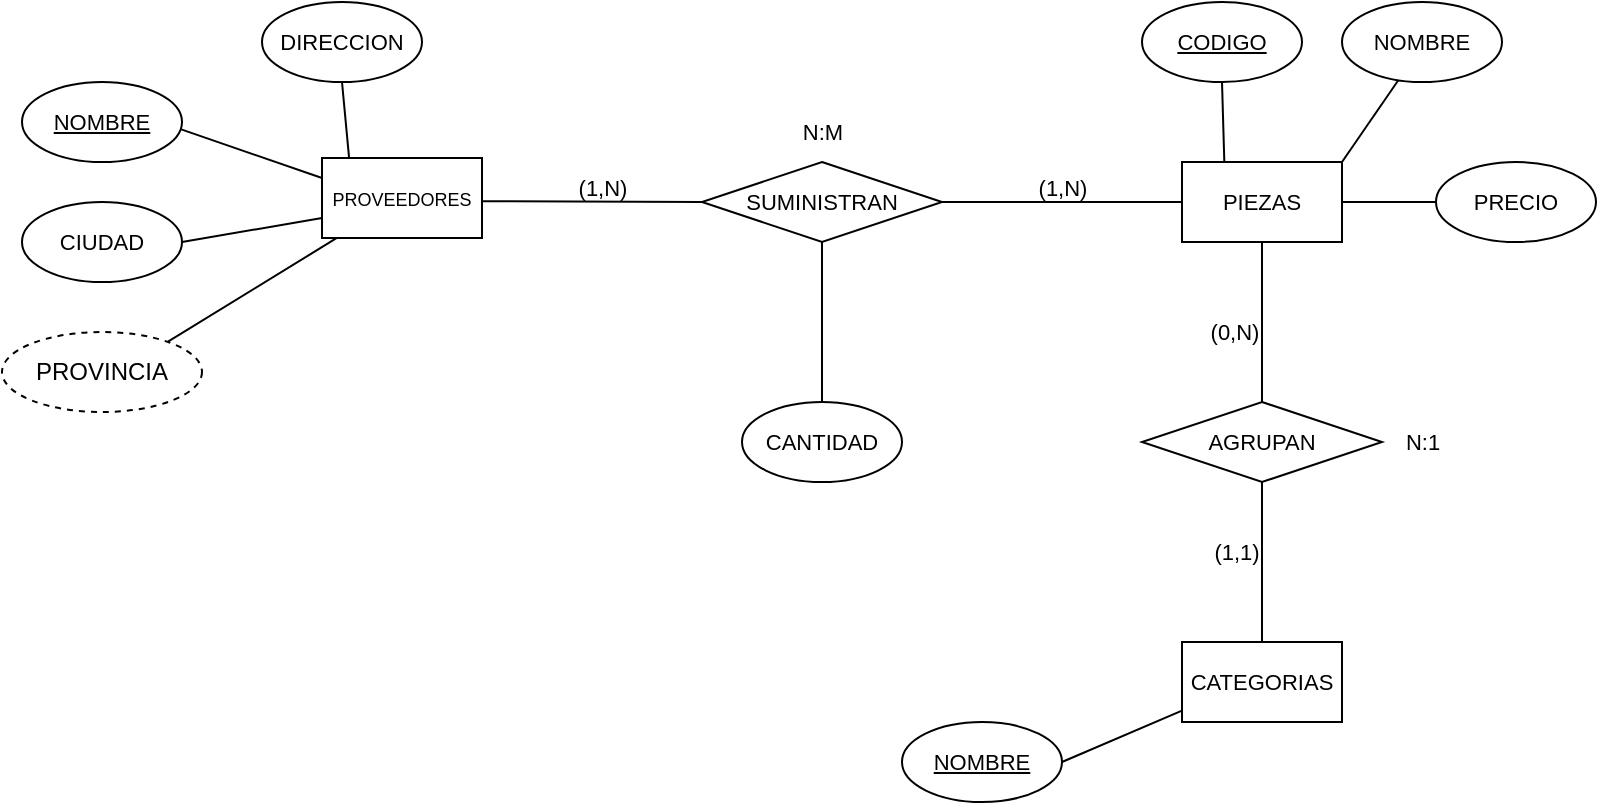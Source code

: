 <mxfile version="22.1.21" type="github" pages="7">
  <diagram id="5eXyxq9cC3N7np4djnAs" name="proveedores-y-piezas">
    <mxGraphModel dx="763" dy="449" grid="1" gridSize="10" guides="1" tooltips="1" connect="1" arrows="1" fold="1" page="1" pageScale="1" pageWidth="827" pageHeight="1169" math="0" shadow="0">
      <root>
        <mxCell id="0" />
        <mxCell id="1" parent="0" />
        <mxCell id="lP0ul0niU7gLkVlTcKBf-20" style="edgeStyle=none;shape=connector;rounded=0;orthogonalLoop=1;jettySize=auto;html=1;exitX=0.169;exitY=-0.008;exitDx=0;exitDy=0;entryX=0.5;entryY=1;entryDx=0;entryDy=0;labelBackgroundColor=default;strokeColor=default;align=center;verticalAlign=middle;fontFamily=Helvetica;fontSize=11;fontColor=default;endArrow=none;endFill=0;exitPerimeter=0;" parent="1" source="S8dqKknXPn5swZ-jBY3O-1" target="lP0ul0niU7gLkVlTcKBf-9" edge="1">
          <mxGeometry relative="1" as="geometry">
            <mxPoint x="190" y="160" as="sourcePoint" />
          </mxGeometry>
        </mxCell>
        <mxCell id="lP0ul0niU7gLkVlTcKBf-24" style="edgeStyle=none;shape=connector;rounded=0;orthogonalLoop=1;jettySize=auto;html=1;exitX=0.996;exitY=0.541;exitDx=0;exitDy=0;entryX=0;entryY=0.5;entryDx=0;entryDy=0;labelBackgroundColor=default;strokeColor=default;align=center;verticalAlign=middle;fontFamily=Helvetica;fontSize=11;fontColor=default;endArrow=none;endFill=0;exitPerimeter=0;" parent="1" source="S8dqKknXPn5swZ-jBY3O-1" target="lP0ul0niU7gLkVlTcKBf-5" edge="1">
          <mxGeometry relative="1" as="geometry">
            <mxPoint x="280" y="180" as="sourcePoint" />
          </mxGeometry>
        </mxCell>
        <mxCell id="lP0ul0niU7gLkVlTcKBf-18" style="edgeStyle=none;shape=connector;rounded=0;orthogonalLoop=1;jettySize=auto;html=1;exitX=0.5;exitY=1;exitDx=0;exitDy=0;entryX=0.5;entryY=0;entryDx=0;entryDy=0;labelBackgroundColor=default;strokeColor=default;align=center;verticalAlign=middle;fontFamily=Helvetica;fontSize=11;fontColor=default;endArrow=none;endFill=0;" parent="1" source="lP0ul0niU7gLkVlTcKBf-5" edge="1">
          <mxGeometry relative="1" as="geometry">
            <mxPoint x="440" y="280" as="targetPoint" />
          </mxGeometry>
        </mxCell>
        <mxCell id="lP0ul0niU7gLkVlTcKBf-5" value="SUMINISTRAN" style="rhombus;whiteSpace=wrap;html=1;fontFamily=Helvetica;fontSize=11;fontColor=default;" parent="1" vertex="1">
          <mxGeometry x="380" y="160" width="120" height="40" as="geometry" />
        </mxCell>
        <mxCell id="lP0ul0niU7gLkVlTcKBf-29" style="edgeStyle=none;shape=connector;rounded=0;orthogonalLoop=1;jettySize=auto;html=1;exitX=0.5;exitY=0;exitDx=0;exitDy=0;labelBackgroundColor=default;strokeColor=default;align=center;verticalAlign=middle;fontFamily=Helvetica;fontSize=11;fontColor=default;endArrow=none;endFill=0;entryX=0.5;entryY=1;entryDx=0;entryDy=0;" parent="1" source="lP0ul0niU7gLkVlTcKBf-6" edge="1">
          <mxGeometry relative="1" as="geometry">
            <mxPoint x="660" y="200" as="targetPoint" />
          </mxGeometry>
        </mxCell>
        <mxCell id="lP0ul0niU7gLkVlTcKBf-30" style="edgeStyle=none;shape=connector;rounded=0;orthogonalLoop=1;jettySize=auto;html=1;exitX=0.5;exitY=1;exitDx=0;exitDy=0;labelBackgroundColor=default;strokeColor=default;align=center;verticalAlign=middle;fontFamily=Helvetica;fontSize=11;fontColor=default;endArrow=none;endFill=0;entryX=0.5;entryY=0;entryDx=0;entryDy=0;" parent="1" source="lP0ul0niU7gLkVlTcKBf-6" edge="1">
          <mxGeometry relative="1" as="geometry">
            <mxPoint x="660" y="400" as="targetPoint" />
          </mxGeometry>
        </mxCell>
        <mxCell id="lP0ul0niU7gLkVlTcKBf-6" value="AGRUPAN" style="rhombus;whiteSpace=wrap;html=1;fontFamily=Helvetica;fontSize=11;fontColor=default;" parent="1" vertex="1">
          <mxGeometry x="600" y="280" width="120" height="40" as="geometry" />
        </mxCell>
        <mxCell id="lP0ul0niU7gLkVlTcKBf-23" style="edgeStyle=none;shape=connector;rounded=0;orthogonalLoop=1;jettySize=auto;html=1;exitX=0.83;exitY=0.121;exitDx=0;exitDy=0;labelBackgroundColor=default;strokeColor=default;align=center;verticalAlign=middle;fontFamily=Helvetica;fontSize=11;fontColor=default;endArrow=none;endFill=0;entryX=0.093;entryY=0.999;entryDx=0;entryDy=0;entryPerimeter=0;exitPerimeter=0;" parent="1" source="wAryyI22ftR4EGF9RLpT-1" target="S8dqKknXPn5swZ-jBY3O-1" edge="1">
          <mxGeometry relative="1" as="geometry">
            <mxPoint x="190" y="200" as="targetPoint" />
            <mxPoint x="108.284" y="245.858" as="sourcePoint" />
          </mxGeometry>
        </mxCell>
        <mxCell id="lP0ul0niU7gLkVlTcKBf-8" value="CIUDAD" style="ellipse;whiteSpace=wrap;html=1;fontFamily=Helvetica;fontSize=11;fontColor=default;" parent="1" vertex="1">
          <mxGeometry x="40" y="180" width="80" height="40" as="geometry" />
        </mxCell>
        <mxCell id="lP0ul0niU7gLkVlTcKBf-9" value="DIRECCION" style="ellipse;whiteSpace=wrap;html=1;fontFamily=Helvetica;fontSize=11;fontColor=default;" parent="1" vertex="1">
          <mxGeometry x="160" y="80" width="80" height="40" as="geometry" />
        </mxCell>
        <mxCell id="lP0ul0niU7gLkVlTcKBf-10" value="&lt;u&gt;NOMBRE&lt;/u&gt;" style="ellipse;whiteSpace=wrap;html=1;fontFamily=Helvetica;fontSize=11;fontColor=default;" parent="1" vertex="1">
          <mxGeometry x="40" y="120" width="80" height="40" as="geometry" />
        </mxCell>
        <mxCell id="lP0ul0niU7gLkVlTcKBf-11" value="&lt;u&gt;CODIGO&lt;/u&gt;" style="ellipse;whiteSpace=wrap;html=1;fontFamily=Helvetica;fontSize=11;fontColor=default;" parent="1" vertex="1">
          <mxGeometry x="600" y="80" width="80" height="40" as="geometry" />
        </mxCell>
        <mxCell id="lP0ul0niU7gLkVlTcKBf-26" style="edgeStyle=none;shape=connector;rounded=0;orthogonalLoop=1;jettySize=auto;html=1;exitX=0;exitY=0.5;exitDx=0;exitDy=0;entryX=1;entryY=0.5;entryDx=0;entryDy=0;labelBackgroundColor=default;strokeColor=default;align=center;verticalAlign=middle;fontFamily=Helvetica;fontSize=11;fontColor=default;endArrow=none;endFill=0;" parent="1" source="lP0ul0niU7gLkVlTcKBf-12" target="S8dqKknXPn5swZ-jBY3O-2" edge="1">
          <mxGeometry relative="1" as="geometry">
            <mxPoint x="720" y="180" as="targetPoint" />
          </mxGeometry>
        </mxCell>
        <mxCell id="lP0ul0niU7gLkVlTcKBf-12" value="PRECIO" style="ellipse;whiteSpace=wrap;html=1;fontFamily=Helvetica;fontSize=11;fontColor=default;" parent="1" vertex="1">
          <mxGeometry x="747" y="160" width="80" height="40" as="geometry" />
        </mxCell>
        <mxCell id="lP0ul0niU7gLkVlTcKBf-13" value="NOMBRE" style="ellipse;whiteSpace=wrap;html=1;fontFamily=Helvetica;fontSize=11;fontColor=default;" parent="1" vertex="1">
          <mxGeometry x="700" y="80" width="80" height="40" as="geometry" />
        </mxCell>
        <mxCell id="lP0ul0niU7gLkVlTcKBf-15" value="CANTIDAD" style="ellipse;whiteSpace=wrap;html=1;fontFamily=Helvetica;fontSize=11;fontColor=default;" parent="1" vertex="1">
          <mxGeometry x="400" y="280" width="80" height="40" as="geometry" />
        </mxCell>
        <mxCell id="lP0ul0niU7gLkVlTcKBf-16" value="&lt;u&gt;NOMBRE&lt;/u&gt;" style="ellipse;whiteSpace=wrap;html=1;fontFamily=Helvetica;fontSize=11;fontColor=default;" parent="1" vertex="1">
          <mxGeometry x="480" y="440" width="80" height="40" as="geometry" />
        </mxCell>
        <mxCell id="lP0ul0niU7gLkVlTcKBf-21" style="edgeStyle=none;shape=connector;rounded=0;orthogonalLoop=1;jettySize=auto;html=1;exitX=0;exitY=0.25;exitDx=0;exitDy=0;entryX=0.995;entryY=0.592;entryDx=0;entryDy=0;entryPerimeter=0;labelBackgroundColor=default;strokeColor=default;align=center;verticalAlign=middle;fontFamily=Helvetica;fontSize=11;fontColor=default;endArrow=none;endFill=0;" parent="1" source="S8dqKknXPn5swZ-jBY3O-1" target="lP0ul0niU7gLkVlTcKBf-10" edge="1">
          <mxGeometry relative="1" as="geometry">
            <mxPoint x="161.68" y="161.76" as="sourcePoint" />
          </mxGeometry>
        </mxCell>
        <mxCell id="lP0ul0niU7gLkVlTcKBf-22" style="edgeStyle=none;shape=connector;rounded=0;orthogonalLoop=1;jettySize=auto;html=1;exitX=1;exitY=0.5;exitDx=0;exitDy=0;entryX=0;entryY=0.75;entryDx=0;entryDy=0;labelBackgroundColor=default;strokeColor=default;align=center;verticalAlign=middle;fontFamily=Helvetica;fontSize=11;fontColor=default;endArrow=none;endFill=0;" parent="1" source="lP0ul0niU7gLkVlTcKBf-8" target="S8dqKknXPn5swZ-jBY3O-1" edge="1">
          <mxGeometry relative="1" as="geometry">
            <mxPoint x="159.88" y="194.12" as="targetPoint" />
          </mxGeometry>
        </mxCell>
        <mxCell id="lP0ul0niU7gLkVlTcKBf-25" style="edgeStyle=none;shape=connector;rounded=0;orthogonalLoop=1;jettySize=auto;html=1;exitX=1;exitY=0.5;exitDx=0;exitDy=0;entryX=0;entryY=0.5;entryDx=0;entryDy=0;labelBackgroundColor=default;strokeColor=default;align=center;verticalAlign=middle;fontFamily=Helvetica;fontSize=11;fontColor=default;endArrow=none;endFill=0;" parent="1" source="lP0ul0niU7gLkVlTcKBf-5" target="S8dqKknXPn5swZ-jBY3O-2" edge="1">
          <mxGeometry relative="1" as="geometry">
            <mxPoint x="600" y="180" as="targetPoint" />
          </mxGeometry>
        </mxCell>
        <mxCell id="lP0ul0niU7gLkVlTcKBf-27" style="edgeStyle=none;shape=connector;rounded=0;orthogonalLoop=1;jettySize=auto;html=1;exitX=1;exitY=0;exitDx=0;exitDy=0;entryX=0.353;entryY=0.975;entryDx=0;entryDy=0;entryPerimeter=0;labelBackgroundColor=default;strokeColor=default;align=center;verticalAlign=middle;fontFamily=Helvetica;fontSize=11;fontColor=default;endArrow=none;endFill=0;" parent="1" source="S8dqKknXPn5swZ-jBY3O-2" target="lP0ul0niU7gLkVlTcKBf-13" edge="1">
          <mxGeometry relative="1" as="geometry">
            <mxPoint x="717.84" y="161.2" as="sourcePoint" />
          </mxGeometry>
        </mxCell>
        <mxCell id="lP0ul0niU7gLkVlTcKBf-28" style="edgeStyle=none;shape=connector;rounded=0;orthogonalLoop=1;jettySize=auto;html=1;exitX=0.5;exitY=1;exitDx=0;exitDy=0;entryX=0.343;entryY=-0.007;entryDx=0;entryDy=0;entryPerimeter=0;labelBackgroundColor=default;strokeColor=default;align=center;verticalAlign=middle;fontFamily=Helvetica;fontSize=11;fontColor=default;endArrow=none;endFill=0;" parent="1" source="lP0ul0niU7gLkVlTcKBf-11" edge="1">
          <mxGeometry relative="1" as="geometry">
            <mxPoint x="641.16" y="159.72" as="targetPoint" />
          </mxGeometry>
        </mxCell>
        <mxCell id="lP0ul0niU7gLkVlTcKBf-31" style="edgeStyle=none;shape=connector;rounded=0;orthogonalLoop=1;jettySize=auto;html=1;exitX=1;exitY=0.5;exitDx=0;exitDy=0;entryX=0;entryY=0.857;entryDx=0;entryDy=0;entryPerimeter=0;labelBackgroundColor=default;strokeColor=default;align=center;verticalAlign=middle;fontFamily=Helvetica;fontSize=11;fontColor=default;endArrow=none;endFill=0;" parent="1" source="lP0ul0niU7gLkVlTcKBf-16" target="S8dqKknXPn5swZ-jBY3O-3" edge="1">
          <mxGeometry relative="1" as="geometry">
            <mxPoint x="600.24" y="436.44" as="targetPoint" />
          </mxGeometry>
        </mxCell>
        <mxCell id="lP0ul0niU7gLkVlTcKBf-32" value="(1,N)" style="text;html=1;align=center;verticalAlign=middle;resizable=0;points=[];autosize=1;strokeColor=none;fillColor=none;fontSize=11;fontFamily=Helvetica;fontColor=default;" parent="1" vertex="1">
          <mxGeometry x="305" y="158" width="50" height="30" as="geometry" />
        </mxCell>
        <mxCell id="lP0ul0niU7gLkVlTcKBf-33" value="(1,1)" style="text;html=1;align=center;verticalAlign=middle;resizable=0;points=[];autosize=1;strokeColor=none;fillColor=none;fontSize=11;fontFamily=Helvetica;fontColor=default;" parent="1" vertex="1">
          <mxGeometry x="622" y="340" width="50" height="30" as="geometry" />
        </mxCell>
        <mxCell id="lP0ul0niU7gLkVlTcKBf-34" value="N:1" style="text;html=1;align=center;verticalAlign=middle;resizable=0;points=[];autosize=1;strokeColor=none;fillColor=none;fontSize=11;fontFamily=Helvetica;fontColor=default;" parent="1" vertex="1">
          <mxGeometry x="720" y="285" width="40" height="30" as="geometry" />
        </mxCell>
        <mxCell id="lP0ul0niU7gLkVlTcKBf-35" value="(0,N)" style="text;html=1;align=center;verticalAlign=middle;resizable=0;points=[];autosize=1;strokeColor=none;fillColor=none;fontSize=11;fontFamily=Helvetica;fontColor=default;" parent="1" vertex="1">
          <mxGeometry x="621" y="230" width="50" height="30" as="geometry" />
        </mxCell>
        <mxCell id="lP0ul0niU7gLkVlTcKBf-36" value="N:M" style="text;html=1;align=center;verticalAlign=middle;resizable=0;points=[];autosize=1;strokeColor=none;fillColor=none;fontSize=11;fontFamily=Helvetica;fontColor=default;" parent="1" vertex="1">
          <mxGeometry x="420" y="130" width="40" height="30" as="geometry" />
        </mxCell>
        <mxCell id="lP0ul0niU7gLkVlTcKBf-37" value="(1,N)" style="text;html=1;align=center;verticalAlign=middle;resizable=0;points=[];autosize=1;strokeColor=none;fillColor=none;fontSize=11;fontFamily=Helvetica;fontColor=default;" parent="1" vertex="1">
          <mxGeometry x="535" y="158" width="50" height="30" as="geometry" />
        </mxCell>
        <mxCell id="S8dqKknXPn5swZ-jBY3O-1" value="&lt;font style=&quot;font-size: 9px;&quot;&gt;PROVEEDORES&lt;/font&gt;" style="whiteSpace=wrap;html=1;align=center;fontFamily=Helvetica;fontSize=11;fontColor=default;" parent="1" vertex="1">
          <mxGeometry x="190" y="158" width="80" height="40" as="geometry" />
        </mxCell>
        <mxCell id="S8dqKknXPn5swZ-jBY3O-2" value="PIEZAS" style="whiteSpace=wrap;html=1;align=center;fontFamily=Helvetica;fontSize=11;fontColor=default;" parent="1" vertex="1">
          <mxGeometry x="620" y="160" width="80" height="40" as="geometry" />
        </mxCell>
        <mxCell id="S8dqKknXPn5swZ-jBY3O-3" value="CATEGORIAS" style="whiteSpace=wrap;html=1;align=center;fontFamily=Helvetica;fontSize=11;fontColor=default;" parent="1" vertex="1">
          <mxGeometry x="620" y="400" width="80" height="40" as="geometry" />
        </mxCell>
        <mxCell id="wAryyI22ftR4EGF9RLpT-1" value="PROVINCIA" style="ellipse;whiteSpace=wrap;html=1;align=center;dashed=1;" vertex="1" parent="1">
          <mxGeometry x="30" y="245" width="100" height="40" as="geometry" />
        </mxCell>
      </root>
    </mxGraphModel>
  </diagram>
  <diagram id="X3DVEW5BYX4qvy4fk-GM" name="centro-formacion-basico">
    <mxGraphModel dx="954" dy="561" grid="1" gridSize="10" guides="1" tooltips="1" connect="1" arrows="1" fold="1" page="1" pageScale="1" pageWidth="827" pageHeight="1169" math="0" shadow="0">
      <root>
        <mxCell id="0" />
        <mxCell id="1" parent="0" />
        <mxCell id="o6-BJeKhK2OIw5TzAYKB-33" style="edgeStyle=none;shape=connector;rounded=0;orthogonalLoop=1;jettySize=auto;html=1;exitX=1;exitY=0;exitDx=0;exitDy=0;entryX=0;entryY=1;entryDx=0;entryDy=0;labelBackgroundColor=default;strokeColor=default;align=center;verticalAlign=middle;fontFamily=Helvetica;fontSize=11;fontColor=default;endArrow=none;endFill=0;" parent="1" source="Gf0IzHFqV0pmw_7qjAjK-2" target="o6-BJeKhK2OIw5TzAYKB-23" edge="1">
          <mxGeometry relative="1" as="geometry">
            <mxPoint x="247.75" y="521.36" as="sourcePoint" />
          </mxGeometry>
        </mxCell>
        <mxCell id="o6-BJeKhK2OIw5TzAYKB-34" style="edgeStyle=none;shape=connector;rounded=0;orthogonalLoop=1;jettySize=auto;html=1;exitX=0;exitY=0.25;exitDx=0;exitDy=0;entryX=1;entryY=0.5;entryDx=0;entryDy=0;labelBackgroundColor=default;strokeColor=default;align=center;verticalAlign=middle;fontFamily=Helvetica;fontSize=11;fontColor=default;endArrow=none;endFill=0;" parent="1" source="Gf0IzHFqV0pmw_7qjAjK-2" target="o6-BJeKhK2OIw5TzAYKB-11" edge="1">
          <mxGeometry relative="1" as="geometry">
            <mxPoint x="160" y="530" as="sourcePoint" />
          </mxGeometry>
        </mxCell>
        <mxCell id="o6-BJeKhK2OIw5TzAYKB-41" style="edgeStyle=none;shape=connector;rounded=0;orthogonalLoop=1;jettySize=auto;html=1;exitX=1;exitY=0.5;exitDx=0;exitDy=0;entryX=0;entryY=0.5;entryDx=0;entryDy=0;labelBackgroundColor=default;strokeColor=default;align=center;verticalAlign=middle;fontFamily=Helvetica;fontSize=11;fontColor=default;endArrow=none;endFill=0;" parent="1" source="Gf0IzHFqV0pmw_7qjAjK-2" target="o6-BJeKhK2OIw5TzAYKB-22" edge="1">
          <mxGeometry relative="1" as="geometry">
            <mxPoint x="250" y="540" as="sourcePoint" />
          </mxGeometry>
        </mxCell>
        <mxCell id="o6-BJeKhK2OIw5TzAYKB-27" style="edgeStyle=none;shape=connector;rounded=0;orthogonalLoop=1;jettySize=auto;html=1;exitX=0.558;exitY=-0.011;exitDx=0;exitDy=0;entryX=0.5;entryY=1;entryDx=0;entryDy=0;labelBackgroundColor=default;strokeColor=default;align=center;verticalAlign=middle;fontFamily=Helvetica;fontSize=11;fontColor=default;endArrow=none;endFill=0;exitPerimeter=0;" parent="1" source="Gf0IzHFqV0pmw_7qjAjK-3" target="o6-BJeKhK2OIw5TzAYKB-15" edge="1">
          <mxGeometry relative="1" as="geometry">
            <mxPoint x="200" y="240" as="sourcePoint" />
          </mxGeometry>
        </mxCell>
        <mxCell id="o6-BJeKhK2OIw5TzAYKB-6" value="CORREO" style="ellipse;whiteSpace=wrap;html=1;fontFamily=Helvetica;fontSize=11;fontColor=default;" parent="1" vertex="1">
          <mxGeometry x="680" y="480" width="73" height="30" as="geometry" />
        </mxCell>
        <mxCell id="o6-BJeKhK2OIw5TzAYKB-7" value="NOMBRE" style="ellipse;whiteSpace=wrap;html=1;fontFamily=Helvetica;fontSize=11;fontColor=default;" parent="1" vertex="1">
          <mxGeometry x="570" y="620" width="70" height="30" as="geometry" />
        </mxCell>
        <mxCell id="o6-BJeKhK2OIw5TzAYKB-8" value="&lt;u&gt;DNI&lt;/u&gt;" style="ellipse;whiteSpace=wrap;html=1;fontFamily=Helvetica;fontSize=11;fontColor=default;" parent="1" vertex="1">
          <mxGeometry x="683.5" y="540" width="53" height="30" as="geometry" />
        </mxCell>
        <mxCell id="o6-BJeKhK2OIw5TzAYKB-9" value="APELLIDOS" style="ellipse;whiteSpace=wrap;html=1;fontFamily=Helvetica;fontSize=11;fontColor=default;" parent="1" vertex="1">
          <mxGeometry x="670" y="600" width="93" height="30" as="geometry" />
        </mxCell>
        <mxCell id="o6-BJeKhK2OIw5TzAYKB-10" value="&lt;u&gt;NOMBRE&lt;/u&gt;" style="ellipse;whiteSpace=wrap;html=1;fontFamily=Helvetica;fontSize=11;fontColor=default;" parent="1" vertex="1">
          <mxGeometry x="160" y="600" width="70" height="40" as="geometry" />
        </mxCell>
        <mxCell id="o6-BJeKhK2OIw5TzAYKB-11" value="TOTAL_HORAS" style="ellipse;whiteSpace=wrap;html=1;fontFamily=Helvetica;fontSize=11;fontColor=default;" parent="1" vertex="1">
          <mxGeometry y="520" width="110" height="30" as="geometry" />
        </mxCell>
        <mxCell id="o6-BJeKhK2OIw5TzAYKB-38" style="edgeStyle=none;shape=connector;rounded=0;orthogonalLoop=1;jettySize=auto;html=1;exitX=1;exitY=0;exitDx=0;exitDy=0;labelBackgroundColor=default;strokeColor=default;align=center;verticalAlign=middle;fontFamily=Helvetica;fontSize=11;fontColor=default;endArrow=none;endFill=0;entryX=0;entryY=1;entryDx=0;entryDy=0;" parent="1" source="o6-BJeKhK2OIw5TzAYKB-12" target="Gf0IzHFqV0pmw_7qjAjK-2" edge="1">
          <mxGeometry relative="1" as="geometry">
            <mxPoint x="163.24" y="559.2" as="targetPoint" />
          </mxGeometry>
        </mxCell>
        <mxCell id="o6-BJeKhK2OIw5TzAYKB-12" value="HORAS_SEMANA" style="ellipse;whiteSpace=wrap;html=1;fontFamily=Helvetica;fontSize=11;fontColor=default;" parent="1" vertex="1">
          <mxGeometry y="600" width="120" height="30" as="geometry" />
        </mxCell>
        <mxCell id="o6-BJeKhK2OIw5TzAYKB-13" value="&lt;u&gt;NOMBRE&lt;/u&gt;" style="ellipse;whiteSpace=wrap;html=1;fontFamily=Helvetica;fontSize=11;fontColor=default;" parent="1" vertex="1">
          <mxGeometry x="670" y="200" width="80" height="30" as="geometry" />
        </mxCell>
        <mxCell id="o6-BJeKhK2OIw5TzAYKB-14" value="FECHA_NACIM" style="ellipse;whiteSpace=wrap;html=1;fontFamily=Helvetica;fontSize=11;fontColor=default;" parent="1" vertex="1">
          <mxGeometry x="110" y="320" width="100" height="30" as="geometry" />
        </mxCell>
        <mxCell id="o6-BJeKhK2OIw5TzAYKB-15" value="CORREO" style="ellipse;whiteSpace=wrap;html=1;fontFamily=Helvetica;fontSize=11;fontColor=default;" parent="1" vertex="1">
          <mxGeometry x="170" y="160" width="70" height="30" as="geometry" />
        </mxCell>
        <mxCell id="o6-BJeKhK2OIw5TzAYKB-16" value="&lt;u&gt;DNI&lt;/u&gt;" style="ellipse;whiteSpace=wrap;html=1;fontFamily=Helvetica;fontSize=11;fontColor=default;" parent="1" vertex="1">
          <mxGeometry x="90" y="160" width="50" height="30" as="geometry" />
        </mxCell>
        <mxCell id="o6-BJeKhK2OIw5TzAYKB-17" value="APELLIDOS" style="ellipse;whiteSpace=wrap;html=1;fontFamily=Helvetica;fontSize=11;fontColor=default;" parent="1" vertex="1">
          <mxGeometry x="10" y="210" width="80" height="30" as="geometry" />
        </mxCell>
        <mxCell id="o6-BJeKhK2OIw5TzAYKB-18" value="NOMBRE" style="ellipse;whiteSpace=wrap;html=1;fontFamily=Helvetica;fontSize=11;fontColor=default;" parent="1" vertex="1">
          <mxGeometry x="10" y="270" width="80" height="30" as="geometry" />
        </mxCell>
        <mxCell id="o6-BJeKhK2OIw5TzAYKB-25" style="edgeStyle=none;shape=connector;rounded=0;orthogonalLoop=1;jettySize=auto;html=1;exitX=1;exitY=0.5;exitDx=0;exitDy=0;entryX=0;entryY=0.5;entryDx=0;entryDy=0;labelBackgroundColor=default;strokeColor=default;align=center;verticalAlign=middle;fontFamily=Helvetica;fontSize=11;fontColor=default;endArrow=none;endFill=0;" parent="1" source="o6-BJeKhK2OIw5TzAYKB-19" edge="1">
          <mxGeometry relative="1" as="geometry">
            <mxPoint x="560" y="260" as="targetPoint" />
          </mxGeometry>
        </mxCell>
        <mxCell id="o6-BJeKhK2OIw5TzAYKB-26" style="edgeStyle=none;shape=connector;rounded=0;orthogonalLoop=1;jettySize=auto;html=1;exitX=0;exitY=0.5;exitDx=0;exitDy=0;labelBackgroundColor=default;strokeColor=default;align=center;verticalAlign=middle;fontFamily=Helvetica;fontSize=11;fontColor=default;endArrow=none;endFill=0;entryX=0.996;entryY=0.592;entryDx=0;entryDy=0;entryPerimeter=0;" parent="1" source="o6-BJeKhK2OIw5TzAYKB-19" target="Gf0IzHFqV0pmw_7qjAjK-3" edge="1">
          <mxGeometry relative="1" as="geometry">
            <mxPoint x="240" y="260" as="targetPoint" />
          </mxGeometry>
        </mxCell>
        <mxCell id="o6-BJeKhK2OIw5TzAYKB-19" value="MATRICULA" style="rhombus;whiteSpace=wrap;html=1;fontFamily=Helvetica;fontSize=11;fontColor=default;" parent="1" vertex="1">
          <mxGeometry x="360" y="240" width="120" height="40" as="geometry" />
        </mxCell>
        <mxCell id="o6-BJeKhK2OIw5TzAYKB-42" style="edgeStyle=none;shape=connector;rounded=0;orthogonalLoop=1;jettySize=auto;html=1;exitX=1;exitY=0.5;exitDx=0;exitDy=0;entryX=-0.004;entryY=0.623;entryDx=0;entryDy=0;labelBackgroundColor=default;strokeColor=default;align=center;verticalAlign=middle;fontFamily=Helvetica;fontSize=11;fontColor=default;endArrow=none;endFill=0;entryPerimeter=0;" parent="1" source="o6-BJeKhK2OIw5TzAYKB-22" target="Gf0IzHFqV0pmw_7qjAjK-1" edge="1">
          <mxGeometry relative="1" as="geometry">
            <mxPoint x="550" y="540" as="targetPoint" />
          </mxGeometry>
        </mxCell>
        <mxCell id="o6-BJeKhK2OIw5TzAYKB-22" value="IMPARTIDA" style="rhombus;whiteSpace=wrap;html=1;fontFamily=Helvetica;fontSize=11;fontColor=default;" parent="1" vertex="1">
          <mxGeometry x="359" y="520" width="121" height="40" as="geometry" />
        </mxCell>
        <mxCell id="o6-BJeKhK2OIw5TzAYKB-23" value="CONTIENE" style="rhombus;whiteSpace=wrap;html=1;fontFamily=Helvetica;fontSize=11;fontColor=default;" parent="1" vertex="1">
          <mxGeometry x="360" y="380" width="120" height="40" as="geometry" />
        </mxCell>
        <mxCell id="o6-BJeKhK2OIw5TzAYKB-24" style="shape=connector;rounded=0;orthogonalLoop=1;jettySize=auto;html=1;entryX=0.021;entryY=0.652;entryDx=0;entryDy=0;entryPerimeter=0;labelBackgroundColor=default;strokeColor=default;align=center;verticalAlign=middle;fontFamily=Helvetica;fontSize=11;fontColor=default;endArrow=none;endFill=0;exitX=1;exitY=0;exitDx=0;exitDy=0;" parent="1" source="Gf0IzHFqV0pmw_7qjAjK-4" target="o6-BJeKhK2OIw5TzAYKB-13" edge="1">
          <mxGeometry relative="1" as="geometry">
            <mxPoint x="637.92" y="241.32" as="sourcePoint" />
          </mxGeometry>
        </mxCell>
        <mxCell id="o6-BJeKhK2OIw5TzAYKB-28" style="edgeStyle=none;shape=connector;rounded=0;orthogonalLoop=1;jettySize=auto;html=1;exitX=0.056;exitY=-0.006;exitDx=0;exitDy=0;entryX=0.65;entryY=0.975;entryDx=0;entryDy=0;entryPerimeter=0;labelBackgroundColor=default;strokeColor=default;align=center;verticalAlign=middle;fontFamily=Helvetica;fontSize=11;fontColor=default;endArrow=none;endFill=0;exitPerimeter=0;" parent="1" source="Gf0IzHFqV0pmw_7qjAjK-3" target="o6-BJeKhK2OIw5TzAYKB-16" edge="1">
          <mxGeometry relative="1" as="geometry">
            <mxPoint x="161.92" y="241.56" as="sourcePoint" />
          </mxGeometry>
        </mxCell>
        <mxCell id="o6-BJeKhK2OIw5TzAYKB-29" style="edgeStyle=none;shape=connector;rounded=0;orthogonalLoop=1;jettySize=auto;html=1;exitX=0;exitY=0.168;exitDx=0;exitDy=0;entryX=0.982;entryY=0.627;entryDx=0;entryDy=0;entryPerimeter=0;labelBackgroundColor=default;strokeColor=default;align=center;verticalAlign=middle;fontFamily=Helvetica;fontSize=11;fontColor=default;endArrow=none;endFill=0;exitPerimeter=0;" parent="1" source="Gf0IzHFqV0pmw_7qjAjK-3" target="o6-BJeKhK2OIw5TzAYKB-17" edge="1">
          <mxGeometry relative="1" as="geometry">
            <mxPoint x="160" y="250" as="sourcePoint" />
          </mxGeometry>
        </mxCell>
        <mxCell id="o6-BJeKhK2OIw5TzAYKB-30" style="edgeStyle=none;shape=connector;rounded=0;orthogonalLoop=1;jettySize=auto;html=1;exitX=-0.002;exitY=0.654;exitDx=0;exitDy=0;entryX=1;entryY=0.459;entryDx=0;entryDy=0;entryPerimeter=0;labelBackgroundColor=default;strokeColor=default;align=center;verticalAlign=middle;fontFamily=Helvetica;fontSize=11;fontColor=default;endArrow=none;endFill=0;exitPerimeter=0;" parent="1" source="Gf0IzHFqV0pmw_7qjAjK-3" target="o6-BJeKhK2OIw5TzAYKB-18" edge="1">
          <mxGeometry relative="1" as="geometry">
            <mxPoint x="160" y="270" as="sourcePoint" />
          </mxGeometry>
        </mxCell>
        <mxCell id="o6-BJeKhK2OIw5TzAYKB-31" style="edgeStyle=none;shape=connector;rounded=0;orthogonalLoop=1;jettySize=auto;html=1;exitX=0.295;exitY=0.994;exitDx=0;exitDy=0;entryX=0.651;entryY=0.027;entryDx=0;entryDy=0;entryPerimeter=0;labelBackgroundColor=default;strokeColor=default;align=center;verticalAlign=middle;fontFamily=Helvetica;fontSize=11;fontColor=default;endArrow=none;endFill=0;exitPerimeter=0;" parent="1" source="Gf0IzHFqV0pmw_7qjAjK-3" target="o6-BJeKhK2OIw5TzAYKB-14" edge="1">
          <mxGeometry relative="1" as="geometry">
            <mxPoint x="180" y="280" as="sourcePoint" />
          </mxGeometry>
        </mxCell>
        <mxCell id="o6-BJeKhK2OIw5TzAYKB-32" style="edgeStyle=none;shape=connector;rounded=0;orthogonalLoop=1;jettySize=auto;html=1;exitX=1;exitY=0;exitDx=0;exitDy=0;labelBackgroundColor=default;strokeColor=default;align=center;verticalAlign=middle;fontFamily=Helvetica;fontSize=11;fontColor=default;endArrow=none;endFill=0;" parent="1" source="o6-BJeKhK2OIw5TzAYKB-23" edge="1">
          <mxGeometry relative="1" as="geometry">
            <mxPoint x="570" y="280" as="targetPoint" />
          </mxGeometry>
        </mxCell>
        <mxCell id="o6-BJeKhK2OIw5TzAYKB-40" style="edgeStyle=none;shape=connector;rounded=0;orthogonalLoop=1;jettySize=auto;html=1;exitX=0.5;exitY=0;exitDx=0;exitDy=0;entryX=0.446;entryY=0.999;entryDx=0;entryDy=0;entryPerimeter=0;labelBackgroundColor=default;strokeColor=default;align=center;verticalAlign=middle;fontFamily=Helvetica;fontSize=11;fontColor=default;endArrow=none;endFill=0;" parent="1" source="o6-BJeKhK2OIw5TzAYKB-10" edge="1">
          <mxGeometry relative="1" as="geometry">
            <mxPoint x="200.14" y="559.96" as="targetPoint" />
          </mxGeometry>
        </mxCell>
        <mxCell id="o6-BJeKhK2OIw5TzAYKB-43" style="edgeStyle=none;shape=connector;rounded=0;orthogonalLoop=1;jettySize=auto;html=1;exitX=0.5;exitY=0;exitDx=0;exitDy=0;entryX=0.5;entryY=1;entryDx=0;entryDy=0;labelBackgroundColor=default;strokeColor=default;align=center;verticalAlign=middle;fontFamily=Helvetica;fontSize=11;fontColor=default;endArrow=none;endFill=0;" parent="1" source="o6-BJeKhK2OIw5TzAYKB-7" target="Gf0IzHFqV0pmw_7qjAjK-1" edge="1">
          <mxGeometry relative="1" as="geometry">
            <mxPoint x="600.67" y="559.68" as="targetPoint" />
          </mxGeometry>
        </mxCell>
        <mxCell id="o6-BJeKhK2OIw5TzAYKB-44" style="edgeStyle=none;shape=connector;rounded=0;orthogonalLoop=1;jettySize=auto;html=1;exitX=0;exitY=0;exitDx=0;exitDy=0;entryX=1;entryY=1;entryDx=0;entryDy=0;labelBackgroundColor=default;strokeColor=default;align=center;verticalAlign=middle;fontFamily=Helvetica;fontSize=11;fontColor=default;endArrow=none;endFill=0;" parent="1" source="o6-BJeKhK2OIw5TzAYKB-9" target="Gf0IzHFqV0pmw_7qjAjK-1" edge="1">
          <mxGeometry relative="1" as="geometry">
            <mxPoint x="637.39" y="559.16" as="targetPoint" />
          </mxGeometry>
        </mxCell>
        <mxCell id="o6-BJeKhK2OIw5TzAYKB-45" style="edgeStyle=none;shape=connector;rounded=0;orthogonalLoop=1;jettySize=auto;html=1;exitX=0;exitY=0.5;exitDx=0;exitDy=0;entryX=1;entryY=0.709;entryDx=0;entryDy=0;entryPerimeter=0;labelBackgroundColor=default;strokeColor=default;align=center;verticalAlign=middle;fontFamily=Helvetica;fontSize=11;fontColor=default;endArrow=none;endFill=0;" parent="1" source="o6-BJeKhK2OIw5TzAYKB-8" edge="1">
          <mxGeometry relative="1" as="geometry">
            <mxPoint x="640" y="548.36" as="targetPoint" />
          </mxGeometry>
        </mxCell>
        <mxCell id="o6-BJeKhK2OIw5TzAYKB-46" style="edgeStyle=none;shape=connector;rounded=0;orthogonalLoop=1;jettySize=auto;html=1;exitX=0;exitY=0.5;exitDx=0;exitDy=0;entryX=1;entryY=0;entryDx=0;entryDy=0;labelBackgroundColor=default;strokeColor=default;align=center;verticalAlign=middle;fontFamily=Helvetica;fontSize=11;fontColor=default;endArrow=none;endFill=0;" parent="1" source="o6-BJeKhK2OIw5TzAYKB-6" target="Gf0IzHFqV0pmw_7qjAjK-1" edge="1">
          <mxGeometry relative="1" as="geometry">
            <mxPoint x="637.66" y="521.16" as="targetPoint" />
          </mxGeometry>
        </mxCell>
        <mxCell id="o6-BJeKhK2OIw5TzAYKB-47" value="N:1" style="text;html=1;align=center;verticalAlign=middle;resizable=0;points=[];autosize=1;strokeColor=none;fillColor=none;fontSize=11;fontFamily=Helvetica;fontColor=default;" parent="1" vertex="1">
          <mxGeometry x="400" y="210" width="40" height="30" as="geometry" />
        </mxCell>
        <mxCell id="o6-BJeKhK2OIw5TzAYKB-48" value="(1,N)" style="text;html=1;align=center;verticalAlign=middle;resizable=0;points=[];autosize=1;strokeColor=none;fillColor=none;fontSize=11;fontFamily=Helvetica;fontColor=default;" parent="1" vertex="1">
          <mxGeometry x="265" y="230" width="50" height="30" as="geometry" />
        </mxCell>
        <mxCell id="o6-BJeKhK2OIw5TzAYKB-49" value="(1,1)" style="text;html=1;align=center;verticalAlign=middle;resizable=0;points=[];autosize=1;strokeColor=none;fillColor=none;fontSize=11;fontFamily=Helvetica;fontColor=default;" parent="1" vertex="1">
          <mxGeometry x="495" y="230" width="50" height="30" as="geometry" />
        </mxCell>
        <mxCell id="o6-BJeKhK2OIw5TzAYKB-50" value="1:N" style="text;html=1;align=center;verticalAlign=middle;resizable=0;points=[];autosize=1;strokeColor=none;fillColor=none;fontSize=11;fontFamily=Helvetica;fontColor=default;" parent="1" vertex="1">
          <mxGeometry x="400" y="350" width="40" height="30" as="geometry" />
        </mxCell>
        <mxCell id="o6-BJeKhK2OIw5TzAYKB-51" value="(1,1)" style="text;html=1;align=center;verticalAlign=middle;resizable=0;points=[];autosize=1;strokeColor=none;fillColor=none;fontSize=11;fontFamily=Helvetica;fontColor=default;" parent="1" vertex="1">
          <mxGeometry x="265" y="450" width="50" height="30" as="geometry" />
        </mxCell>
        <mxCell id="o6-BJeKhK2OIw5TzAYKB-52" value="(1,N)" style="text;html=1;align=center;verticalAlign=middle;resizable=0;points=[];autosize=1;strokeColor=none;fillColor=none;fontSize=11;fontFamily=Helvetica;fontColor=default;" parent="1" vertex="1">
          <mxGeometry x="475" y="310" width="50" height="30" as="geometry" />
        </mxCell>
        <mxCell id="o6-BJeKhK2OIw5TzAYKB-53" value="(1,1)" style="text;html=1;align=center;verticalAlign=middle;resizable=0;points=[];autosize=1;strokeColor=none;fillColor=none;fontSize=11;fontFamily=Helvetica;fontColor=default;" parent="1" vertex="1">
          <mxGeometry x="275" y="510" width="50" height="30" as="geometry" />
        </mxCell>
        <mxCell id="o6-BJeKhK2OIw5TzAYKB-54" value="1:1" style="text;html=1;align=center;verticalAlign=middle;resizable=0;points=[];autosize=1;strokeColor=none;fillColor=none;fontSize=11;fontFamily=Helvetica;fontColor=default;" parent="1" vertex="1">
          <mxGeometry x="399.5" y="490" width="40" height="30" as="geometry" />
        </mxCell>
        <mxCell id="o6-BJeKhK2OIw5TzAYKB-55" value="(1,1)" style="text;html=1;align=center;verticalAlign=middle;resizable=0;points=[];autosize=1;strokeColor=none;fillColor=none;fontSize=11;fontFamily=Helvetica;fontColor=default;" parent="1" vertex="1">
          <mxGeometry x="495" y="515" width="50" height="30" as="geometry" />
        </mxCell>
        <mxCell id="Gf0IzHFqV0pmw_7qjAjK-1" value="PROFESOR" style="whiteSpace=wrap;html=1;align=center;fontFamily=Helvetica;fontSize=11;fontColor=default;" parent="1" vertex="1">
          <mxGeometry x="560" y="515" width="80" height="40" as="geometry" />
        </mxCell>
        <mxCell id="Gf0IzHFqV0pmw_7qjAjK-2" value="ASIGNATURA" style="whiteSpace=wrap;html=1;align=center;fontFamily=Helvetica;fontSize=11;fontColor=default;" parent="1" vertex="1">
          <mxGeometry x="165" y="520" width="80" height="40" as="geometry" />
        </mxCell>
        <mxCell id="Gf0IzHFqV0pmw_7qjAjK-3" value="ALUMNO" style="whiteSpace=wrap;html=1;align=center;fontFamily=Helvetica;fontSize=11;fontColor=default;" parent="1" vertex="1">
          <mxGeometry x="160" y="240" width="80" height="40" as="geometry" />
        </mxCell>
        <mxCell id="Gf0IzHFqV0pmw_7qjAjK-4" value="CURSO" style="whiteSpace=wrap;html=1;align=center;fontFamily=Helvetica;fontSize=11;fontColor=default;" parent="1" vertex="1">
          <mxGeometry x="560" y="240" width="80" height="40" as="geometry" />
        </mxCell>
      </root>
    </mxGraphModel>
  </diagram>
  <diagram id="R2lEEEUBdFMjLlhIrx00" name="departamentos">
    <mxGraphModel dx="1194" dy="554" grid="1" gridSize="10" guides="1" tooltips="1" connect="1" arrows="1" fold="1" page="1" pageScale="1" pageWidth="850" pageHeight="1100" math="0" shadow="0" extFonts="Permanent Marker^https://fonts.googleapis.com/css?family=Permanent+Marker">
      <root>
        <mxCell id="0" />
        <mxCell id="1" parent="0" />
        <mxCell id="Gm_OY_w4rKRaWm-D6aFN-16" style="edgeStyle=none;shape=connector;rounded=0;orthogonalLoop=1;jettySize=auto;html=1;exitX=1;exitY=0.5;exitDx=0;exitDy=0;entryX=0;entryY=0.5;entryDx=0;entryDy=0;labelBackgroundColor=default;strokeColor=default;align=center;verticalAlign=middle;fontFamily=Helvetica;fontSize=11;fontColor=default;startArrow=none;startFill=0;endArrow=none;endFill=0;" parent="1" source="GclbJPAYZXu_dMxUXa61-1" target="Gm_OY_w4rKRaWm-D6aFN-2" edge="1">
          <mxGeometry relative="1" as="geometry">
            <mxPoint x="255" y="150" as="sourcePoint" />
          </mxGeometry>
        </mxCell>
        <mxCell id="Gm_OY_w4rKRaWm-D6aFN-19" style="edgeStyle=none;shape=connector;rounded=0;orthogonalLoop=1;jettySize=auto;html=1;exitX=0.567;exitY=-0.005;exitDx=0;exitDy=0;entryX=0;entryY=1;entryDx=0;entryDy=0;labelBackgroundColor=default;strokeColor=default;align=center;verticalAlign=middle;fontFamily=Helvetica;fontSize=11;fontColor=default;startArrow=none;startFill=0;endArrow=none;endFill=0;exitPerimeter=0;" parent="1" source="GclbJPAYZXu_dMxUXa61-1" target="Gm_OY_w4rKRaWm-D6aFN-10" edge="1">
          <mxGeometry relative="1" as="geometry">
            <mxPoint x="232.5" y="140" as="sourcePoint" />
          </mxGeometry>
        </mxCell>
        <mxCell id="Gm_OY_w4rKRaWm-D6aFN-21" style="edgeStyle=none;shape=connector;rounded=0;orthogonalLoop=1;jettySize=auto;html=1;exitX=0;exitY=0.75;exitDx=0;exitDy=0;entryX=0.5;entryY=0;entryDx=0;entryDy=0;labelBackgroundColor=default;strokeColor=default;align=center;verticalAlign=middle;fontFamily=Helvetica;fontSize=11;fontColor=default;startArrow=none;startFill=0;endArrow=none;endFill=0;" parent="1" source="GclbJPAYZXu_dMxUXa61-1" target="Gm_OY_w4rKRaWm-D6aFN-8" edge="1">
          <mxGeometry relative="1" as="geometry">
            <mxPoint x="187.5" y="160" as="sourcePoint" />
          </mxGeometry>
        </mxCell>
        <mxCell id="Gm_OY_w4rKRaWm-D6aFN-42" style="edgeStyle=none;shape=connector;rounded=0;orthogonalLoop=1;jettySize=auto;html=1;exitX=0.654;exitY=1;exitDx=0;exitDy=0;labelBackgroundColor=default;strokeColor=default;align=center;verticalAlign=middle;fontFamily=Helvetica;fontSize=11;fontColor=default;startArrow=none;startFill=0;endArrow=none;endFill=0;entryX=0.002;entryY=0.541;entryDx=0;entryDy=0;entryPerimeter=0;exitPerimeter=0;" parent="1" source="GclbJPAYZXu_dMxUXa61-1" target="Gm_OY_w4rKRaWm-D6aFN-25" edge="1">
          <mxGeometry relative="1" as="geometry">
            <mxPoint x="240" y="230" as="targetPoint" />
            <mxPoint x="232.5" y="160" as="sourcePoint" />
          </mxGeometry>
        </mxCell>
        <mxCell id="Gm_OY_w4rKRaWm-D6aFN-15" style="edgeStyle=none;shape=connector;rounded=0;orthogonalLoop=1;jettySize=auto;html=1;exitX=1;exitY=0.5;exitDx=0;exitDy=0;entryX=0;entryY=0.5;entryDx=0;entryDy=0;labelBackgroundColor=default;strokeColor=default;align=center;verticalAlign=middle;fontFamily=Helvetica;fontSize=11;fontColor=default;startArrow=none;startFill=0;endArrow=none;endFill=0;" parent="1" source="Gm_OY_w4rKRaWm-D6aFN-2" edge="1">
          <mxGeometry relative="1" as="geometry">
            <mxPoint x="560" y="150" as="targetPoint" />
          </mxGeometry>
        </mxCell>
        <mxCell id="Gm_OY_w4rKRaWm-D6aFN-2" value="TRABAJA" style="rhombus;whiteSpace=wrap;html=1;" parent="1" vertex="1">
          <mxGeometry x="360" y="120" width="100" height="50" as="geometry" />
        </mxCell>
        <mxCell id="Gm_OY_w4rKRaWm-D6aFN-12" style="rounded=0;orthogonalLoop=1;jettySize=auto;html=1;exitX=0.999;exitY=0.683;exitDx=0;exitDy=0;entryX=0;entryY=0.5;entryDx=0;entryDy=0;startArrow=none;startFill=0;endArrow=none;endFill=0;exitPerimeter=0;" parent="1" source="GclbJPAYZXu_dMxUXa61-2" target="Gm_OY_w4rKRaWm-D6aFN-9" edge="1">
          <mxGeometry relative="1" as="geometry">
            <mxPoint x="650" y="165" as="sourcePoint" />
          </mxGeometry>
        </mxCell>
        <mxCell id="Gm_OY_w4rKRaWm-D6aFN-57" style="edgeStyle=none;shape=connector;rounded=0;orthogonalLoop=1;jettySize=auto;html=1;exitX=0;exitY=1;exitDx=0;exitDy=0;entryX=0.814;entryY=-0.005;entryDx=0;entryDy=0;labelBackgroundColor=default;strokeColor=default;align=center;verticalAlign=middle;fontFamily=Helvetica;fontSize=11;fontColor=default;startArrow=none;startFill=0;endArrow=none;endFill=0;entryPerimeter=0;" parent="1" source="Gm_OY_w4rKRaWm-D6aFN-7" target="GclbJPAYZXu_dMxUXa61-2" edge="1">
          <mxGeometry relative="1" as="geometry">
            <mxPoint x="650" y="135" as="targetPoint" />
          </mxGeometry>
        </mxCell>
        <mxCell id="Gm_OY_w4rKRaWm-D6aFN-7" value="&lt;u&gt;ID&lt;/u&gt;" style="ellipse;whiteSpace=wrap;html=1;" parent="1" vertex="1">
          <mxGeometry x="670" y="60" width="70" height="30" as="geometry" />
        </mxCell>
        <mxCell id="Gm_OY_w4rKRaWm-D6aFN-8" value="CORREO" style="ellipse;whiteSpace=wrap;html=1;" parent="1" vertex="1">
          <mxGeometry x="30" y="160" width="70" height="40" as="geometry" />
        </mxCell>
        <mxCell id="Gm_OY_w4rKRaWm-D6aFN-9" value="NOMBRE" style="ellipse;whiteSpace=wrap;html=1;" parent="1" vertex="1">
          <mxGeometry x="730" y="120" width="70" height="40" as="geometry" />
        </mxCell>
        <mxCell id="Gm_OY_w4rKRaWm-D6aFN-10" value="&lt;u&gt;ID&lt;/u&gt;" style="ellipse;whiteSpace=wrap;html=1;" parent="1" vertex="1">
          <mxGeometry x="165" y="40" width="60" height="40" as="geometry" />
        </mxCell>
        <mxCell id="Gm_OY_w4rKRaWm-D6aFN-11" value="NOMBRE" style="ellipse;whiteSpace=wrap;html=1;" parent="1" vertex="1">
          <mxGeometry x="40" y="80" width="80" height="40" as="geometry" />
        </mxCell>
        <mxCell id="Gm_OY_w4rKRaWm-D6aFN-18" style="edgeStyle=none;shape=connector;rounded=0;orthogonalLoop=1;jettySize=auto;html=1;exitX=1;exitY=0;exitDx=0;exitDy=0;labelBackgroundColor=default;strokeColor=default;align=center;verticalAlign=middle;fontFamily=Helvetica;fontSize=11;fontColor=default;startArrow=none;startFill=0;endArrow=none;endFill=0;" parent="1" edge="1">
          <mxGeometry relative="1" as="geometry">
            <mxPoint x="255" y="140" as="sourcePoint" />
            <mxPoint x="255" y="140" as="targetPoint" />
          </mxGeometry>
        </mxCell>
        <mxCell id="Gm_OY_w4rKRaWm-D6aFN-20" style="edgeStyle=none;shape=connector;rounded=0;orthogonalLoop=1;jettySize=auto;html=1;exitX=0;exitY=0.25;exitDx=0;exitDy=0;entryX=0.6;entryY=0.991;entryDx=0;entryDy=0;entryPerimeter=0;labelBackgroundColor=default;strokeColor=default;align=center;verticalAlign=middle;fontFamily=Helvetica;fontSize=11;fontColor=default;startArrow=none;startFill=0;endArrow=none;endFill=0;" parent="1" source="GclbJPAYZXu_dMxUXa61-1" target="Gm_OY_w4rKRaWm-D6aFN-11" edge="1">
          <mxGeometry relative="1" as="geometry">
            <mxPoint x="187.5" y="140" as="sourcePoint" />
          </mxGeometry>
        </mxCell>
        <mxCell id="Gm_OY_w4rKRaWm-D6aFN-22" value="(1,1)" style="text;html=1;align=center;verticalAlign=middle;resizable=0;points=[];autosize=1;strokeColor=none;fillColor=none;fontSize=11;fontFamily=Helvetica;fontColor=default;" parent="1" vertex="1">
          <mxGeometry x="475" y="120" width="50" height="30" as="geometry" />
        </mxCell>
        <mxCell id="Gm_OY_w4rKRaWm-D6aFN-23" value="(1,N)" style="text;html=1;align=center;verticalAlign=middle;resizable=0;points=[];autosize=1;strokeColor=none;fillColor=none;fontSize=11;fontFamily=Helvetica;fontColor=default;" parent="1" vertex="1">
          <mxGeometry x="285" y="120" width="50" height="30" as="geometry" />
        </mxCell>
        <mxCell id="Gm_OY_w4rKRaWm-D6aFN-24" value="N:1" style="text;html=1;align=center;verticalAlign=middle;resizable=0;points=[];autosize=1;strokeColor=none;fillColor=none;fontSize=11;fontFamily=Helvetica;fontColor=default;" parent="1" vertex="1">
          <mxGeometry x="390" y="85" width="40" height="30" as="geometry" />
        </mxCell>
        <mxCell id="Gm_OY_w4rKRaWm-D6aFN-41" style="edgeStyle=none;shape=connector;rounded=0;orthogonalLoop=1;jettySize=auto;html=1;exitX=0.5;exitY=0;exitDx=0;exitDy=0;entryX=0;entryY=0;entryDx=0;entryDy=0;labelBackgroundColor=default;strokeColor=default;align=center;verticalAlign=middle;fontFamily=Helvetica;fontSize=11;fontColor=default;startArrow=none;startFill=0;endArrow=none;endFill=0;" parent="1" source="Gm_OY_w4rKRaWm-D6aFN-25" target="GclbJPAYZXu_dMxUXa61-3" edge="1">
          <mxGeometry relative="1" as="geometry">
            <mxPoint x="381.3" y="391.23" as="targetPoint" />
          </mxGeometry>
        </mxCell>
        <mxCell id="Gm_OY_w4rKRaWm-D6aFN-25" value="" style="triangle;whiteSpace=wrap;html=1;fontFamily=Helvetica;fontSize=11;fontColor=default;direction=south;" parent="1" vertex="1">
          <mxGeometry x="210" y="260" width="50" height="30" as="geometry" />
        </mxCell>
        <mxCell id="Gm_OY_w4rKRaWm-D6aFN-32" style="edgeStyle=none;shape=connector;rounded=0;orthogonalLoop=1;jettySize=auto;html=1;exitX=0.121;exitY=0;exitDx=0;exitDy=0;entryX=0.5;entryY=1;entryDx=0;entryDy=0;labelBackgroundColor=default;strokeColor=default;align=center;verticalAlign=middle;fontFamily=Helvetica;fontSize=11;fontColor=default;startArrow=none;startFill=0;endArrow=none;endFill=0;exitPerimeter=0;" parent="1" source="GclbJPAYZXu_dMxUXa61-5" target="Gm_OY_w4rKRaWm-D6aFN-31" edge="1">
          <mxGeometry relative="1" as="geometry">
            <mxPoint x="55" y="390" as="sourcePoint" />
          </mxGeometry>
        </mxCell>
        <mxCell id="Gm_OY_w4rKRaWm-D6aFN-34" style="edgeStyle=none;shape=connector;rounded=0;orthogonalLoop=1;jettySize=auto;html=1;exitX=0.076;exitY=0.999;exitDx=0;exitDy=0;entryX=0.5;entryY=0;entryDx=0;entryDy=0;labelBackgroundColor=default;strokeColor=default;align=center;verticalAlign=middle;fontFamily=Helvetica;fontSize=11;fontColor=default;startArrow=none;startFill=0;endArrow=none;endFill=0;exitPerimeter=0;" parent="1" source="GclbJPAYZXu_dMxUXa61-5" target="Gm_OY_w4rKRaWm-D6aFN-30" edge="1">
          <mxGeometry relative="1" as="geometry">
            <mxPoint x="55" y="420" as="sourcePoint" />
          </mxGeometry>
        </mxCell>
        <mxCell id="Gm_OY_w4rKRaWm-D6aFN-51" style="edgeStyle=none;shape=connector;rounded=0;orthogonalLoop=1;jettySize=auto;html=1;exitX=0.653;exitY=0.999;exitDx=0;exitDy=0;entryX=0.5;entryY=0;entryDx=0;entryDy=0;labelBackgroundColor=default;strokeColor=default;align=center;verticalAlign=middle;fontFamily=Helvetica;fontSize=11;fontColor=default;startArrow=none;startFill=0;endArrow=none;endFill=0;exitPerimeter=0;" parent="1" source="GclbJPAYZXu_dMxUXa61-5" target="Gm_OY_w4rKRaWm-D6aFN-43" edge="1">
          <mxGeometry relative="1" as="geometry">
            <mxPoint x="105" y="420" as="sourcePoint" />
          </mxGeometry>
        </mxCell>
        <mxCell id="Gm_OY_w4rKRaWm-D6aFN-66" style="edgeStyle=none;shape=connector;rounded=0;orthogonalLoop=1;jettySize=auto;html=1;exitX=1;exitY=0.5;exitDx=0;exitDy=0;entryX=0;entryY=0.5;entryDx=0;entryDy=0;labelBackgroundColor=default;strokeColor=default;align=center;verticalAlign=middle;fontFamily=Helvetica;fontSize=11;fontColor=default;startArrow=none;startFill=0;endArrow=none;endFill=0;" parent="1" target="Gm_OY_w4rKRaWm-D6aFN-60" edge="1">
          <mxGeometry relative="1" as="geometry">
            <mxPoint x="480" y="405" as="sourcePoint" />
          </mxGeometry>
        </mxCell>
        <mxCell id="Gm_OY_w4rKRaWm-D6aFN-72" style="edgeStyle=none;shape=connector;rounded=0;orthogonalLoop=1;jettySize=auto;html=1;exitX=0.647;exitY=0.999;exitDx=0;exitDy=0;entryX=0.5;entryY=0;entryDx=0;entryDy=0;labelBackgroundColor=default;strokeColor=default;align=center;verticalAlign=middle;fontFamily=Helvetica;fontSize=11;fontColor=default;startArrow=none;startFill=0;endArrow=none;endFill=0;exitPerimeter=0;" parent="1" source="GclbJPAYZXu_dMxUXa61-3" target="Gm_OY_w4rKRaWm-D6aFN-64" edge="1">
          <mxGeometry relative="1" as="geometry">
            <mxPoint x="455" y="420" as="sourcePoint" />
          </mxGeometry>
        </mxCell>
        <mxCell id="Gm_OY_w4rKRaWm-D6aFN-30" value="NUM_ACC" style="ellipse;whiteSpace=wrap;html=1;" parent="1" vertex="1">
          <mxGeometry y="450" width="70" height="40" as="geometry" />
        </mxCell>
        <mxCell id="Gm_OY_w4rKRaWm-D6aFN-31" value="COD_PERM" style="ellipse;whiteSpace=wrap;html=1;" parent="1" vertex="1">
          <mxGeometry y="320" width="90" height="40" as="geometry" />
        </mxCell>
        <mxCell id="Gm_OY_w4rKRaWm-D6aFN-35" style="edgeStyle=none;shape=connector;rounded=0;orthogonalLoop=1;jettySize=auto;html=1;exitX=1;exitY=0.5;exitDx=0;exitDy=0;entryX=0.43;entryY=0.004;entryDx=0;entryDy=0;entryPerimeter=0;labelBackgroundColor=default;strokeColor=default;align=center;verticalAlign=middle;fontFamily=Helvetica;fontSize=11;fontColor=default;startArrow=none;startFill=0;endArrow=none;endFill=0;" parent="1" source="Gm_OY_w4rKRaWm-D6aFN-25" target="GclbJPAYZXu_dMxUXa61-4" edge="1">
          <mxGeometry relative="1" as="geometry">
            <mxPoint x="245.42" y="390" as="targetPoint" />
          </mxGeometry>
        </mxCell>
        <mxCell id="Gm_OY_w4rKRaWm-D6aFN-37" style="edgeStyle=none;shape=connector;rounded=0;orthogonalLoop=1;jettySize=auto;html=1;exitX=0.5;exitY=1;exitDx=0;exitDy=0;entryX=1;entryY=0;entryDx=0;entryDy=0;labelBackgroundColor=default;strokeColor=default;align=center;verticalAlign=middle;fontFamily=Helvetica;fontSize=11;fontColor=default;startArrow=none;startFill=0;endArrow=none;endFill=0;" parent="1" source="Gm_OY_w4rKRaWm-D6aFN-25" target="GclbJPAYZXu_dMxUXa61-5" edge="1">
          <mxGeometry relative="1" as="geometry">
            <mxPoint x="127.5" y="390.99" as="targetPoint" />
          </mxGeometry>
        </mxCell>
        <mxCell id="Gm_OY_w4rKRaWm-D6aFN-50" style="edgeStyle=none;shape=connector;rounded=0;orthogonalLoop=1;jettySize=auto;html=1;exitX=0.5;exitY=1;exitDx=0;exitDy=0;entryX=0.307;entryY=-0.003;entryDx=0;entryDy=0;labelBackgroundColor=default;strokeColor=default;align=center;verticalAlign=middle;fontFamily=Helvetica;fontSize=11;fontColor=default;startArrow=none;startFill=0;endArrow=none;endFill=0;entryPerimeter=0;" parent="1" source="Gm_OY_w4rKRaWm-D6aFN-43" target="GclbJPAYZXu_dMxUXa61-6" edge="1">
          <mxGeometry relative="1" as="geometry">
            <mxPoint x="110" y="680" as="targetPoint" />
          </mxGeometry>
        </mxCell>
        <mxCell id="Gm_OY_w4rKRaWm-D6aFN-58" style="edgeStyle=none;shape=connector;rounded=0;orthogonalLoop=1;jettySize=auto;html=1;exitX=1;exitY=0.5;exitDx=0;exitDy=0;entryX=0;entryY=0;entryDx=0;entryDy=0;labelBackgroundColor=default;strokeColor=default;align=center;verticalAlign=middle;fontFamily=Helvetica;fontSize=11;fontColor=default;startArrow=none;startFill=0;endArrow=none;endFill=0;" parent="1" source="Gm_OY_w4rKRaWm-D6aFN-43" target="Gm_OY_w4rKRaWm-D6aFN-55" edge="1">
          <mxGeometry relative="1" as="geometry" />
        </mxCell>
        <mxCell id="Gm_OY_w4rKRaWm-D6aFN-43" value="CONDUCE" style="rhombus;whiteSpace=wrap;html=1;" parent="1" vertex="1">
          <mxGeometry x="50" y="530" width="110" height="60" as="geometry" />
        </mxCell>
        <mxCell id="Gm_OY_w4rKRaWm-D6aFN-45" value="MARCA" style="ellipse;whiteSpace=wrap;html=1;" parent="1" vertex="1">
          <mxGeometry x="155" y="780" width="70" height="40" as="geometry" />
        </mxCell>
        <mxCell id="Gm_OY_w4rKRaWm-D6aFN-46" value="&lt;u&gt;MATRICULA&lt;/u&gt;" style="ellipse;whiteSpace=wrap;html=1;" parent="1" vertex="1">
          <mxGeometry x="10" y="780" width="80" height="40" as="geometry" />
        </mxCell>
        <mxCell id="Gm_OY_w4rKRaWm-D6aFN-47" style="edgeStyle=none;shape=connector;rounded=0;orthogonalLoop=1;jettySize=auto;html=1;exitX=0.25;exitY=1;exitDx=0;exitDy=0;entryX=0.664;entryY=0.026;entryDx=0;entryDy=0;entryPerimeter=0;labelBackgroundColor=default;strokeColor=default;align=center;verticalAlign=middle;fontFamily=Helvetica;fontSize=11;fontColor=default;startArrow=none;startFill=0;endArrow=none;endFill=0;" parent="1" target="Gm_OY_w4rKRaWm-D6aFN-46" edge="1">
          <mxGeometry relative="1" as="geometry">
            <mxPoint x="85" y="710" as="sourcePoint" />
          </mxGeometry>
        </mxCell>
        <mxCell id="Gm_OY_w4rKRaWm-D6aFN-48" style="edgeStyle=none;shape=connector;rounded=0;orthogonalLoop=1;jettySize=auto;html=1;entryX=0.373;entryY=0.024;entryDx=0;entryDy=0;entryPerimeter=0;labelBackgroundColor=default;strokeColor=default;align=center;verticalAlign=middle;fontFamily=Helvetica;fontSize=11;fontColor=default;startArrow=none;startFill=0;endArrow=none;endFill=0;exitX=0.889;exitY=0.997;exitDx=0;exitDy=0;exitPerimeter=0;" parent="1" source="GclbJPAYZXu_dMxUXa61-6" target="Gm_OY_w4rKRaWm-D6aFN-45" edge="1">
          <mxGeometry relative="1" as="geometry">
            <mxPoint x="158" y="709.34" as="sourcePoint" />
          </mxGeometry>
        </mxCell>
        <mxCell id="Gm_OY_w4rKRaWm-D6aFN-52" value="(1,N)" style="text;html=1;align=center;verticalAlign=middle;resizable=0;points=[];autosize=1;strokeColor=none;fillColor=none;fontSize=11;fontFamily=Helvetica;fontColor=default;" parent="1" vertex="1">
          <mxGeometry x="95" y="440" width="50" height="30" as="geometry" />
        </mxCell>
        <mxCell id="Gm_OY_w4rKRaWm-D6aFN-53" value="(1,N)" style="text;html=1;align=center;verticalAlign=middle;resizable=0;points=[];autosize=1;strokeColor=none;fillColor=none;fontSize=11;fontFamily=Helvetica;fontColor=default;" parent="1" vertex="1">
          <mxGeometry x="95" y="630" width="50" height="30" as="geometry" />
        </mxCell>
        <mxCell id="Gm_OY_w4rKRaWm-D6aFN-54" value="N:M" style="text;html=1;align=center;verticalAlign=middle;resizable=0;points=[];autosize=1;strokeColor=none;fillColor=none;fontSize=11;fontFamily=Helvetica;fontColor=default;" parent="1" vertex="1">
          <mxGeometry x="10" y="545" width="40" height="30" as="geometry" />
        </mxCell>
        <mxCell id="Gm_OY_w4rKRaWm-D6aFN-55" value="FECHA_CONDUC" style="ellipse;whiteSpace=wrap;html=1;" parent="1" vertex="1">
          <mxGeometry x="175" y="590" width="120" height="30" as="geometry" />
        </mxCell>
        <mxCell id="Gm_OY_w4rKRaWm-D6aFN-59" value="IDIOMA" style="ellipse;shape=doubleEllipse;margin=3;whiteSpace=wrap;html=1;align=center;fontFamily=Helvetica;fontSize=11;fontColor=default;" parent="1" vertex="1">
          <mxGeometry x="225" y="470" width="65" height="40" as="geometry" />
        </mxCell>
        <mxCell id="Gm_OY_w4rKRaWm-D6aFN-60" value="ESPECIALIDAD" style="ellipse;shape=doubleEllipse;margin=3;whiteSpace=wrap;html=1;align=center;fontFamily=Helvetica;fontSize=11;fontColor=default;" parent="1" vertex="1">
          <mxGeometry x="560" y="390" width="120" height="40" as="geometry" />
        </mxCell>
        <mxCell id="Gm_OY_w4rKRaWm-D6aFN-61" style="edgeStyle=none;shape=connector;rounded=0;orthogonalLoop=1;jettySize=auto;html=1;exitX=1;exitY=0.5;exitDx=0;exitDy=0;labelBackgroundColor=default;strokeColor=default;align=center;verticalAlign=middle;fontFamily=Helvetica;fontSize=11;fontColor=default;startArrow=none;startFill=0;endArrow=none;endFill=0;" parent="1" source="Gm_OY_w4rKRaWm-D6aFN-59" target="Gm_OY_w4rKRaWm-D6aFN-59" edge="1">
          <mxGeometry relative="1" as="geometry" />
        </mxCell>
        <mxCell id="Gm_OY_w4rKRaWm-D6aFN-62" style="edgeStyle=none;shape=connector;rounded=0;orthogonalLoop=1;jettySize=auto;html=1;exitX=0.557;exitY=0.999;exitDx=0;exitDy=0;entryX=0.557;entryY=-0.004;entryDx=0;entryDy=0;entryPerimeter=0;labelBackgroundColor=default;strokeColor=default;align=center;verticalAlign=middle;fontFamily=Helvetica;fontSize=11;fontColor=default;startArrow=none;startFill=0;endArrow=none;endFill=0;exitPerimeter=0;" parent="1" source="GclbJPAYZXu_dMxUXa61-4" target="Gm_OY_w4rKRaWm-D6aFN-59" edge="1">
          <mxGeometry relative="1" as="geometry">
            <mxPoint x="265" y="420" as="sourcePoint" />
          </mxGeometry>
        </mxCell>
        <mxCell id="Gm_OY_w4rKRaWm-D6aFN-73" style="edgeStyle=none;shape=connector;rounded=0;orthogonalLoop=1;jettySize=auto;html=1;exitX=1;exitY=0.5;exitDx=0;exitDy=0;entryX=0;entryY=0.5;entryDx=0;entryDy=0;labelBackgroundColor=default;strokeColor=default;align=center;verticalAlign=middle;fontFamily=Helvetica;fontSize=11;fontColor=default;startArrow=none;startFill=0;endArrow=none;endFill=0;" parent="1" source="Gm_OY_w4rKRaWm-D6aFN-64" target="Gm_OY_w4rKRaWm-D6aFN-65" edge="1">
          <mxGeometry relative="1" as="geometry" />
        </mxCell>
        <mxCell id="Gm_OY_w4rKRaWm-D6aFN-74" style="edgeStyle=none;shape=connector;rounded=0;orthogonalLoop=1;jettySize=auto;html=1;exitX=0.5;exitY=1;exitDx=0;exitDy=0;entryX=0.574;entryY=-0.003;entryDx=0;entryDy=0;labelBackgroundColor=default;strokeColor=default;align=center;verticalAlign=middle;fontFamily=Helvetica;fontSize=11;fontColor=default;startArrow=none;startFill=0;endArrow=none;endFill=0;entryPerimeter=0;" parent="1" source="Gm_OY_w4rKRaWm-D6aFN-64" target="GclbJPAYZXu_dMxUXa61-8" edge="1">
          <mxGeometry relative="1" as="geometry">
            <mxPoint x="480" y="680" as="targetPoint" />
          </mxGeometry>
        </mxCell>
        <mxCell id="Gm_OY_w4rKRaWm-D6aFN-64" value="TRABAJA" style="rhombus;whiteSpace=wrap;html=1;" parent="1" vertex="1">
          <mxGeometry x="420" y="545" width="100" height="50" as="geometry" />
        </mxCell>
        <mxCell id="Gm_OY_w4rKRaWm-D6aFN-65" value="HORAS_TRABAJA" style="ellipse;whiteSpace=wrap;html=1;" parent="1" vertex="1">
          <mxGeometry x="600" y="552.5" width="130" height="35" as="geometry" />
        </mxCell>
        <mxCell id="Gm_OY_w4rKRaWm-D6aFN-75" style="edgeStyle=none;shape=connector;rounded=0;orthogonalLoop=1;jettySize=auto;html=1;exitX=1.001;exitY=0.436;exitDx=0;exitDy=0;entryX=0;entryY=0.5;entryDx=0;entryDy=0;labelBackgroundColor=default;strokeColor=default;align=center;verticalAlign=middle;fontFamily=Helvetica;fontSize=11;fontColor=default;startArrow=none;startFill=0;endArrow=none;endFill=0;exitPerimeter=0;" parent="1" source="GclbJPAYZXu_dMxUXa61-8" target="Gm_OY_w4rKRaWm-D6aFN-68" edge="1">
          <mxGeometry relative="1" as="geometry">
            <mxPoint x="530" y="687.5" as="sourcePoint" />
          </mxGeometry>
        </mxCell>
        <mxCell id="Gm_OY_w4rKRaWm-D6aFN-68" value="&lt;u&gt;NUM_PROYECTO&lt;/u&gt;" style="ellipse;whiteSpace=wrap;html=1;" parent="1" vertex="1">
          <mxGeometry x="590" y="670" width="130" height="35" as="geometry" />
        </mxCell>
        <mxCell id="Gm_OY_w4rKRaWm-D6aFN-69" value="NOMBRE" style="ellipse;whiteSpace=wrap;html=1;" parent="1" vertex="1">
          <mxGeometry x="600" y="750" width="130" height="35" as="geometry" />
        </mxCell>
        <mxCell id="Gm_OY_w4rKRaWm-D6aFN-70" value="FECHA_COM" style="ellipse;whiteSpace=wrap;html=1;" parent="1" vertex="1">
          <mxGeometry x="480" y="805" width="130" height="35" as="geometry" />
        </mxCell>
        <mxCell id="Gm_OY_w4rKRaWm-D6aFN-71" value="FECHA_FIN" style="ellipse;whiteSpace=wrap;html=1;" parent="1" vertex="1">
          <mxGeometry x="310" y="770" width="130" height="35" as="geometry" />
        </mxCell>
        <mxCell id="Gm_OY_w4rKRaWm-D6aFN-76" style="edgeStyle=none;shape=connector;rounded=0;orthogonalLoop=1;jettySize=auto;html=1;exitX=1;exitY=1;exitDx=0;exitDy=0;entryX=0.027;entryY=0.354;entryDx=0;entryDy=0;entryPerimeter=0;labelBackgroundColor=default;strokeColor=default;align=center;verticalAlign=middle;fontFamily=Helvetica;fontSize=11;fontColor=default;startArrow=none;startFill=0;endArrow=none;endFill=0;" parent="1" source="GclbJPAYZXu_dMxUXa61-8" target="Gm_OY_w4rKRaWm-D6aFN-69" edge="1">
          <mxGeometry relative="1" as="geometry">
            <mxPoint x="528.9" y="708.41" as="sourcePoint" />
          </mxGeometry>
        </mxCell>
        <mxCell id="Gm_OY_w4rKRaWm-D6aFN-77" style="edgeStyle=none;shape=connector;rounded=0;orthogonalLoop=1;jettySize=auto;html=1;exitX=0.75;exitY=1;exitDx=0;exitDy=0;entryX=0.291;entryY=0.037;entryDx=0;entryDy=0;entryPerimeter=0;labelBackgroundColor=default;strokeColor=default;align=center;verticalAlign=middle;fontFamily=Helvetica;fontSize=11;fontColor=default;startArrow=none;startFill=0;endArrow=none;endFill=0;" parent="1" target="Gm_OY_w4rKRaWm-D6aFN-70" edge="1">
          <mxGeometry relative="1" as="geometry">
            <mxPoint x="505" y="710" as="sourcePoint" />
          </mxGeometry>
        </mxCell>
        <mxCell id="Gm_OY_w4rKRaWm-D6aFN-78" style="edgeStyle=none;shape=connector;rounded=0;orthogonalLoop=1;jettySize=auto;html=1;exitX=0.117;exitY=0.988;exitDx=0;exitDy=0;entryX=0.829;entryY=0.132;entryDx=0;entryDy=0;entryPerimeter=0;labelBackgroundColor=default;strokeColor=default;align=center;verticalAlign=middle;fontFamily=Helvetica;fontSize=11;fontColor=default;startArrow=none;startFill=0;endArrow=none;endFill=0;exitPerimeter=0;" parent="1" source="GclbJPAYZXu_dMxUXa61-8" target="Gm_OY_w4rKRaWm-D6aFN-71" edge="1">
          <mxGeometry relative="1" as="geometry">
            <mxPoint x="434.7" y="709.88" as="sourcePoint" />
          </mxGeometry>
        </mxCell>
        <mxCell id="Gm_OY_w4rKRaWm-D6aFN-80" value="N:M" style="text;html=1;align=center;verticalAlign=middle;resizable=0;points=[];autosize=1;strokeColor=none;fillColor=none;fontSize=11;fontFamily=Helvetica;fontColor=default;" parent="1" vertex="1">
          <mxGeometry x="380" y="555" width="40" height="30" as="geometry" />
        </mxCell>
        <mxCell id="Gm_OY_w4rKRaWm-D6aFN-81" value="(1,N)" style="text;html=1;align=center;verticalAlign=middle;resizable=0;points=[];autosize=1;strokeColor=none;fillColor=none;fontSize=11;fontFamily=Helvetica;fontColor=default;" parent="1" vertex="1">
          <mxGeometry x="469" y="620" width="50" height="30" as="geometry" />
        </mxCell>
        <mxCell id="Gm_OY_w4rKRaWm-D6aFN-82" value="(1,N)" style="text;html=1;align=center;verticalAlign=middle;resizable=0;points=[];autosize=1;strokeColor=none;fillColor=none;fontSize=11;fontFamily=Helvetica;fontColor=default;" parent="1" vertex="1">
          <mxGeometry x="455" y="470" width="50" height="30" as="geometry" />
        </mxCell>
        <mxCell id="GclbJPAYZXu_dMxUXa61-1" value="EMPLEADO" style="whiteSpace=wrap;html=1;align=center;fontFamily=Helvetica;fontSize=11;fontColor=default;" parent="1" vertex="1">
          <mxGeometry x="180" y="130" width="80" height="40" as="geometry" />
        </mxCell>
        <mxCell id="GclbJPAYZXu_dMxUXa61-2" value="DEPARTAMENTO" style="whiteSpace=wrap;html=1;align=center;fontFamily=Helvetica;fontSize=11;fontColor=default;" parent="1" vertex="1">
          <mxGeometry x="560" y="130" width="110" height="40" as="geometry" />
        </mxCell>
        <mxCell id="GclbJPAYZXu_dMxUXa61-3" value="TECNICO" style="whiteSpace=wrap;html=1;align=center;fontFamily=Helvetica;fontSize=11;fontColor=default;" parent="1" vertex="1">
          <mxGeometry x="400" y="385" width="80" height="40" as="geometry" />
        </mxCell>
        <mxCell id="GclbJPAYZXu_dMxUXa61-4" value="ADMINISTRATIVO" style="whiteSpace=wrap;html=1;align=center;fontFamily=Helvetica;fontSize=11;fontColor=default;" parent="1" vertex="1">
          <mxGeometry x="207.5" y="385" width="100" height="40" as="geometry" />
        </mxCell>
        <mxCell id="GclbJPAYZXu_dMxUXa61-5" value="CONDUCTOR" style="whiteSpace=wrap;html=1;align=center;fontFamily=Helvetica;fontSize=11;fontColor=default;" parent="1" vertex="1">
          <mxGeometry x="50" y="385" width="80" height="40" as="geometry" />
        </mxCell>
        <mxCell id="GclbJPAYZXu_dMxUXa61-6" value="VEHICULO" style="whiteSpace=wrap;html=1;align=center;fontFamily=Helvetica;fontSize=11;fontColor=default;" parent="1" vertex="1">
          <mxGeometry x="80" y="670" width="80" height="40" as="geometry" />
        </mxCell>
        <mxCell id="GclbJPAYZXu_dMxUXa61-8" value="PROYECTO" style="whiteSpace=wrap;html=1;align=center;fontFamily=Helvetica;fontSize=11;fontColor=default;" parent="1" vertex="1">
          <mxGeometry x="440" y="670" width="80" height="40" as="geometry" />
        </mxCell>
        <mxCell id="qbj18JBFsyYHku_05HJC-1" value="(1,1)" style="text;html=1;align=center;verticalAlign=middle;resizable=0;points=[];autosize=1;strokeColor=none;fillColor=none;fontSize=11;fontFamily=Helvetica;fontColor=default;" parent="1" vertex="1">
          <mxGeometry x="225" y="190" width="50" height="30" as="geometry" />
        </mxCell>
        <mxCell id="qbj18JBFsyYHku_05HJC-2" value="(1,1)" style="text;html=1;align=center;verticalAlign=middle;resizable=0;points=[];autosize=1;strokeColor=none;fillColor=none;fontSize=11;fontFamily=Helvetica;fontColor=default;" parent="1" vertex="1">
          <mxGeometry x="232.5" y="310" width="50" height="30" as="geometry" />
        </mxCell>
        <mxCell id="qbj18JBFsyYHku_05HJC-3" value="(1,1)" style="text;html=1;align=center;verticalAlign=middle;resizable=0;points=[];autosize=1;strokeColor=none;fillColor=none;fontSize=11;fontFamily=Helvetica;fontColor=default;" parent="1" vertex="1">
          <mxGeometry x="140" y="300" width="50" height="30" as="geometry" />
        </mxCell>
        <mxCell id="qbj18JBFsyYHku_05HJC-4" value="(1,1)" style="text;html=1;align=center;verticalAlign=middle;resizable=0;points=[];autosize=1;strokeColor=none;fillColor=none;fontSize=11;fontFamily=Helvetica;fontColor=default;" parent="1" vertex="1">
          <mxGeometry x="295" y="290" width="50" height="30" as="geometry" />
        </mxCell>
      </root>
    </mxGraphModel>
  </diagram>
  <diagram id="zZ-ViOvkCi0ikE4GA14y" name="gestion-de-tienda">
    <mxGraphModel dx="954" dy="561" grid="1" gridSize="10" guides="1" tooltips="1" connect="1" arrows="1" fold="1" page="1" pageScale="1" pageWidth="827" pageHeight="1169" math="0" shadow="0">
      <root>
        <mxCell id="0" />
        <mxCell id="1" parent="0" />
        <mxCell id="-bALWeZ2K_UsCaeA7Z9U-15" style="shape=connector;rounded=0;orthogonalLoop=1;jettySize=auto;html=1;exitX=0.144;exitY=-0.004;exitDx=0;exitDy=0;entryX=1;entryY=1;entryDx=0;entryDy=0;labelBackgroundColor=default;strokeColor=default;align=center;verticalAlign=middle;fontFamily=Helvetica;fontSize=11;fontColor=default;endArrow=none;endFill=0;exitPerimeter=0;" parent="1" source="IsENJ25mtWJge0dTCXoE-3" target="-bALWeZ2K_UsCaeA7Z9U-3" edge="1">
          <mxGeometry relative="1" as="geometry">
            <mxPoint x="521.75" y="121.6" as="sourcePoint" />
          </mxGeometry>
        </mxCell>
        <mxCell id="-bALWeZ2K_UsCaeA7Z9U-17" style="edgeStyle=none;shape=connector;rounded=0;orthogonalLoop=1;jettySize=auto;html=1;exitX=0.653;exitY=-0.004;exitDx=0;exitDy=0;entryX=0.5;entryY=1;entryDx=0;entryDy=0;labelBackgroundColor=default;strokeColor=default;align=center;verticalAlign=middle;fontFamily=Helvetica;fontSize=11;fontColor=default;endArrow=none;endFill=0;exitPerimeter=0;" parent="1" source="IsENJ25mtWJge0dTCXoE-3" target="-bALWeZ2K_UsCaeA7Z9U-4" edge="1">
          <mxGeometry relative="1" as="geometry">
            <mxPoint x="572.5" y="120" as="sourcePoint" />
          </mxGeometry>
        </mxCell>
        <mxCell id="-bALWeZ2K_UsCaeA7Z9U-19" style="edgeStyle=none;shape=connector;rounded=0;orthogonalLoop=1;jettySize=auto;html=1;exitX=0.999;exitY=0.601;exitDx=0;exitDy=0;entryX=0;entryY=0.5;entryDx=0;entryDy=0;labelBackgroundColor=default;strokeColor=default;align=center;verticalAlign=middle;fontFamily=Helvetica;fontSize=11;fontColor=default;endArrow=none;endFill=0;exitPerimeter=0;" parent="1" source="IsENJ25mtWJge0dTCXoE-3" target="-bALWeZ2K_UsCaeA7Z9U-1" edge="1">
          <mxGeometry relative="1" as="geometry">
            <mxPoint x="590" y="140.0" as="sourcePoint" />
          </mxGeometry>
        </mxCell>
        <mxCell id="-bALWeZ2K_UsCaeA7Z9U-22" style="edgeStyle=none;shape=connector;rounded=0;orthogonalLoop=1;jettySize=auto;html=1;exitX=0.5;exitY=1;exitDx=0;exitDy=0;entryX=0.5;entryY=0;entryDx=0;entryDy=0;labelBackgroundColor=default;strokeColor=default;align=center;verticalAlign=middle;fontFamily=Helvetica;fontSize=11;fontColor=default;endArrow=none;endFill=0;" parent="1" source="IsENJ25mtWJge0dTCXoE-3" target="FeKXcWoTEcGVrwjDfz0E-7" edge="1">
          <mxGeometry relative="1" as="geometry">
            <mxPoint x="555" y="160.0" as="sourcePoint" />
          </mxGeometry>
        </mxCell>
        <mxCell id="-bALWeZ2K_UsCaeA7Z9U-24" style="edgeStyle=none;shape=connector;rounded=0;orthogonalLoop=1;jettySize=auto;html=1;exitX=0.5;exitY=0;exitDx=0;exitDy=0;entryX=0.5;entryY=1;entryDx=0;entryDy=0;labelBackgroundColor=default;strokeColor=default;align=center;verticalAlign=middle;fontFamily=Helvetica;fontSize=11;fontColor=default;endArrow=none;endFill=0;" parent="1" target="FeKXcWoTEcGVrwjDfz0E-7" edge="1">
          <mxGeometry relative="1" as="geometry">
            <mxPoint x="560" y="360" as="sourcePoint" />
          </mxGeometry>
        </mxCell>
        <mxCell id="-bALWeZ2K_UsCaeA7Z9U-25" style="edgeStyle=none;shape=connector;rounded=0;orthogonalLoop=1;jettySize=auto;html=1;exitX=1;exitY=0.75;exitDx=0;exitDy=0;entryX=0;entryY=0.5;entryDx=0;entryDy=0;labelBackgroundColor=default;strokeColor=default;align=center;verticalAlign=middle;fontFamily=Helvetica;fontSize=11;fontColor=default;endArrow=none;endFill=0;" parent="1" target="-bALWeZ2K_UsCaeA7Z9U-8" edge="1">
          <mxGeometry relative="1" as="geometry">
            <mxPoint x="600" y="390" as="sourcePoint" />
          </mxGeometry>
        </mxCell>
        <mxCell id="-bALWeZ2K_UsCaeA7Z9U-28" style="edgeStyle=none;shape=connector;rounded=0;orthogonalLoop=1;jettySize=auto;html=1;exitX=1;exitY=0.5;exitDx=0;exitDy=0;entryX=0;entryY=0.5;entryDx=0;entryDy=0;labelBackgroundColor=default;strokeColor=default;align=center;verticalAlign=middle;fontFamily=Helvetica;fontSize=11;fontColor=default;endArrow=none;endFill=0;" parent="1" source="FeKXcWoTEcGVrwjDfz0E-6" edge="1">
          <mxGeometry relative="1" as="geometry">
            <mxPoint x="520" y="380" as="targetPoint" />
          </mxGeometry>
        </mxCell>
        <mxCell id="-bALWeZ2K_UsCaeA7Z9U-29" style="edgeStyle=none;shape=connector;rounded=0;orthogonalLoop=1;jettySize=auto;html=1;exitX=0;exitY=0.5;exitDx=0;exitDy=0;labelBackgroundColor=default;strokeColor=default;align=center;verticalAlign=middle;fontFamily=Helvetica;fontSize=11;fontColor=default;endArrow=none;endFill=0;entryX=1;entryY=0.5;entryDx=0;entryDy=0;" parent="1" source="FeKXcWoTEcGVrwjDfz0E-6" target="IsENJ25mtWJge0dTCXoE-1" edge="1">
          <mxGeometry relative="1" as="geometry">
            <mxPoint x="220.0" y="380.07" as="targetPoint" />
          </mxGeometry>
        </mxCell>
        <mxCell id="FeKXcWoTEcGVrwjDfz0E-6" value="SUMINISTRA" style="rhombus;whiteSpace=wrap;html=1;" parent="1" vertex="1">
          <mxGeometry x="300" y="360" width="120" height="40" as="geometry" />
        </mxCell>
        <mxCell id="-bALWeZ2K_UsCaeA7Z9U-44" style="edgeStyle=none;shape=connector;rounded=0;orthogonalLoop=1;jettySize=auto;html=1;exitX=1;exitY=0.5;exitDx=0;exitDy=0;entryX=0;entryY=0.5;entryDx=0;entryDy=0;labelBackgroundColor=default;strokeColor=default;align=center;verticalAlign=middle;fontFamily=Helvetica;fontSize=11;fontColor=default;endArrow=none;endFill=0;" parent="1" source="FeKXcWoTEcGVrwjDfz0E-7" target="-bALWeZ2K_UsCaeA7Z9U-43" edge="1">
          <mxGeometry relative="1" as="geometry" />
        </mxCell>
        <mxCell id="FeKXcWoTEcGVrwjDfz0E-7" value="COMPRA" style="rhombus;whiteSpace=wrap;html=1;" parent="1" vertex="1">
          <mxGeometry x="502" y="240" width="106" height="40" as="geometry" />
        </mxCell>
        <mxCell id="FeKXcWoTEcGVrwjDfz0E-8" value="DIRECCION" style="ellipse;whiteSpace=wrap;html=1;" parent="1" vertex="1">
          <mxGeometry x="640" y="170" width="90" height="30" as="geometry" />
        </mxCell>
        <mxCell id="-bALWeZ2K_UsCaeA7Z9U-1" value="NACIMIENTO" style="ellipse;whiteSpace=wrap;html=1;" parent="1" vertex="1">
          <mxGeometry x="630" y="120" width="100" height="30" as="geometry" />
        </mxCell>
        <mxCell id="-bALWeZ2K_UsCaeA7Z9U-2" value="&lt;u&gt;DNI&lt;/u&gt;" style="ellipse;whiteSpace=wrap;html=1;" parent="1" vertex="1">
          <mxGeometry x="650" y="70" width="50" height="30" as="geometry" />
        </mxCell>
        <mxCell id="-bALWeZ2K_UsCaeA7Z9U-3" value="NOMBRE" style="ellipse;whiteSpace=wrap;html=1;" parent="1" vertex="1">
          <mxGeometry x="440" y="60" width="70" height="30" as="geometry" />
        </mxCell>
        <mxCell id="-bALWeZ2K_UsCaeA7Z9U-4" value="APELLIDOS" style="ellipse;whiteSpace=wrap;html=1;" parent="1" vertex="1">
          <mxGeometry x="540" y="60" width="90" height="30" as="geometry" />
        </mxCell>
        <mxCell id="-bALWeZ2K_UsCaeA7Z9U-27" style="edgeStyle=none;shape=connector;rounded=0;orthogonalLoop=1;jettySize=auto;html=1;exitX=1;exitY=0;exitDx=0;exitDy=0;entryX=0.25;entryY=1;entryDx=0;entryDy=0;labelBackgroundColor=default;strokeColor=default;align=center;verticalAlign=middle;fontFamily=Helvetica;fontSize=11;fontColor=default;endArrow=none;endFill=0;" parent="1" source="-bALWeZ2K_UsCaeA7Z9U-6" edge="1">
          <mxGeometry relative="1" as="geometry">
            <mxPoint x="540" y="400" as="targetPoint" />
          </mxGeometry>
        </mxCell>
        <mxCell id="-bALWeZ2K_UsCaeA7Z9U-6" value="PRECIO" style="ellipse;whiteSpace=wrap;html=1;" parent="1" vertex="1">
          <mxGeometry x="450" y="450" width="100" height="30" as="geometry" />
        </mxCell>
        <mxCell id="-bALWeZ2K_UsCaeA7Z9U-7" value="&lt;u&gt;CODIGO&lt;/u&gt;" style="ellipse;whiteSpace=wrap;html=1;" parent="1" vertex="1">
          <mxGeometry x="590" y="450" width="70" height="30" as="geometry" />
        </mxCell>
        <mxCell id="-bALWeZ2K_UsCaeA7Z9U-8" value="NOMBRE" style="ellipse;whiteSpace=wrap;html=1;" parent="1" vertex="1">
          <mxGeometry x="660" y="390" width="70" height="30" as="geometry" />
        </mxCell>
        <mxCell id="-bALWeZ2K_UsCaeA7Z9U-32" style="edgeStyle=none;shape=connector;rounded=0;orthogonalLoop=1;jettySize=auto;html=1;exitX=0.5;exitY=0;exitDx=0;exitDy=0;entryX=0.75;entryY=1;entryDx=0;entryDy=0;labelBackgroundColor=default;strokeColor=default;align=center;verticalAlign=middle;fontFamily=Helvetica;fontSize=11;fontColor=default;endArrow=none;endFill=0;" parent="1" source="-bALWeZ2K_UsCaeA7Z9U-9" edge="1">
          <mxGeometry relative="1" as="geometry">
            <mxPoint x="197.5" y="400" as="targetPoint" />
          </mxGeometry>
        </mxCell>
        <mxCell id="-bALWeZ2K_UsCaeA7Z9U-9" value="DIRECCION" style="ellipse;whiteSpace=wrap;html=1;" parent="1" vertex="1">
          <mxGeometry x="175" y="480" width="85" height="30" as="geometry" />
        </mxCell>
        <mxCell id="-bALWeZ2K_UsCaeA7Z9U-10" value="NOMBRE" style="ellipse;whiteSpace=wrap;html=1;" parent="1" vertex="1">
          <mxGeometry x="245" y="450" width="70" height="30" as="geometry" />
        </mxCell>
        <mxCell id="-bALWeZ2K_UsCaeA7Z9U-11" value="&lt;u&gt;CIF&lt;/u&gt;" style="ellipse;whiteSpace=wrap;html=1;" parent="1" vertex="1">
          <mxGeometry x="120" y="440" width="70" height="30" as="geometry" />
        </mxCell>
        <mxCell id="-bALWeZ2K_UsCaeA7Z9U-18" style="edgeStyle=none;shape=connector;rounded=0;orthogonalLoop=1;jettySize=auto;html=1;exitX=1;exitY=0;exitDx=0;exitDy=0;entryX=0.04;entryY=0.704;entryDx=0;entryDy=0;entryPerimeter=0;labelBackgroundColor=default;strokeColor=default;align=center;verticalAlign=middle;fontFamily=Helvetica;fontSize=11;fontColor=default;endArrow=none;endFill=0;" parent="1" source="IsENJ25mtWJge0dTCXoE-3" target="-bALWeZ2K_UsCaeA7Z9U-2" edge="1">
          <mxGeometry relative="1" as="geometry">
            <mxPoint x="588.04" y="121.6" as="sourcePoint" />
          </mxGeometry>
        </mxCell>
        <mxCell id="-bALWeZ2K_UsCaeA7Z9U-21" style="edgeStyle=none;shape=connector;rounded=0;orthogonalLoop=1;jettySize=auto;html=1;exitX=0;exitY=0.5;exitDx=0;exitDy=0;entryX=1;entryY=1;entryDx=0;entryDy=0;labelBackgroundColor=default;strokeColor=default;align=center;verticalAlign=middle;fontFamily=Helvetica;fontSize=11;fontColor=default;endArrow=none;endFill=0;" parent="1" source="FeKXcWoTEcGVrwjDfz0E-8" target="IsENJ25mtWJge0dTCXoE-3" edge="1">
          <mxGeometry relative="1" as="geometry">
            <mxPoint x="588.53" y="157.88" as="targetPoint" />
          </mxGeometry>
        </mxCell>
        <mxCell id="-bALWeZ2K_UsCaeA7Z9U-26" style="edgeStyle=none;shape=connector;rounded=0;orthogonalLoop=1;jettySize=auto;html=1;exitX=0.961;exitY=0.987;exitDx=0;exitDy=0;entryX=0.404;entryY=0.006;entryDx=0;entryDy=0;entryPerimeter=0;labelBackgroundColor=default;strokeColor=default;align=center;verticalAlign=middle;fontFamily=Helvetica;fontSize=11;fontColor=default;endArrow=none;endFill=0;exitPerimeter=0;" parent="1" target="-bALWeZ2K_UsCaeA7Z9U-7" edge="1">
          <mxGeometry relative="1" as="geometry">
            <mxPoint x="596.88" y="399.48" as="sourcePoint" />
          </mxGeometry>
        </mxCell>
        <mxCell id="-bALWeZ2K_UsCaeA7Z9U-30" style="edgeStyle=none;shape=connector;rounded=0;orthogonalLoop=1;jettySize=auto;html=1;exitX=0.5;exitY=0;exitDx=0;exitDy=0;entryX=0.103;entryY=0.998;entryDx=0;entryDy=0;entryPerimeter=0;labelBackgroundColor=default;strokeColor=default;align=center;verticalAlign=middle;fontFamily=Helvetica;fontSize=11;fontColor=default;endArrow=none;endFill=0;" parent="1" source="-bALWeZ2K_UsCaeA7Z9U-11" target="IsENJ25mtWJge0dTCXoE-1" edge="1">
          <mxGeometry relative="1" as="geometry">
            <mxPoint x="158.98" y="399.48" as="targetPoint" />
          </mxGeometry>
        </mxCell>
        <mxCell id="-bALWeZ2K_UsCaeA7Z9U-31" style="edgeStyle=none;shape=connector;rounded=0;orthogonalLoop=1;jettySize=auto;html=1;exitX=0;exitY=0;exitDx=0;exitDy=0;entryX=0.85;entryY=0.992;entryDx=0;entryDy=0;entryPerimeter=0;labelBackgroundColor=default;strokeColor=default;align=center;verticalAlign=middle;fontFamily=Helvetica;fontSize=11;fontColor=default;endArrow=none;endFill=0;" parent="1" source="-bALWeZ2K_UsCaeA7Z9U-10" target="IsENJ25mtWJge0dTCXoE-1" edge="1">
          <mxGeometry relative="1" as="geometry">
            <mxPoint x="218.47" y="398.08" as="targetPoint" />
          </mxGeometry>
        </mxCell>
        <mxCell id="-bALWeZ2K_UsCaeA7Z9U-33" value="(1,N)" style="text;html=1;align=center;verticalAlign=middle;resizable=0;points=[];autosize=1;strokeColor=none;fillColor=none;fontSize=11;fontFamily=Helvetica;fontColor=default;" parent="1" vertex="1">
          <mxGeometry x="547" y="300" width="50" height="30" as="geometry" />
        </mxCell>
        <mxCell id="-bALWeZ2K_UsCaeA7Z9U-34" value="(1,N)" style="text;html=1;align=center;verticalAlign=middle;resizable=0;points=[];autosize=1;strokeColor=none;fillColor=none;fontSize=11;fontFamily=Helvetica;fontColor=default;" parent="1" vertex="1">
          <mxGeometry x="515" y="180" width="50" height="30" as="geometry" />
        </mxCell>
        <mxCell id="-bALWeZ2K_UsCaeA7Z9U-35" value="N:M" style="text;html=1;align=center;verticalAlign=middle;resizable=0;points=[];autosize=1;strokeColor=none;fillColor=none;fontSize=11;fontFamily=Helvetica;fontColor=default;" parent="1" vertex="1">
          <mxGeometry x="462" y="245" width="40" height="30" as="geometry" />
        </mxCell>
        <mxCell id="-bALWeZ2K_UsCaeA7Z9U-36" value="1:N" style="text;html=1;align=center;verticalAlign=middle;resizable=0;points=[];autosize=1;strokeColor=none;fillColor=none;fontSize=11;fontFamily=Helvetica;fontColor=default;" parent="1" vertex="1">
          <mxGeometry x="340" y="330" width="40" height="30" as="geometry" />
        </mxCell>
        <mxCell id="-bALWeZ2K_UsCaeA7Z9U-38" value="(1,N)" style="text;html=1;align=center;verticalAlign=middle;resizable=0;points=[];autosize=1;strokeColor=none;fillColor=none;fontSize=11;fontFamily=Helvetica;fontColor=default;" parent="1" vertex="1">
          <mxGeometry x="450" y="350" width="50" height="30" as="geometry" />
        </mxCell>
        <mxCell id="-bALWeZ2K_UsCaeA7Z9U-39" value="(1,1)" style="text;html=1;align=center;verticalAlign=middle;resizable=0;points=[];autosize=1;strokeColor=none;fillColor=none;fontSize=11;fontFamily=Helvetica;fontColor=default;" parent="1" vertex="1">
          <mxGeometry x="235" y="350" width="50" height="30" as="geometry" />
        </mxCell>
        <mxCell id="-bALWeZ2K_UsCaeA7Z9U-43" value="CANTIDAD" style="ellipse;whiteSpace=wrap;html=1;" parent="1" vertex="1">
          <mxGeometry x="670" y="245" width="120" height="30" as="geometry" />
        </mxCell>
        <mxCell id="IsENJ25mtWJge0dTCXoE-1" value="&lt;font style=&quot;font-size: 9px;&quot;&gt;PROVEEDORES&lt;/font&gt;" style="whiteSpace=wrap;html=1;align=center;fontFamily=Helvetica;fontSize=11;fontColor=default;" parent="1" vertex="1">
          <mxGeometry x="160" y="360" width="80" height="40" as="geometry" />
        </mxCell>
        <mxCell id="IsENJ25mtWJge0dTCXoE-2" value="PRODUCTOS" style="whiteSpace=wrap;html=1;align=center;fontFamily=Helvetica;fontSize=11;fontColor=default;" parent="1" vertex="1">
          <mxGeometry x="520" y="360" width="80" height="40" as="geometry" />
        </mxCell>
        <mxCell id="IsENJ25mtWJge0dTCXoE-3" value="CLIENTES" style="whiteSpace=wrap;html=1;align=center;fontFamily=Helvetica;fontSize=11;fontColor=default;" parent="1" vertex="1">
          <mxGeometry x="515" y="115" width="80" height="40" as="geometry" />
        </mxCell>
      </root>
    </mxGraphModel>
  </diagram>
  <diagram id="0C-MnZhzLZYdzCcOobZP" name="gestion-de-clinica">
    <mxGraphModel dx="1122" dy="660" grid="1" gridSize="10" guides="1" tooltips="1" connect="1" arrows="1" fold="1" page="1" pageScale="1" pageWidth="827" pageHeight="1169" math="0" shadow="0">
      <root>
        <mxCell id="0" />
        <mxCell id="1" parent="0" />
        <mxCell id="wzhQO89opY0QatdDA0DS-17" value="" style="edgeStyle=none;shape=connector;rounded=0;orthogonalLoop=1;jettySize=auto;html=1;labelBackgroundColor=default;strokeColor=default;align=center;verticalAlign=middle;fontFamily=Helvetica;fontSize=11;fontColor=default;endArrow=none;endFill=0;exitX=-0.004;exitY=0.412;exitDx=0;exitDy=0;exitPerimeter=0;" parent="1" source="hfKdpHdrsNyctH5y1laF-1" target="wzhQO89opY0QatdDA0DS-3" edge="1">
          <mxGeometry relative="1" as="geometry">
            <mxPoint x="154" y="426.0" as="sourcePoint" />
          </mxGeometry>
        </mxCell>
        <mxCell id="wzhQO89opY0QatdDA0DS-18" value="" style="edgeStyle=none;shape=connector;rounded=0;orthogonalLoop=1;jettySize=auto;html=1;labelBackgroundColor=default;strokeColor=default;align=center;verticalAlign=middle;fontFamily=Helvetica;fontSize=11;fontColor=default;endArrow=none;endFill=0;entryX=0.774;entryY=0.083;entryDx=0;entryDy=0;entryPerimeter=0;exitX=0.25;exitY=1;exitDx=0;exitDy=0;" parent="1" source="hfKdpHdrsNyctH5y1laF-1" target="JJylH655W-I4iQ5Cum2w-4" edge="1">
          <mxGeometry relative="1" as="geometry">
            <mxPoint x="221.848" y="450.0" as="sourcePoint" />
            <mxPoint x="251.873" y="530.83" as="targetPoint" />
          </mxGeometry>
        </mxCell>
        <mxCell id="wzhQO89opY0QatdDA0DS-21" style="edgeStyle=none;shape=connector;rounded=0;orthogonalLoop=1;jettySize=auto;html=1;exitX=-0.002;exitY=0.928;exitDx=0;exitDy=0;entryX=0.777;entryY=0.082;entryDx=0;entryDy=0;labelBackgroundColor=default;strokeColor=default;align=center;verticalAlign=middle;fontFamily=Helvetica;fontSize=11;fontColor=default;endArrow=none;endFill=0;exitPerimeter=0;entryPerimeter=0;" parent="1" source="hfKdpHdrsNyctH5y1laF-1" target="wzhQO89opY0QatdDA0DS-5" edge="1">
          <mxGeometry relative="1" as="geometry">
            <mxPoint x="157.48" y="448.44" as="sourcePoint" />
          </mxGeometry>
        </mxCell>
        <mxCell id="wzhQO89opY0QatdDA0DS-40" style="edgeStyle=none;shape=connector;rounded=0;orthogonalLoop=1;jettySize=auto;html=1;exitX=1;exitY=0.5;exitDx=0;exitDy=0;entryX=0;entryY=0.5;entryDx=0;entryDy=0;labelBackgroundColor=default;strokeColor=default;align=center;verticalAlign=middle;fontFamily=Helvetica;fontSize=11;fontColor=default;endArrow=none;endFill=0;" parent="1" source="hfKdpHdrsNyctH5y1laF-1" target="wzhQO89opY0QatdDA0DS-28" edge="1">
          <mxGeometry relative="1" as="geometry">
            <mxPoint x="274" y="430.0" as="sourcePoint" />
          </mxGeometry>
        </mxCell>
        <mxCell id="wzhQO89opY0QatdDA0DS-39" style="edgeStyle=none;shape=connector;rounded=0;orthogonalLoop=1;jettySize=auto;html=1;exitX=0;exitY=0.75;exitDx=0;exitDy=0;entryX=1;entryY=0.5;entryDx=0;entryDy=0;labelBackgroundColor=default;strokeColor=default;align=center;verticalAlign=middle;fontFamily=Helvetica;fontSize=11;fontColor=default;endArrow=none;endFill=0;" parent="1" source="hfKdpHdrsNyctH5y1laF-4" target="wzhQO89opY0QatdDA0DS-28" edge="1">
          <mxGeometry relative="1" as="geometry">
            <mxPoint x="614" y="430" as="sourcePoint" />
          </mxGeometry>
        </mxCell>
        <mxCell id="wzhQO89opY0QatdDA0DS-3" value="NACIMIENTO" style="ellipse;whiteSpace=wrap;html=1;fontFamily=Helvetica;fontSize=11;fontColor=default;" parent="1" vertex="1">
          <mxGeometry x="14" y="400" width="100" height="40" as="geometry" />
        </mxCell>
        <mxCell id="wzhQO89opY0QatdDA0DS-4" value="PROVINCIA" style="ellipse;whiteSpace=wrap;html=1;fontFamily=Helvetica;fontSize=11;fontColor=default;" parent="1" vertex="1">
          <mxGeometry x="14" y="470" width="80" height="40" as="geometry" />
        </mxCell>
        <mxCell id="wzhQO89opY0QatdDA0DS-5" value="POBLACION" style="ellipse;whiteSpace=wrap;html=1;fontFamily=Helvetica;fontSize=11;fontColor=default;" parent="1" vertex="1">
          <mxGeometry x="14" y="530" width="80" height="40" as="geometry" />
        </mxCell>
        <mxCell id="wzhQO89opY0QatdDA0DS-6" value="DIRECCION" style="ellipse;whiteSpace=wrap;html=1;fontFamily=Helvetica;fontSize=11;fontColor=default;" parent="1" vertex="1">
          <mxGeometry x="100" y="340" width="80" height="40" as="geometry" />
        </mxCell>
        <mxCell id="wzhQO89opY0QatdDA0DS-7" value="APELLIDOS" style="ellipse;whiteSpace=wrap;html=1;fontFamily=Helvetica;fontSize=11;fontColor=default;" parent="1" vertex="1">
          <mxGeometry x="540" y="110" width="80" height="40" as="geometry" />
        </mxCell>
        <mxCell id="wzhQO89opY0QatdDA0DS-8" value="NOMBRE" style="ellipse;whiteSpace=wrap;html=1;fontFamily=Helvetica;fontSize=11;fontColor=default;" parent="1" vertex="1">
          <mxGeometry x="440" y="120" width="70" height="40" as="geometry" />
        </mxCell>
        <mxCell id="wzhQO89opY0QatdDA0DS-9" value="&lt;u&gt;CODIGO&lt;/u&gt;" style="ellipse;whiteSpace=wrap;html=1;fontFamily=Helvetica;fontSize=11;fontColor=default;" parent="1" vertex="1">
          <mxGeometry x="338.5" y="130" width="60" height="40" as="geometry" />
        </mxCell>
        <mxCell id="wzhQO89opY0QatdDA0DS-11" value="CODIGO_POSTAL" style="ellipse;whiteSpace=wrap;html=1;fontFamily=Helvetica;fontSize=11;fontColor=default;" parent="1" vertex="1">
          <mxGeometry x="190" y="340" width="110" height="40" as="geometry" />
        </mxCell>
        <mxCell id="wzhQO89opY0QatdDA0DS-48" style="edgeStyle=none;shape=connector;rounded=0;orthogonalLoop=1;jettySize=auto;html=1;exitX=1;exitY=0.5;exitDx=0;exitDy=0;entryX=0.001;entryY=0.387;entryDx=0;entryDy=0;labelBackgroundColor=default;strokeColor=default;align=center;verticalAlign=middle;fontFamily=Helvetica;fontSize=11;fontColor=default;endArrow=none;endFill=0;entryPerimeter=0;" parent="1" source="wzhQO89opY0QatdDA0DS-14" target="hfKdpHdrsNyctH5y1laF-5" edge="1">
          <mxGeometry relative="1" as="geometry">
            <mxPoint x="398.5" y="220" as="targetPoint" />
          </mxGeometry>
        </mxCell>
        <mxCell id="wzhQO89opY0QatdDA0DS-14" value="TELEFONO" style="ellipse;shape=doubleEllipse;margin=3;whiteSpace=wrap;html=1;align=center;fontFamily=Helvetica;fontSize=11;fontColor=default;" parent="1" vertex="1">
          <mxGeometry x="260" y="200" width="100" height="40" as="geometry" />
        </mxCell>
        <mxCell id="wzhQO89opY0QatdDA0DS-22" style="edgeStyle=none;shape=connector;rounded=0;orthogonalLoop=1;jettySize=auto;html=1;exitX=0.414;exitY=0;exitDx=0;exitDy=0;entryX=0.351;entryY=0.975;entryDx=0;entryDy=0;entryPerimeter=0;labelBackgroundColor=default;strokeColor=default;align=center;verticalAlign=middle;fontFamily=Helvetica;fontSize=11;fontColor=default;endArrow=none;endFill=0;exitPerimeter=0;" parent="1" source="hfKdpHdrsNyctH5y1laF-1" target="wzhQO89opY0QatdDA0DS-11" edge="1">
          <mxGeometry relative="1" as="geometry">
            <mxPoint x="184" y="450.0" as="sourcePoint" />
          </mxGeometry>
        </mxCell>
        <mxCell id="wzhQO89opY0QatdDA0DS-23" style="edgeStyle=none;shape=connector;rounded=0;orthogonalLoop=1;jettySize=auto;html=1;exitX=0;exitY=0.75;exitDx=0;exitDy=0;entryX=0.812;entryY=0.108;entryDx=0;entryDy=0;entryPerimeter=0;labelBackgroundColor=default;strokeColor=default;align=center;verticalAlign=middle;fontFamily=Helvetica;fontSize=11;fontColor=default;endArrow=none;endFill=0;" parent="1" source="hfKdpHdrsNyctH5y1laF-1" target="wzhQO89opY0QatdDA0DS-4" edge="1">
          <mxGeometry relative="1" as="geometry">
            <mxPoint x="154" y="440.0" as="sourcePoint" />
          </mxGeometry>
        </mxCell>
        <mxCell id="wzhQO89opY0QatdDA0DS-28" value="TIENE" style="rhombus;whiteSpace=wrap;html=1;fontFamily=Helvetica;fontSize=11;fontColor=default;" parent="1" vertex="1">
          <mxGeometry x="414" y="410" width="80" height="40" as="geometry" />
        </mxCell>
        <mxCell id="wzhQO89opY0QatdDA0DS-43" style="edgeStyle=none;shape=connector;rounded=0;orthogonalLoop=1;jettySize=auto;html=1;exitX=0.5;exitY=1;exitDx=0;exitDy=0;entryX=0;entryY=0.5;entryDx=0;entryDy=0;labelBackgroundColor=default;strokeColor=default;align=center;verticalAlign=middle;fontFamily=Helvetica;fontSize=11;fontColor=default;endArrow=none;endFill=0;" parent="1" target="wzhQO89opY0QatdDA0DS-42" edge="1">
          <mxGeometry relative="1" as="geometry">
            <mxPoint x="458.5" y="240" as="sourcePoint" />
          </mxGeometry>
        </mxCell>
        <mxCell id="wzhQO89opY0QatdDA0DS-44" style="edgeStyle=none;shape=connector;rounded=0;orthogonalLoop=1;jettySize=auto;html=1;exitX=0.5;exitY=1;exitDx=0;exitDy=0;entryX=1.001;entryY=0.201;entryDx=0;entryDy=0;labelBackgroundColor=default;strokeColor=default;align=center;verticalAlign=middle;fontFamily=Helvetica;fontSize=11;fontColor=default;endArrow=none;endFill=0;entryPerimeter=0;" parent="1" source="wzhQO89opY0QatdDA0DS-42" target="hfKdpHdrsNyctH5y1laF-1" edge="1">
          <mxGeometry relative="1" as="geometry">
            <mxPoint x="271.96" y="411.48" as="targetPoint" />
          </mxGeometry>
        </mxCell>
        <mxCell id="wzhQO89opY0QatdDA0DS-42" value="" style="triangle;whiteSpace=wrap;html=1;fontFamily=Helvetica;fontSize=11;fontColor=default;direction=south;" parent="1" vertex="1">
          <mxGeometry x="440" y="290" width="37" height="20" as="geometry" />
        </mxCell>
        <mxCell id="wzhQO89opY0QatdDA0DS-45" style="edgeStyle=none;shape=connector;rounded=0;orthogonalLoop=1;jettySize=auto;html=1;exitX=0.5;exitY=0;exitDx=0;exitDy=0;entryX=0.006;entryY=0.335;entryDx=0;entryDy=0;entryPerimeter=0;labelBackgroundColor=default;strokeColor=default;align=center;verticalAlign=middle;fontFamily=Helvetica;fontSize=11;fontColor=default;endArrow=none;endFill=0;" parent="1" source="wzhQO89opY0QatdDA0DS-42" target="hfKdpHdrsNyctH5y1laF-4" edge="1">
          <mxGeometry relative="1" as="geometry">
            <mxPoint x="614.96" y="412.48" as="targetPoint" />
          </mxGeometry>
        </mxCell>
        <mxCell id="wzhQO89opY0QatdDA0DS-49" style="edgeStyle=none;shape=connector;rounded=0;orthogonalLoop=1;jettySize=auto;html=1;exitX=1;exitY=1;exitDx=0;exitDy=0;entryX=0;entryY=0;entryDx=0;entryDy=0;labelBackgroundColor=default;strokeColor=default;align=center;verticalAlign=middle;fontFamily=Helvetica;fontSize=11;fontColor=default;endArrow=none;endFill=0;" parent="1" source="wzhQO89opY0QatdDA0DS-9" target="hfKdpHdrsNyctH5y1laF-5" edge="1">
          <mxGeometry relative="1" as="geometry">
            <mxPoint x="402.22" y="200.08" as="targetPoint" />
          </mxGeometry>
        </mxCell>
        <mxCell id="wzhQO89opY0QatdDA0DS-50" style="edgeStyle=none;shape=connector;rounded=0;orthogonalLoop=1;jettySize=auto;html=1;exitX=0.5;exitY=1;exitDx=0;exitDy=0;entryX=0.617;entryY=0.006;entryDx=0;entryDy=0;entryPerimeter=0;labelBackgroundColor=default;strokeColor=default;align=center;verticalAlign=middle;fontFamily=Helvetica;fontSize=11;fontColor=default;endArrow=none;endFill=0;" parent="1" source="wzhQO89opY0QatdDA0DS-8" target="hfKdpHdrsNyctH5y1laF-5" edge="1">
          <mxGeometry relative="1" as="geometry">
            <mxPoint x="470.98" y="199.92" as="targetPoint" />
          </mxGeometry>
        </mxCell>
        <mxCell id="JJylH655W-I4iQ5Cum2w-1" style="edgeStyle=none;shape=connector;rounded=0;orthogonalLoop=1;jettySize=auto;html=1;exitX=0;exitY=1;exitDx=0;exitDy=0;entryX=1;entryY=0;entryDx=0;entryDy=0;labelBackgroundColor=default;strokeColor=default;align=center;verticalAlign=middle;fontFamily=Helvetica;fontSize=11;fontColor=default;endArrow=none;endFill=0;" parent="1" source="wzhQO89opY0QatdDA0DS-7" target="hfKdpHdrsNyctH5y1laF-5" edge="1">
          <mxGeometry relative="1" as="geometry">
            <mxPoint x="514.78" y="200.68" as="targetPoint" />
          </mxGeometry>
        </mxCell>
        <mxCell id="JJylH655W-I4iQ5Cum2w-4" value="EDAD" style="ellipse;whiteSpace=wrap;html=1;align=center;dashed=1;fontFamily=Helvetica;fontSize=11;fontColor=default;" parent="1" vertex="1">
          <mxGeometry x="117" y="520" width="46" height="30" as="geometry" />
        </mxCell>
        <mxCell id="JJylH655W-I4iQ5Cum2w-5" style="edgeStyle=none;shape=connector;rounded=0;orthogonalLoop=1;jettySize=auto;html=1;exitX=0.02;exitY=0.645;exitDx=0;exitDy=0;entryX=1;entryY=0.25;entryDx=0;entryDy=0;labelBackgroundColor=default;strokeColor=default;align=center;verticalAlign=middle;fontFamily=Helvetica;fontSize=11;fontColor=default;endArrow=none;endFill=0;exitPerimeter=0;" parent="1" source="5ZzIlSYHXGpsWPyoOWuw-2" target="hfKdpHdrsNyctH5y1laF-4" edge="1">
          <mxGeometry relative="1" as="geometry">
            <mxPoint x="721.64" y="410.12" as="targetPoint" />
            <mxPoint x="724.787" y="384.199" as="sourcePoint" />
          </mxGeometry>
        </mxCell>
        <mxCell id="hfKdpHdrsNyctH5y1laF-1" value="PACIENTES" style="shape=ext;margin=3;double=1;whiteSpace=wrap;html=1;align=center;fontFamily=Helvetica;fontSize=11;fontColor=default;" parent="1" vertex="1">
          <mxGeometry x="160" y="410" width="100" height="40" as="geometry" />
        </mxCell>
        <mxCell id="hfKdpHdrsNyctH5y1laF-4" value="MEDICOS" style="whiteSpace=wrap;html=1;align=center;fontFamily=Helvetica;fontSize=11;fontColor=default;" parent="1" vertex="1">
          <mxGeometry x="620" y="405" width="70" height="30" as="geometry" />
        </mxCell>
        <mxCell id="hfKdpHdrsNyctH5y1laF-5" value="PERSONAS" style="whiteSpace=wrap;html=1;align=center;fontFamily=Helvetica;fontSize=11;fontColor=default;" parent="1" vertex="1">
          <mxGeometry x="423.5" y="210" width="70" height="30" as="geometry" />
        </mxCell>
        <mxCell id="ZlI4_4POdSBE7h7abd3l-1" style="edgeStyle=none;shape=connector;rounded=0;orthogonalLoop=1;jettySize=auto;html=1;exitX=1;exitY=1;exitDx=0;exitDy=0;entryX=0.086;entryY=-0.012;entryDx=0;entryDy=0;entryPerimeter=0;labelBackgroundColor=default;strokeColor=default;align=center;verticalAlign=middle;fontFamily=Helvetica;fontSize=11;fontColor=default;endArrow=none;endFill=0;" parent="1" source="wzhQO89opY0QatdDA0DS-6" target="hfKdpHdrsNyctH5y1laF-1" edge="1">
          <mxGeometry relative="1" as="geometry" />
        </mxCell>
        <mxCell id="ZlI4_4POdSBE7h7abd3l-5" style="edgeStyle=none;shape=connector;rounded=0;orthogonalLoop=1;jettySize=auto;html=1;exitX=0.75;exitY=0;exitDx=0;exitDy=0;entryX=0.5;entryY=1;entryDx=0;entryDy=0;labelBackgroundColor=default;strokeColor=default;align=center;verticalAlign=middle;fontFamily=Helvetica;fontSize=11;fontColor=default;endArrow=none;endFill=0;" parent="1" source="ZlI4_4POdSBE7h7abd3l-2" target="ZlI4_4POdSBE7h7abd3l-3" edge="1">
          <mxGeometry relative="1" as="geometry" />
        </mxCell>
        <mxCell id="ZlI4_4POdSBE7h7abd3l-2" value="INGRESOS" style="whiteSpace=wrap;html=1;align=center;fontFamily=Helvetica;fontSize=11;fontColor=default;" parent="1" vertex="1">
          <mxGeometry x="200" y="640" width="80" height="40" as="geometry" />
        </mxCell>
        <mxCell id="ZlI4_4POdSBE7h7abd3l-6" style="edgeStyle=none;shape=connector;rounded=0;orthogonalLoop=1;jettySize=auto;html=1;exitX=0.5;exitY=0;exitDx=0;exitDy=0;entryX=0.75;entryY=1;entryDx=0;entryDy=0;labelBackgroundColor=default;strokeColor=default;align=center;verticalAlign=middle;fontFamily=Helvetica;fontSize=11;fontColor=default;endArrow=none;endFill=0;" parent="1" source="ZlI4_4POdSBE7h7abd3l-3" target="hfKdpHdrsNyctH5y1laF-1" edge="1">
          <mxGeometry relative="1" as="geometry" />
        </mxCell>
        <mxCell id="ZlI4_4POdSBE7h7abd3l-3" value="REALIZA" style="rhombus;whiteSpace=wrap;html=1;fontFamily=Helvetica;fontSize=11;fontColor=default;" parent="1" vertex="1">
          <mxGeometry x="240" y="520" width="80" height="40" as="geometry" />
        </mxCell>
        <mxCell id="ZlI4_4POdSBE7h7abd3l-7" style="edgeStyle=none;shape=connector;rounded=0;orthogonalLoop=1;jettySize=auto;html=1;exitX=0;exitY=0.5;exitDx=0;exitDy=0;entryX=1;entryY=0.25;entryDx=0;entryDy=0;labelBackgroundColor=default;strokeColor=default;align=center;verticalAlign=middle;fontFamily=Helvetica;fontSize=11;fontColor=default;endArrow=none;endFill=0;" parent="1" source="ZlI4_4POdSBE7h7abd3l-4" target="ZlI4_4POdSBE7h7abd3l-2" edge="1">
          <mxGeometry relative="1" as="geometry" />
        </mxCell>
        <mxCell id="ZlI4_4POdSBE7h7abd3l-8" style="edgeStyle=none;shape=connector;rounded=0;orthogonalLoop=1;jettySize=auto;html=1;exitX=1;exitY=0;exitDx=0;exitDy=0;entryX=0.25;entryY=1;entryDx=0;entryDy=0;labelBackgroundColor=default;strokeColor=default;align=center;verticalAlign=middle;fontFamily=Helvetica;fontSize=11;fontColor=default;endArrow=none;endFill=0;" parent="1" source="ZlI4_4POdSBE7h7abd3l-4" target="hfKdpHdrsNyctH5y1laF-4" edge="1">
          <mxGeometry relative="1" as="geometry" />
        </mxCell>
        <mxCell id="ZlI4_4POdSBE7h7abd3l-4" value="ATIENDEN" style="rhombus;whiteSpace=wrap;html=1;fontFamily=Helvetica;fontSize=11;fontColor=default;" parent="1" vertex="1">
          <mxGeometry x="480" y="600" width="80" height="40" as="geometry" />
        </mxCell>
        <mxCell id="ZlI4_4POdSBE7h7abd3l-10" value="FECHA_ING" style="ellipse;whiteSpace=wrap;html=1;fontFamily=Helvetica;fontSize=11;fontColor=default;" parent="1" vertex="1">
          <mxGeometry x="60" y="710" width="80" height="40" as="geometry" />
        </mxCell>
        <mxCell id="ZlI4_4POdSBE7h7abd3l-11" value="NUM_CAMA" style="ellipse;whiteSpace=wrap;html=1;fontFamily=Helvetica;fontSize=11;fontColor=default;" parent="1" vertex="1">
          <mxGeometry x="150" y="720" width="80" height="40" as="geometry" />
        </mxCell>
        <mxCell id="ZlI4_4POdSBE7h7abd3l-12" value="NUM_HAB" style="ellipse;whiteSpace=wrap;html=1;fontFamily=Helvetica;fontSize=11;fontColor=default;" parent="1" vertex="1">
          <mxGeometry x="240" y="720" width="80" height="40" as="geometry" />
        </mxCell>
        <mxCell id="ZlI4_4POdSBE7h7abd3l-17" style="edgeStyle=none;shape=connector;rounded=0;orthogonalLoop=1;jettySize=auto;html=1;exitX=1;exitY=0.5;exitDx=0;exitDy=0;entryX=0;entryY=0.5;entryDx=0;entryDy=0;labelBackgroundColor=default;strokeColor=default;align=center;verticalAlign=middle;fontFamily=Helvetica;fontSize=11;fontColor=default;endArrow=none;endFill=0;" parent="1" target="ZlI4_4POdSBE7h7abd3l-2" edge="1">
          <mxGeometry relative="1" as="geometry">
            <mxPoint x="150.0" y="660" as="sourcePoint" />
          </mxGeometry>
        </mxCell>
        <mxCell id="ZlI4_4POdSBE7h7abd3l-14" style="edgeStyle=none;shape=connector;rounded=0;orthogonalLoop=1;jettySize=auto;html=1;exitX=0.75;exitY=1;exitDx=0;exitDy=0;entryX=0.319;entryY=0.031;entryDx=0;entryDy=0;entryPerimeter=0;labelBackgroundColor=default;strokeColor=default;align=center;verticalAlign=middle;fontFamily=Helvetica;fontSize=11;fontColor=default;endArrow=none;endFill=0;" parent="1" source="ZlI4_4POdSBE7h7abd3l-2" target="ZlI4_4POdSBE7h7abd3l-12" edge="1">
          <mxGeometry relative="1" as="geometry" />
        </mxCell>
        <mxCell id="ZlI4_4POdSBE7h7abd3l-15" style="edgeStyle=none;shape=connector;rounded=0;orthogonalLoop=1;jettySize=auto;html=1;exitX=0.25;exitY=1;exitDx=0;exitDy=0;entryX=0.685;entryY=0.031;entryDx=0;entryDy=0;entryPerimeter=0;labelBackgroundColor=default;strokeColor=default;align=center;verticalAlign=middle;fontFamily=Helvetica;fontSize=11;fontColor=default;endArrow=none;endFill=0;" parent="1" source="ZlI4_4POdSBE7h7abd3l-2" target="ZlI4_4POdSBE7h7abd3l-11" edge="1">
          <mxGeometry relative="1" as="geometry" />
        </mxCell>
        <mxCell id="ZlI4_4POdSBE7h7abd3l-16" style="edgeStyle=none;shape=connector;rounded=0;orthogonalLoop=1;jettySize=auto;html=1;exitX=1;exitY=0;exitDx=0;exitDy=0;entryX=0.003;entryY=0.851;entryDx=0;entryDy=0;entryPerimeter=0;labelBackgroundColor=default;strokeColor=default;align=center;verticalAlign=middle;fontFamily=Helvetica;fontSize=11;fontColor=default;endArrow=none;endFill=0;" parent="1" source="ZlI4_4POdSBE7h7abd3l-10" target="ZlI4_4POdSBE7h7abd3l-2" edge="1">
          <mxGeometry relative="1" as="geometry" />
        </mxCell>
        <mxCell id="ZlI4_4POdSBE7h7abd3l-18" value="(1,N)" style="text;html=1;align=center;verticalAlign=middle;resizable=0;points=[];autosize=1;strokeColor=none;fillColor=none;fontSize=11;fontFamily=Helvetica;fontColor=default;" parent="1" vertex="1">
          <mxGeometry x="355" y="608" width="50" height="30" as="geometry" />
        </mxCell>
        <mxCell id="ZlI4_4POdSBE7h7abd3l-19" value="N:1" style="text;html=1;align=center;verticalAlign=middle;resizable=0;points=[];autosize=1;strokeColor=none;fillColor=none;fontSize=11;fontFamily=Helvetica;fontColor=default;" parent="1" vertex="1">
          <mxGeometry x="494" y="570" width="40" height="30" as="geometry" />
        </mxCell>
        <mxCell id="ZlI4_4POdSBE7h7abd3l-20" value="(1,N)" style="text;html=1;align=center;verticalAlign=middle;resizable=0;points=[];autosize=1;strokeColor=none;fillColor=none;fontSize=11;fontFamily=Helvetica;fontColor=default;" parent="1" vertex="1">
          <mxGeometry x="225" y="584.5" width="50" height="30" as="geometry" />
        </mxCell>
        <mxCell id="ZlI4_4POdSBE7h7abd3l-21" value="(1,1)" style="text;html=1;align=center;verticalAlign=middle;resizable=0;points=[];autosize=1;strokeColor=none;fillColor=none;fontSize=11;fontFamily=Helvetica;fontColor=default;" parent="1" vertex="1">
          <mxGeometry x="545" y="510" width="50" height="30" as="geometry" />
        </mxCell>
        <mxCell id="ZlI4_4POdSBE7h7abd3l-22" value="(1,1)" style="text;html=1;align=center;verticalAlign=middle;resizable=0;points=[];autosize=1;strokeColor=none;fillColor=none;fontSize=11;fontFamily=Helvetica;fontColor=default;" parent="1" vertex="1">
          <mxGeometry x="219" y="475" width="50" height="30" as="geometry" />
        </mxCell>
        <mxCell id="ZlI4_4POdSBE7h7abd3l-23" value="1:N" style="text;html=1;align=center;verticalAlign=middle;resizable=0;points=[];autosize=1;strokeColor=none;fillColor=none;fontSize=11;fontFamily=Helvetica;fontColor=default;" parent="1" vertex="1">
          <mxGeometry x="320" y="525" width="40" height="30" as="geometry" />
        </mxCell>
        <mxCell id="ZlI4_4POdSBE7h7abd3l-24" value="(0,1)" style="text;html=1;align=center;verticalAlign=middle;resizable=0;points=[];autosize=1;strokeColor=none;fillColor=none;fontSize=11;fontFamily=Helvetica;fontColor=default;" parent="1" vertex="1">
          <mxGeometry x="595" y="375" width="50" height="30" as="geometry" />
        </mxCell>
        <mxCell id="ZlI4_4POdSBE7h7abd3l-25" value="(0,1)" style="text;html=1;align=center;verticalAlign=middle;resizable=0;points=[];autosize=1;strokeColor=none;fillColor=none;fontSize=11;fontFamily=Helvetica;fontColor=default;" parent="1" vertex="1">
          <mxGeometry x="285" y="390" width="50" height="30" as="geometry" />
        </mxCell>
        <mxCell id="ZlI4_4POdSBE7h7abd3l-26" value="(1,1)" style="text;html=1;align=center;verticalAlign=middle;resizable=0;points=[];autosize=1;strokeColor=none;fillColor=none;fontSize=11;fontFamily=Helvetica;fontColor=default;" parent="1" vertex="1">
          <mxGeometry x="448.5" y="250" width="50" height="30" as="geometry" />
        </mxCell>
        <mxCell id="5ZzIlSYHXGpsWPyoOWuw-1" value="CÓDIGO" style="ellipse;whiteSpace=wrap;html=1;align=center;fontStyle=4;" vertex="1" parent="1">
          <mxGeometry x="50" y="640" width="100" height="40" as="geometry" />
        </mxCell>
        <mxCell id="5ZzIlSYHXGpsWPyoOWuw-2" value="Attribute" style="ellipse;whiteSpace=wrap;html=1;align=center;" vertex="1" parent="1">
          <mxGeometry x="720" y="350" width="100" height="40" as="geometry" />
        </mxCell>
      </root>
    </mxGraphModel>
  </diagram>
  <diagram id="_7QVShwzubjMIeS8RXO0" name="gestion-de-ventas">
    <mxGraphModel dx="2171" dy="1007" grid="1" gridSize="10" guides="1" tooltips="1" connect="1" arrows="1" fold="1" page="1" pageScale="1" pageWidth="827" pageHeight="1169" math="0" shadow="0">
      <root>
        <mxCell id="0" />
        <mxCell id="1" parent="0" />
        <mxCell id="zreVBIZYIFF9eweFzl6p-38" style="edgeStyle=none;shape=connector;rounded=0;orthogonalLoop=1;jettySize=auto;html=1;exitX=0;exitY=0.25;exitDx=0;exitDy=0;entryX=1;entryY=1;entryDx=0;entryDy=0;labelBackgroundColor=default;strokeColor=default;align=center;verticalAlign=middle;fontFamily=Helvetica;fontSize=11;fontColor=default;endArrow=none;endFill=0;" edge="1" parent="1" source="zreVBIZYIFF9eweFzl6p-1" target="zreVBIZYIFF9eweFzl6p-10">
          <mxGeometry relative="1" as="geometry" />
        </mxCell>
        <mxCell id="zreVBIZYIFF9eweFzl6p-39" style="edgeStyle=none;shape=connector;rounded=0;orthogonalLoop=1;jettySize=auto;html=1;exitX=1;exitY=0.25;exitDx=0;exitDy=0;entryX=0;entryY=1;entryDx=0;entryDy=0;labelBackgroundColor=default;strokeColor=default;align=center;verticalAlign=middle;fontFamily=Helvetica;fontSize=11;fontColor=default;endArrow=none;endFill=0;" edge="1" parent="1" source="zreVBIZYIFF9eweFzl6p-1" target="zreVBIZYIFF9eweFzl6p-11">
          <mxGeometry relative="1" as="geometry" />
        </mxCell>
        <mxCell id="zreVBIZYIFF9eweFzl6p-40" style="edgeStyle=none;shape=connector;rounded=0;orthogonalLoop=1;jettySize=auto;html=1;entryX=0.5;entryY=0;entryDx=0;entryDy=0;labelBackgroundColor=default;strokeColor=default;align=center;verticalAlign=middle;fontFamily=Helvetica;fontSize=11;fontColor=default;endArrow=none;endFill=0;exitX=0.5;exitY=1;exitDx=0;exitDy=0;" edge="1" parent="1" source="zreVBIZYIFF9eweFzl6p-44" target="zreVBIZYIFF9eweFzl6p-3">
          <mxGeometry relative="1" as="geometry">
            <mxPoint x="310" y="280" as="sourcePoint" />
          </mxGeometry>
        </mxCell>
        <mxCell id="zreVBIZYIFF9eweFzl6p-41" style="edgeStyle=none;shape=connector;rounded=0;orthogonalLoop=1;jettySize=auto;html=1;entryX=0.5;entryY=0;entryDx=0;entryDy=0;labelBackgroundColor=default;strokeColor=default;align=center;verticalAlign=middle;fontFamily=Helvetica;fontSize=11;fontColor=default;endArrow=none;endFill=0;exitX=0.5;exitY=0;exitDx=0;exitDy=0;" edge="1" parent="1" source="zreVBIZYIFF9eweFzl6p-44" target="zreVBIZYIFF9eweFzl6p-2">
          <mxGeometry relative="1" as="geometry">
            <mxPoint x="360" y="290" as="sourcePoint" />
          </mxGeometry>
        </mxCell>
        <mxCell id="zreVBIZYIFF9eweFzl6p-1" value="PERSONA" style="whiteSpace=wrap;html=1;align=center;" vertex="1" parent="1">
          <mxGeometry x="280" y="160" width="120" height="40" as="geometry" />
        </mxCell>
        <mxCell id="zreVBIZYIFF9eweFzl6p-2" value="CLIENTE" style="whiteSpace=wrap;html=1;align=center;" vertex="1" parent="1">
          <mxGeometry x="400" y="320" width="120" height="40" as="geometry" />
        </mxCell>
        <mxCell id="zreVBIZYIFF9eweFzl6p-54" style="edgeStyle=none;shape=connector;rounded=0;orthogonalLoop=1;jettySize=auto;html=1;exitX=0.5;exitY=1;exitDx=0;exitDy=0;entryX=0.5;entryY=0;entryDx=0;entryDy=0;labelBackgroundColor=default;strokeColor=default;align=center;verticalAlign=middle;fontFamily=Helvetica;fontSize=11;fontColor=default;endArrow=none;endFill=0;" edge="1" parent="1" source="zreVBIZYIFF9eweFzl6p-3" target="zreVBIZYIFF9eweFzl6p-53">
          <mxGeometry relative="1" as="geometry" />
        </mxCell>
        <mxCell id="zreVBIZYIFF9eweFzl6p-3" value="PROVEEDOR" style="whiteSpace=wrap;html=1;align=center;" vertex="1" parent="1">
          <mxGeometry x="160" y="320" width="120" height="40" as="geometry" />
        </mxCell>
        <mxCell id="zreVBIZYIFF9eweFzl6p-4" value="VENTA" style="whiteSpace=wrap;html=1;align=center;" vertex="1" parent="1">
          <mxGeometry x="560" y="600" width="120" height="40" as="geometry" />
        </mxCell>
        <mxCell id="zreVBIZYIFF9eweFzl6p-5" value="PRODUCTO" style="whiteSpace=wrap;html=1;align=center;" vertex="1" parent="1">
          <mxGeometry x="160" y="530" width="120" height="40" as="geometry" />
        </mxCell>
        <mxCell id="zreVBIZYIFF9eweFzl6p-37" style="edgeStyle=none;shape=connector;rounded=0;orthogonalLoop=1;jettySize=auto;html=1;exitX=0.5;exitY=1;exitDx=0;exitDy=0;entryX=0.5;entryY=0;entryDx=0;entryDy=0;labelBackgroundColor=default;strokeColor=default;align=center;verticalAlign=middle;fontFamily=Helvetica;fontSize=11;fontColor=default;endArrow=none;endFill=0;" edge="1" parent="1" source="zreVBIZYIFF9eweFzl6p-9" target="zreVBIZYIFF9eweFzl6p-1">
          <mxGeometry relative="1" as="geometry" />
        </mxCell>
        <mxCell id="zreVBIZYIFF9eweFzl6p-9" value="DIRECCION" style="ellipse;whiteSpace=wrap;html=1;align=center;" vertex="1" parent="1">
          <mxGeometry x="290" y="80" width="100" height="40" as="geometry" />
        </mxCell>
        <mxCell id="zreVBIZYIFF9eweFzl6p-10" value="NOMBRE" style="ellipse;whiteSpace=wrap;html=1;align=center;" vertex="1" parent="1">
          <mxGeometry x="140" y="120" width="100" height="40" as="geometry" />
        </mxCell>
        <mxCell id="zreVBIZYIFF9eweFzl6p-11" value="&lt;u&gt;CODIGO&lt;/u&gt;" style="ellipse;whiteSpace=wrap;html=1;align=center;" vertex="1" parent="1">
          <mxGeometry x="440" y="120" width="100" height="40" as="geometry" />
        </mxCell>
        <mxCell id="zreVBIZYIFF9eweFzl6p-12" value="PROVINCIA" style="ellipse;whiteSpace=wrap;html=1;align=center;dashed=1;" vertex="1" parent="1">
          <mxGeometry x="530" y="10" width="100" height="40" as="geometry" />
        </mxCell>
        <mxCell id="zreVBIZYIFF9eweFzl6p-13" value="POBLACION" style="ellipse;whiteSpace=wrap;html=1;align=center;dashed=1;" vertex="1" parent="1">
          <mxGeometry x="410" y="10" width="100" height="40" as="geometry" />
        </mxCell>
        <mxCell id="zreVBIZYIFF9eweFzl6p-14" value="NUMERO" style="ellipse;whiteSpace=wrap;html=1;align=center;dashed=1;" vertex="1" parent="1">
          <mxGeometry x="290" y="10" width="100" height="40" as="geometry" />
        </mxCell>
        <mxCell id="zreVBIZYIFF9eweFzl6p-31" style="rounded=0;orthogonalLoop=1;jettySize=auto;html=1;exitX=0.822;exitY=0.89;exitDx=0;exitDy=0;entryX=0;entryY=0;entryDx=0;entryDy=0;endArrow=none;endFill=0;exitPerimeter=0;" edge="1" parent="1" source="zreVBIZYIFF9eweFzl6p-15" target="zreVBIZYIFF9eweFzl6p-9">
          <mxGeometry relative="1" as="geometry" />
        </mxCell>
        <mxCell id="zreVBIZYIFF9eweFzl6p-15" value="COD_POSTAL" style="ellipse;whiteSpace=wrap;html=1;align=center;dashed=1;" vertex="1" parent="1">
          <mxGeometry x="170" y="10" width="100" height="40" as="geometry" />
        </mxCell>
        <mxCell id="zreVBIZYIFF9eweFzl6p-16" value="CALLE" style="ellipse;whiteSpace=wrap;html=1;align=center;dashed=1;" vertex="1" parent="1">
          <mxGeometry x="50" y="10" width="100" height="40" as="geometry" />
        </mxCell>
        <mxCell id="zreVBIZYIFF9eweFzl6p-50" style="edgeStyle=none;shape=connector;rounded=0;orthogonalLoop=1;jettySize=auto;html=1;exitX=0;exitY=0.5;exitDx=0;exitDy=0;entryX=1;entryY=0.5;entryDx=0;entryDy=0;labelBackgroundColor=default;strokeColor=default;align=center;verticalAlign=middle;fontFamily=Helvetica;fontSize=11;fontColor=default;endArrow=none;endFill=0;" edge="1" parent="1" source="zreVBIZYIFF9eweFzl6p-18" target="zreVBIZYIFF9eweFzl6p-2">
          <mxGeometry relative="1" as="geometry" />
        </mxCell>
        <mxCell id="zreVBIZYIFF9eweFzl6p-18" value="TELEFONO" style="ellipse;shape=doubleEllipse;margin=3;whiteSpace=wrap;html=1;align=center;" vertex="1" parent="1">
          <mxGeometry x="580" y="320" width="100" height="40" as="geometry" />
        </mxCell>
        <mxCell id="zreVBIZYIFF9eweFzl6p-49" style="edgeStyle=none;shape=connector;rounded=0;orthogonalLoop=1;jettySize=auto;html=1;exitX=1;exitY=0.5;exitDx=0;exitDy=0;entryX=0;entryY=0;entryDx=0;entryDy=0;labelBackgroundColor=default;strokeColor=default;align=center;verticalAlign=middle;fontFamily=Helvetica;fontSize=11;fontColor=default;endArrow=none;endFill=0;" edge="1" parent="1" source="zreVBIZYIFF9eweFzl6p-19" target="zreVBIZYIFF9eweFzl6p-3">
          <mxGeometry relative="1" as="geometry" />
        </mxCell>
        <mxCell id="zreVBIZYIFF9eweFzl6p-19" value="PAG_WEB" style="ellipse;whiteSpace=wrap;html=1;align=center;" vertex="1" parent="1">
          <mxGeometry x="30" y="260" width="100" height="40" as="geometry" />
        </mxCell>
        <mxCell id="zreVBIZYIFF9eweFzl6p-48" style="edgeStyle=none;shape=connector;rounded=0;orthogonalLoop=1;jettySize=auto;html=1;exitX=1;exitY=0.5;exitDx=0;exitDy=0;entryX=0;entryY=0.75;entryDx=0;entryDy=0;labelBackgroundColor=default;strokeColor=default;align=center;verticalAlign=middle;fontFamily=Helvetica;fontSize=11;fontColor=default;endArrow=none;endFill=0;" edge="1" parent="1" source="zreVBIZYIFF9eweFzl6p-20" target="zreVBIZYIFF9eweFzl6p-3">
          <mxGeometry relative="1" as="geometry" />
        </mxCell>
        <mxCell id="zreVBIZYIFF9eweFzl6p-20" value="TELEFONO" style="ellipse;whiteSpace=wrap;html=1;align=center;" vertex="1" parent="1">
          <mxGeometry x="30" y="340" width="100" height="40" as="geometry" />
        </mxCell>
        <mxCell id="zreVBIZYIFF9eweFzl6p-58" style="edgeStyle=none;shape=connector;rounded=0;orthogonalLoop=1;jettySize=auto;html=1;exitX=0;exitY=0;exitDx=0;exitDy=0;entryX=1;entryY=1;entryDx=0;entryDy=0;labelBackgroundColor=default;strokeColor=default;align=center;verticalAlign=middle;fontFamily=Helvetica;fontSize=11;fontColor=default;endArrow=none;endFill=0;" edge="1" parent="1" source="zreVBIZYIFF9eweFzl6p-21" target="zreVBIZYIFF9eweFzl6p-5">
          <mxGeometry relative="1" as="geometry" />
        </mxCell>
        <mxCell id="zreVBIZYIFF9eweFzl6p-21" value="&lt;u&gt;ID&lt;/u&gt;" style="ellipse;whiteSpace=wrap;html=1;align=center;" vertex="1" parent="1">
          <mxGeometry x="290" y="600" width="100" height="40" as="geometry" />
        </mxCell>
        <mxCell id="zreVBIZYIFF9eweFzl6p-59" style="edgeStyle=none;shape=connector;rounded=0;orthogonalLoop=1;jettySize=auto;html=1;exitX=0;exitY=0;exitDx=0;exitDy=0;labelBackgroundColor=default;strokeColor=default;align=center;verticalAlign=middle;fontFamily=Helvetica;fontSize=11;fontColor=default;endArrow=none;endFill=0;entryX=0.833;entryY=1.006;entryDx=0;entryDy=0;entryPerimeter=0;" edge="1" parent="1" source="zreVBIZYIFF9eweFzl6p-22" target="zreVBIZYIFF9eweFzl6p-5">
          <mxGeometry relative="1" as="geometry">
            <mxPoint x="250" y="610" as="targetPoint" />
          </mxGeometry>
        </mxCell>
        <mxCell id="zreVBIZYIFF9eweFzl6p-22" value="NOMBRE" style="ellipse;whiteSpace=wrap;html=1;align=center;" vertex="1" parent="1">
          <mxGeometry x="270" y="660" width="100" height="40" as="geometry" />
        </mxCell>
        <mxCell id="zreVBIZYIFF9eweFzl6p-56" style="edgeStyle=none;shape=connector;rounded=0;orthogonalLoop=1;jettySize=auto;html=1;exitX=1;exitY=0.5;exitDx=0;exitDy=0;entryX=0;entryY=0.75;entryDx=0;entryDy=0;labelBackgroundColor=default;strokeColor=default;align=center;verticalAlign=middle;fontFamily=Helvetica;fontSize=11;fontColor=default;endArrow=none;endFill=0;" edge="1" parent="1" source="zreVBIZYIFF9eweFzl6p-23" target="zreVBIZYIFF9eweFzl6p-5">
          <mxGeometry relative="1" as="geometry" />
        </mxCell>
        <mxCell id="zreVBIZYIFF9eweFzl6p-23" value="STOCK" style="ellipse;whiteSpace=wrap;html=1;align=center;" vertex="1" parent="1">
          <mxGeometry x="20" y="540" width="100" height="40" as="geometry" />
        </mxCell>
        <mxCell id="zreVBIZYIFF9eweFzl6p-24" value="PRECIO" style="ellipse;whiteSpace=wrap;html=1;align=center;" vertex="1" parent="1">
          <mxGeometry x="20" y="600" width="100" height="40" as="geometry" />
        </mxCell>
        <mxCell id="zreVBIZYIFF9eweFzl6p-64" style="edgeStyle=none;shape=connector;rounded=0;orthogonalLoop=1;jettySize=auto;html=1;exitX=0.75;exitY=1;exitDx=0;exitDy=0;entryX=0;entryY=0;entryDx=0;entryDy=0;labelBackgroundColor=default;strokeColor=default;align=center;verticalAlign=middle;fontFamily=Helvetica;fontSize=11;fontColor=default;endArrow=none;endFill=0;" edge="1" parent="1" source="zreVBIZYIFF9eweFzl6p-72" target="zreVBIZYIFF9eweFzl6p-28">
          <mxGeometry relative="1" as="geometry">
            <mxPoint x="200" y="780" as="sourcePoint" />
          </mxGeometry>
        </mxCell>
        <mxCell id="zreVBIZYIFF9eweFzl6p-65" style="edgeStyle=none;shape=connector;rounded=0;orthogonalLoop=1;jettySize=auto;html=1;exitX=0.5;exitY=0;exitDx=0;exitDy=0;entryX=0.25;entryY=1;entryDx=0;entryDy=0;labelBackgroundColor=default;strokeColor=default;align=center;verticalAlign=middle;fontFamily=Helvetica;fontSize=11;fontColor=default;endArrow=none;endFill=0;" edge="1" parent="1" source="zreVBIZYIFF9eweFzl6p-26">
          <mxGeometry relative="1" as="geometry">
            <mxPoint x="110" y="780" as="targetPoint" />
          </mxGeometry>
        </mxCell>
        <mxCell id="zreVBIZYIFF9eweFzl6p-26" value="&lt;u&gt;ID&lt;/u&gt;" style="ellipse;whiteSpace=wrap;html=1;align=center;" vertex="1" parent="1">
          <mxGeometry x="40" y="870" width="100" height="40" as="geometry" />
        </mxCell>
        <mxCell id="zreVBIZYIFF9eweFzl6p-27" value="DESCRIPCION" style="ellipse;whiteSpace=wrap;html=1;align=center;" vertex="1" parent="1">
          <mxGeometry x="260" y="800" width="100" height="40" as="geometry" />
        </mxCell>
        <mxCell id="zreVBIZYIFF9eweFzl6p-28" value="NOMBRE" style="ellipse;whiteSpace=wrap;html=1;align=center;" vertex="1" parent="1">
          <mxGeometry x="190" y="860" width="100" height="40" as="geometry" />
        </mxCell>
        <mxCell id="zreVBIZYIFF9eweFzl6p-33" style="edgeStyle=none;shape=connector;rounded=0;orthogonalLoop=1;jettySize=auto;html=1;exitX=0;exitY=0.5;exitDx=0;exitDy=0;entryX=0.976;entryY=0.666;entryDx=0;entryDy=0;entryPerimeter=0;labelBackgroundColor=default;strokeColor=default;align=center;verticalAlign=middle;fontFamily=Helvetica;fontSize=11;fontColor=default;endArrow=none;endFill=0;" edge="1" parent="1" source="zreVBIZYIFF9eweFzl6p-9" target="zreVBIZYIFF9eweFzl6p-16">
          <mxGeometry relative="1" as="geometry" />
        </mxCell>
        <mxCell id="zreVBIZYIFF9eweFzl6p-34" style="edgeStyle=none;shape=connector;rounded=0;orthogonalLoop=1;jettySize=auto;html=1;exitX=0.5;exitY=0;exitDx=0;exitDy=0;entryX=0.58;entryY=0.998;entryDx=0;entryDy=0;entryPerimeter=0;labelBackgroundColor=default;strokeColor=default;align=center;verticalAlign=middle;fontFamily=Helvetica;fontSize=11;fontColor=default;endArrow=none;endFill=0;" edge="1" parent="1" source="zreVBIZYIFF9eweFzl6p-9" target="zreVBIZYIFF9eweFzl6p-14">
          <mxGeometry relative="1" as="geometry" />
        </mxCell>
        <mxCell id="zreVBIZYIFF9eweFzl6p-35" style="edgeStyle=none;shape=connector;rounded=0;orthogonalLoop=1;jettySize=auto;html=1;exitX=1;exitY=0;exitDx=0;exitDy=0;entryX=0.111;entryY=0.823;entryDx=0;entryDy=0;entryPerimeter=0;labelBackgroundColor=default;strokeColor=default;align=center;verticalAlign=middle;fontFamily=Helvetica;fontSize=11;fontColor=default;endArrow=none;endFill=0;" edge="1" parent="1" source="zreVBIZYIFF9eweFzl6p-9" target="zreVBIZYIFF9eweFzl6p-13">
          <mxGeometry relative="1" as="geometry" />
        </mxCell>
        <mxCell id="zreVBIZYIFF9eweFzl6p-36" style="edgeStyle=none;shape=connector;rounded=0;orthogonalLoop=1;jettySize=auto;html=1;exitX=1;exitY=0.5;exitDx=0;exitDy=0;entryX=0.059;entryY=0.737;entryDx=0;entryDy=0;entryPerimeter=0;labelBackgroundColor=default;strokeColor=default;align=center;verticalAlign=middle;fontFamily=Helvetica;fontSize=11;fontColor=default;endArrow=none;endFill=0;" edge="1" parent="1" source="zreVBIZYIFF9eweFzl6p-9" target="zreVBIZYIFF9eweFzl6p-12">
          <mxGeometry relative="1" as="geometry" />
        </mxCell>
        <mxCell id="zreVBIZYIFF9eweFzl6p-43" value="" style="shape=requiredInterface;html=1;verticalLabelPosition=bottom;sketch=0;fontFamily=Helvetica;fontSize=11;fontColor=default;direction=south;" vertex="1" parent="1">
          <mxGeometry x="280" y="273" width="120" height="15" as="geometry" />
        </mxCell>
        <mxCell id="zreVBIZYIFF9eweFzl6p-45" style="edgeStyle=none;shape=connector;rounded=0;orthogonalLoop=1;jettySize=auto;html=1;exitX=0.5;exitY=0;exitDx=0;exitDy=0;entryX=0.5;entryY=1;entryDx=0;entryDy=0;labelBackgroundColor=default;strokeColor=default;align=center;verticalAlign=middle;fontFamily=Helvetica;fontSize=11;fontColor=default;endArrow=none;endFill=0;" edge="1" parent="1" source="zreVBIZYIFF9eweFzl6p-46" target="zreVBIZYIFF9eweFzl6p-1">
          <mxGeometry relative="1" as="geometry" />
        </mxCell>
        <mxCell id="zreVBIZYIFF9eweFzl6p-44" value="" style="triangle;whiteSpace=wrap;html=1;fontFamily=Helvetica;fontSize=11;fontColor=default;direction=south;" vertex="1" parent="1">
          <mxGeometry x="320" y="240" width="40" height="40" as="geometry" />
        </mxCell>
        <mxCell id="zreVBIZYIFF9eweFzl6p-47" value="" style="edgeStyle=none;shape=connector;rounded=0;orthogonalLoop=1;jettySize=auto;html=1;exitX=0;exitY=0.5;exitDx=0;exitDy=0;entryX=0.5;entryY=1;entryDx=0;entryDy=0;labelBackgroundColor=default;strokeColor=default;align=center;verticalAlign=middle;fontFamily=Helvetica;fontSize=11;fontColor=default;endArrow=none;endFill=0;" edge="1" parent="1" source="zreVBIZYIFF9eweFzl6p-44" target="zreVBIZYIFF9eweFzl6p-46">
          <mxGeometry relative="1" as="geometry">
            <mxPoint x="340" y="240" as="sourcePoint" />
            <mxPoint x="340" y="200" as="targetPoint" />
          </mxGeometry>
        </mxCell>
        <mxCell id="zreVBIZYIFF9eweFzl6p-46" value="" style="ellipse;whiteSpace=wrap;html=1;aspect=fixed;fontFamily=Helvetica;fontSize=11;fontColor=default;" vertex="1" parent="1">
          <mxGeometry x="335" y="230" width="10" height="10" as="geometry" />
        </mxCell>
        <mxCell id="zreVBIZYIFF9eweFzl6p-55" style="edgeStyle=none;shape=connector;rounded=0;orthogonalLoop=1;jettySize=auto;html=1;exitX=0.5;exitY=1;exitDx=0;exitDy=0;entryX=0.5;entryY=0;entryDx=0;entryDy=0;labelBackgroundColor=default;strokeColor=default;align=center;verticalAlign=middle;fontFamily=Helvetica;fontSize=11;fontColor=default;endArrow=none;endFill=0;" edge="1" parent="1" source="zreVBIZYIFF9eweFzl6p-53" target="zreVBIZYIFF9eweFzl6p-5">
          <mxGeometry relative="1" as="geometry" />
        </mxCell>
        <mxCell id="zreVBIZYIFF9eweFzl6p-53" value="VENDE" style="rhombus;whiteSpace=wrap;html=1;fontFamily=Helvetica;fontSize=11;fontColor=default;" vertex="1" parent="1">
          <mxGeometry x="185" y="420" width="95" height="40" as="geometry" />
        </mxCell>
        <mxCell id="zreVBIZYIFF9eweFzl6p-57" style="edgeStyle=none;shape=connector;rounded=0;orthogonalLoop=1;jettySize=auto;html=1;exitX=1;exitY=0.5;exitDx=0;exitDy=0;entryX=0.061;entryY=1;entryDx=0;entryDy=0;entryPerimeter=0;labelBackgroundColor=default;strokeColor=default;align=center;verticalAlign=middle;fontFamily=Helvetica;fontSize=11;fontColor=default;endArrow=none;endFill=0;" edge="1" parent="1" source="zreVBIZYIFF9eweFzl6p-24" target="zreVBIZYIFF9eweFzl6p-5">
          <mxGeometry relative="1" as="geometry" />
        </mxCell>
        <mxCell id="zreVBIZYIFF9eweFzl6p-61" style="edgeStyle=none;shape=connector;rounded=0;orthogonalLoop=1;jettySize=auto;html=1;exitX=0.5;exitY=0;exitDx=0;exitDy=0;entryX=0.383;entryY=0.998;entryDx=0;entryDy=0;entryPerimeter=0;labelBackgroundColor=default;strokeColor=default;align=center;verticalAlign=middle;fontFamily=Helvetica;fontSize=11;fontColor=default;endArrow=none;endFill=0;" edge="1" parent="1" source="zreVBIZYIFF9eweFzl6p-71" target="zreVBIZYIFF9eweFzl6p-5">
          <mxGeometry relative="1" as="geometry">
            <mxPoint x="195" y="650" as="sourcePoint" />
          </mxGeometry>
        </mxCell>
        <mxCell id="zreVBIZYIFF9eweFzl6p-63" style="edgeStyle=none;shape=connector;rounded=0;orthogonalLoop=1;jettySize=auto;html=1;exitX=1;exitY=0.75;exitDx=0;exitDy=0;entryX=0.043;entryY=0.286;entryDx=0;entryDy=0;entryPerimeter=0;labelBackgroundColor=default;strokeColor=default;align=center;verticalAlign=middle;fontFamily=Helvetica;fontSize=11;fontColor=default;endArrow=none;endFill=0;" edge="1" parent="1" target="zreVBIZYIFF9eweFzl6p-27">
          <mxGeometry relative="1" as="geometry">
            <mxPoint x="200" y="770" as="sourcePoint" />
          </mxGeometry>
        </mxCell>
        <mxCell id="zreVBIZYIFF9eweFzl6p-67" style="edgeStyle=none;shape=connector;rounded=0;orthogonalLoop=1;jettySize=auto;html=1;exitX=0.5;exitY=0;exitDx=0;exitDy=0;entryX=0.75;entryY=1;entryDx=0;entryDy=0;labelBackgroundColor=default;strokeColor=default;align=center;verticalAlign=middle;fontFamily=Helvetica;fontSize=11;fontColor=default;endArrow=none;endFill=0;" edge="1" parent="1" source="zreVBIZYIFF9eweFzl6p-66" target="zreVBIZYIFF9eweFzl6p-2">
          <mxGeometry relative="1" as="geometry" />
        </mxCell>
        <mxCell id="zreVBIZYIFF9eweFzl6p-68" style="edgeStyle=none;shape=connector;rounded=0;orthogonalLoop=1;jettySize=auto;html=1;exitX=0.5;exitY=1;exitDx=0;exitDy=0;entryX=0.5;entryY=0;entryDx=0;entryDy=0;labelBackgroundColor=default;strokeColor=default;align=center;verticalAlign=middle;fontFamily=Helvetica;fontSize=11;fontColor=default;endArrow=none;endFill=0;" edge="1" parent="1" source="zreVBIZYIFF9eweFzl6p-66" target="zreVBIZYIFF9eweFzl6p-4">
          <mxGeometry relative="1" as="geometry" />
        </mxCell>
        <mxCell id="zreVBIZYIFF9eweFzl6p-81" style="edgeStyle=none;shape=connector;rounded=0;orthogonalLoop=1;jettySize=auto;html=1;exitX=1;exitY=0;exitDx=0;exitDy=0;entryX=0;entryY=1;entryDx=0;entryDy=0;labelBackgroundColor=default;strokeColor=default;align=center;verticalAlign=middle;fontFamily=Helvetica;fontSize=11;fontColor=default;endArrow=none;endFill=0;" edge="1" parent="1" source="zreVBIZYIFF9eweFzl6p-66" target="zreVBIZYIFF9eweFzl6p-78">
          <mxGeometry relative="1" as="geometry" />
        </mxCell>
        <mxCell id="zreVBIZYIFF9eweFzl6p-82" style="edgeStyle=none;shape=connector;rounded=0;orthogonalLoop=1;jettySize=auto;html=1;exitX=0.829;exitY=0.334;exitDx=0;exitDy=0;entryX=0;entryY=0.5;entryDx=0;entryDy=0;labelBackgroundColor=default;strokeColor=default;align=center;verticalAlign=middle;fontFamily=Helvetica;fontSize=11;fontColor=default;endArrow=none;endFill=0;exitPerimeter=0;" edge="1" parent="1" source="zreVBIZYIFF9eweFzl6p-66" target="zreVBIZYIFF9eweFzl6p-69">
          <mxGeometry relative="1" as="geometry" />
        </mxCell>
        <mxCell id="zreVBIZYIFF9eweFzl6p-66" value="GENERAN" style="rhombus;whiteSpace=wrap;html=1;fontFamily=Helvetica;fontSize=11;fontColor=default;" vertex="1" parent="1">
          <mxGeometry x="480" y="470" width="90" height="30" as="geometry" />
        </mxCell>
        <mxCell id="zreVBIZYIFF9eweFzl6p-69" value="DESCUENTO" style="ellipse;whiteSpace=wrap;html=1;align=center;" vertex="1" parent="1">
          <mxGeometry x="640" y="430" width="100" height="40" as="geometry" />
        </mxCell>
        <mxCell id="zreVBIZYIFF9eweFzl6p-71" value="ORGANIZADOS EN" style="rhombus;whiteSpace=wrap;html=1;fontFamily=Helvetica;fontSize=11;fontColor=default;" vertex="1" parent="1">
          <mxGeometry x="110" y="640" width="140" height="40" as="geometry" />
        </mxCell>
        <mxCell id="zreVBIZYIFF9eweFzl6p-73" style="edgeStyle=none;shape=connector;rounded=0;orthogonalLoop=1;jettySize=auto;html=1;exitX=0.75;exitY=0;exitDx=0;exitDy=0;entryX=0.5;entryY=1;entryDx=0;entryDy=0;labelBackgroundColor=default;strokeColor=default;align=center;verticalAlign=middle;fontFamily=Helvetica;fontSize=11;fontColor=default;endArrow=none;endFill=0;" edge="1" parent="1" source="zreVBIZYIFF9eweFzl6p-72" target="zreVBIZYIFF9eweFzl6p-71">
          <mxGeometry relative="1" as="geometry" />
        </mxCell>
        <mxCell id="zreVBIZYIFF9eweFzl6p-72" value="CATEGORIAS" style="shape=ext;margin=3;double=1;whiteSpace=wrap;html=1;align=center;fontFamily=Helvetica;fontSize=11;fontColor=default;" vertex="1" parent="1">
          <mxGeometry x="100" y="740" width="100" height="40" as="geometry" />
        </mxCell>
        <mxCell id="zreVBIZYIFF9eweFzl6p-74" style="edgeStyle=none;shape=connector;rounded=0;orthogonalLoop=1;jettySize=auto;html=1;exitX=0;exitY=0;exitDx=0;exitDy=0;entryX=1;entryY=0;entryDx=0;entryDy=0;labelBackgroundColor=default;strokeColor=default;align=center;verticalAlign=middle;fontFamily=Helvetica;fontSize=11;fontColor=default;endArrow=none;endFill=0;" edge="1" parent="1" source="zreVBIZYIFF9eweFzl6p-71" target="zreVBIZYIFF9eweFzl6p-71">
          <mxGeometry relative="1" as="geometry" />
        </mxCell>
        <mxCell id="zreVBIZYIFF9eweFzl6p-75" value="&lt;font style=&quot;font-size: 6px;&quot;&gt;E&lt;/font&gt;" style="text;html=1;align=center;verticalAlign=middle;resizable=0;points=[];autosize=1;strokeColor=none;fillColor=none;fontSize=11;fontFamily=Helvetica;fontColor=default;" vertex="1" parent="1">
          <mxGeometry x="164.5" y="629" width="30" height="30" as="geometry" />
        </mxCell>
        <mxCell id="zreVBIZYIFF9eweFzl6p-89" style="edgeStyle=none;shape=connector;rounded=0;orthogonalLoop=1;jettySize=auto;html=1;exitX=0;exitY=0.5;exitDx=0;exitDy=0;entryX=1;entryY=0.5;entryDx=0;entryDy=0;labelBackgroundColor=default;strokeColor=default;align=center;verticalAlign=middle;fontFamily=Helvetica;fontSize=11;fontColor=default;endArrow=none;endFill=0;" edge="1" parent="1" source="zreVBIZYIFF9eweFzl6p-76" target="zreVBIZYIFF9eweFzl6p-66">
          <mxGeometry relative="1" as="geometry" />
        </mxCell>
        <mxCell id="zreVBIZYIFF9eweFzl6p-76" value="IMPORTE" style="ellipse;whiteSpace=wrap;html=1;align=center;" vertex="1" parent="1">
          <mxGeometry x="727" y="470" width="100" height="40" as="geometry" />
        </mxCell>
        <mxCell id="zreVBIZYIFF9eweFzl6p-83" style="edgeStyle=none;shape=connector;rounded=0;orthogonalLoop=1;jettySize=auto;html=1;exitX=0;exitY=0.5;exitDx=0;exitDy=0;entryX=1;entryY=1;entryDx=0;entryDy=0;labelBackgroundColor=default;strokeColor=default;align=center;verticalAlign=middle;fontFamily=Helvetica;fontSize=11;fontColor=default;endArrow=none;endFill=0;" edge="1" parent="1" source="zreVBIZYIFF9eweFzl6p-77" target="zreVBIZYIFF9eweFzl6p-66">
          <mxGeometry relative="1" as="geometry" />
        </mxCell>
        <mxCell id="zreVBIZYIFF9eweFzl6p-77" value="FECHA" style="ellipse;whiteSpace=wrap;html=1;align=center;" vertex="1" parent="1">
          <mxGeometry x="590" y="500" width="100" height="40" as="geometry" />
        </mxCell>
        <mxCell id="zreVBIZYIFF9eweFzl6p-78" value="&lt;u&gt;NUM_VENTA&lt;/u&gt;" style="ellipse;whiteSpace=wrap;html=1;align=center;" vertex="1" parent="1">
          <mxGeometry x="540" y="400" width="100" height="40" as="geometry" />
        </mxCell>
        <mxCell id="zreVBIZYIFF9eweFzl6p-90" style="edgeStyle=none;shape=connector;rounded=0;orthogonalLoop=1;jettySize=auto;html=1;exitX=0.5;exitY=0;exitDx=0;exitDy=0;entryX=0.5;entryY=1;entryDx=0;entryDy=0;labelBackgroundColor=default;strokeColor=default;align=center;verticalAlign=middle;fontFamily=Helvetica;fontSize=11;fontColor=default;endArrow=none;endFill=0;" edge="1" parent="1" source="zreVBIZYIFF9eweFzl6p-79" target="zreVBIZYIFF9eweFzl6p-4">
          <mxGeometry relative="1" as="geometry" />
        </mxCell>
        <mxCell id="zreVBIZYIFF9eweFzl6p-91" style="edgeStyle=none;shape=connector;rounded=0;orthogonalLoop=1;jettySize=auto;html=1;exitX=0.5;exitY=1;exitDx=0;exitDy=0;labelBackgroundColor=default;strokeColor=default;align=center;verticalAlign=middle;fontFamily=Helvetica;fontSize=11;fontColor=default;endArrow=none;endFill=0;entryX=0.5;entryY=0;entryDx=0;entryDy=0;" edge="1" parent="1" source="zreVBIZYIFF9eweFzl6p-79" target="zreVBIZYIFF9eweFzl6p-80">
          <mxGeometry relative="1" as="geometry">
            <mxPoint x="667.444" y="830" as="targetPoint" />
          </mxGeometry>
        </mxCell>
        <mxCell id="zreVBIZYIFF9eweFzl6p-79" value="ORGANIZADA EN" style="rhombus;whiteSpace=wrap;html=1;fontFamily=Helvetica;fontSize=11;fontColor=default;" vertex="1" parent="1">
          <mxGeometry x="595" y="730" width="145" height="40" as="geometry" />
        </mxCell>
        <mxCell id="zreVBIZYIFF9eweFzl6p-80" value="LINEAS DE VENTA" style="whiteSpace=wrap;html=1;align=center;" vertex="1" parent="1">
          <mxGeometry x="570" y="880" width="120" height="40" as="geometry" />
        </mxCell>
        <mxCell id="zreVBIZYIFF9eweFzl6p-92" style="edgeStyle=none;shape=connector;rounded=0;orthogonalLoop=1;jettySize=auto;html=1;exitX=1;exitY=0.5;exitDx=0;exitDy=0;entryX=0;entryY=0.5;entryDx=0;entryDy=0;labelBackgroundColor=default;strokeColor=default;align=center;verticalAlign=middle;fontFamily=Helvetica;fontSize=11;fontColor=default;endArrow=none;endFill=0;" edge="1" parent="1" source="zreVBIZYIFF9eweFzl6p-84" target="zreVBIZYIFF9eweFzl6p-80">
          <mxGeometry relative="1" as="geometry" />
        </mxCell>
        <mxCell id="zreVBIZYIFF9eweFzl6p-84" value="PRECIO_VENTA" style="ellipse;whiteSpace=wrap;html=1;align=center;" vertex="1" parent="1">
          <mxGeometry x="420" y="920" width="110" height="40" as="geometry" />
        </mxCell>
        <mxCell id="zreVBIZYIFF9eweFzl6p-96" style="edgeStyle=none;shape=connector;rounded=0;orthogonalLoop=1;jettySize=auto;html=1;exitX=0;exitY=0.5;exitDx=0;exitDy=0;entryX=1;entryY=0.5;entryDx=0;entryDy=0;labelBackgroundColor=default;strokeColor=default;align=center;verticalAlign=middle;fontFamily=Helvetica;fontSize=11;fontColor=default;endArrow=none;endFill=0;" edge="1" parent="1" source="zreVBIZYIFF9eweFzl6p-85" target="zreVBIZYIFF9eweFzl6p-80">
          <mxGeometry relative="1" as="geometry" />
        </mxCell>
        <mxCell id="zreVBIZYIFF9eweFzl6p-85" value="&lt;u&gt;NUM_FACTURA&lt;/u&gt;" style="ellipse;whiteSpace=wrap;html=1;align=center;" vertex="1" parent="1">
          <mxGeometry x="727" y="880" width="100" height="40" as="geometry" />
        </mxCell>
        <mxCell id="zreVBIZYIFF9eweFzl6p-93" style="edgeStyle=none;shape=connector;rounded=0;orthogonalLoop=1;jettySize=auto;html=1;exitX=1;exitY=0;exitDx=0;exitDy=0;entryX=0.25;entryY=1;entryDx=0;entryDy=0;labelBackgroundColor=default;strokeColor=default;align=center;verticalAlign=middle;fontFamily=Helvetica;fontSize=11;fontColor=default;endArrow=none;endFill=0;" edge="1" parent="1" source="zreVBIZYIFF9eweFzl6p-86" target="zreVBIZYIFF9eweFzl6p-80">
          <mxGeometry relative="1" as="geometry" />
        </mxCell>
        <mxCell id="zreVBIZYIFF9eweFzl6p-86" value="CANTIDAD" style="ellipse;whiteSpace=wrap;html=1;align=center;" vertex="1" parent="1">
          <mxGeometry x="460" y="980" width="100" height="40" as="geometry" />
        </mxCell>
        <mxCell id="zreVBIZYIFF9eweFzl6p-94" style="edgeStyle=none;shape=connector;rounded=0;orthogonalLoop=1;jettySize=auto;html=1;exitX=0.5;exitY=0;exitDx=0;exitDy=0;entryX=0.5;entryY=1;entryDx=0;entryDy=0;labelBackgroundColor=default;strokeColor=default;align=center;verticalAlign=middle;fontFamily=Helvetica;fontSize=11;fontColor=default;endArrow=none;endFill=0;" edge="1" parent="1" source="zreVBIZYIFF9eweFzl6p-87" target="zreVBIZYIFF9eweFzl6p-80">
          <mxGeometry relative="1" as="geometry" />
        </mxCell>
        <mxCell id="zreVBIZYIFF9eweFzl6p-87" value="IMPORTE_LINEA" style="ellipse;whiteSpace=wrap;html=1;align=center;" vertex="1" parent="1">
          <mxGeometry x="580" y="980" width="110" height="40" as="geometry" />
        </mxCell>
        <mxCell id="zreVBIZYIFF9eweFzl6p-95" style="edgeStyle=none;shape=connector;rounded=0;orthogonalLoop=1;jettySize=auto;html=1;exitX=0;exitY=0;exitDx=0;exitDy=0;entryX=1;entryY=1;entryDx=0;entryDy=0;labelBackgroundColor=default;strokeColor=default;align=center;verticalAlign=middle;fontFamily=Helvetica;fontSize=11;fontColor=default;endArrow=none;endFill=0;" edge="1" parent="1" source="zreVBIZYIFF9eweFzl6p-88" target="zreVBIZYIFF9eweFzl6p-80">
          <mxGeometry relative="1" as="geometry" />
        </mxCell>
        <mxCell id="zreVBIZYIFF9eweFzl6p-88" value="NUM_LINEA" style="ellipse;whiteSpace=wrap;html=1;align=center;" vertex="1" parent="1">
          <mxGeometry x="700" y="960" width="100" height="40" as="geometry" />
        </mxCell>
        <mxCell id="zreVBIZYIFF9eweFzl6p-97" value="(1,1)" style="text;html=1;align=center;verticalAlign=middle;resizable=0;points=[];autosize=1;strokeColor=none;fillColor=none;fontSize=11;fontFamily=Helvetica;fontColor=default;" vertex="1" parent="1">
          <mxGeometry x="185" y="370" width="50" height="30" as="geometry" />
        </mxCell>
        <mxCell id="zreVBIZYIFF9eweFzl6p-98" value="(1,N)" style="text;html=1;align=center;verticalAlign=middle;resizable=0;points=[];autosize=1;strokeColor=none;fillColor=none;fontSize=11;fontFamily=Helvetica;fontColor=default;" vertex="1" parent="1">
          <mxGeometry x="185" y="480" width="50" height="30" as="geometry" />
        </mxCell>
        <mxCell id="zreVBIZYIFF9eweFzl6p-99" value="1:N" style="text;html=1;align=center;verticalAlign=middle;resizable=0;points=[];autosize=1;strokeColor=none;fillColor=none;fontSize=11;fontFamily=Helvetica;fontColor=default;" vertex="1" parent="1">
          <mxGeometry x="280" y="425" width="40" height="30" as="geometry" />
        </mxCell>
        <mxCell id="zreVBIZYIFF9eweFzl6p-100" value="(1,1)" style="text;html=1;align=center;verticalAlign=middle;resizable=0;points=[];autosize=1;strokeColor=none;fillColor=none;fontSize=11;fontFamily=Helvetica;fontColor=default;" vertex="1" parent="1">
          <mxGeometry x="165" y="698" width="50" height="30" as="geometry" />
        </mxCell>
        <mxCell id="zreVBIZYIFF9eweFzl6p-101" value="(0,N)" style="text;html=1;align=center;verticalAlign=middle;resizable=0;points=[];autosize=1;strokeColor=none;fillColor=none;fontSize=11;fontFamily=Helvetica;fontColor=default;" vertex="1" parent="1">
          <mxGeometry x="185" y="588" width="50" height="30" as="geometry" />
        </mxCell>
        <mxCell id="zreVBIZYIFF9eweFzl6p-102" value="N:1" style="text;html=1;align=center;verticalAlign=middle;resizable=0;points=[];autosize=1;strokeColor=none;fillColor=none;fontSize=11;fontFamily=Helvetica;fontColor=default;" vertex="1" parent="1">
          <mxGeometry x="79" y="644" width="40" height="30" as="geometry" />
        </mxCell>
        <mxCell id="zreVBIZYIFF9eweFzl6p-103" value="(1,1)" style="text;html=1;align=center;verticalAlign=middle;resizable=0;points=[];autosize=1;strokeColor=none;fillColor=none;fontSize=11;fontFamily=Helvetica;fontColor=default;" vertex="1" parent="1">
          <mxGeometry x="522" y="528" width="50" height="30" as="geometry" />
        </mxCell>
        <mxCell id="zreVBIZYIFF9eweFzl6p-104" value="(0,N)" style="text;html=1;align=center;verticalAlign=middle;resizable=0;points=[];autosize=1;strokeColor=none;fillColor=none;fontSize=11;fontFamily=Helvetica;fontColor=default;" vertex="1" parent="1">
          <mxGeometry x="459" y="388" width="50" height="30" as="geometry" />
        </mxCell>
        <mxCell id="zreVBIZYIFF9eweFzl6p-105" value="N:1" style="text;html=1;align=center;verticalAlign=middle;resizable=0;points=[];autosize=1;strokeColor=none;fillColor=none;fontSize=11;fontFamily=Helvetica;fontColor=default;" vertex="1" parent="1">
          <mxGeometry x="447" y="469" width="40" height="30" as="geometry" />
        </mxCell>
        <mxCell id="zreVBIZYIFF9eweFzl6p-106" value="(1,N)" style="text;html=1;align=center;verticalAlign=middle;resizable=0;points=[];autosize=1;strokeColor=none;fillColor=none;fontSize=11;fontFamily=Helvetica;fontColor=default;" vertex="1" parent="1">
          <mxGeometry x="645" y="798" width="50" height="30" as="geometry" />
        </mxCell>
        <mxCell id="zreVBIZYIFF9eweFzl6p-107" value="(1,1)" style="text;html=1;align=center;verticalAlign=middle;resizable=0;points=[];autosize=1;strokeColor=none;fillColor=none;fontSize=11;fontFamily=Helvetica;fontColor=default;" vertex="1" parent="1">
          <mxGeometry x="635" y="668" width="50" height="30" as="geometry" />
        </mxCell>
        <mxCell id="zreVBIZYIFF9eweFzl6p-109" value="1:N" style="text;html=1;align=center;verticalAlign=middle;resizable=0;points=[];autosize=1;strokeColor=none;fillColor=none;fontSize=11;fontFamily=Helvetica;fontColor=default;" vertex="1" parent="1">
          <mxGeometry x="733" y="734" width="40" height="30" as="geometry" />
        </mxCell>
      </root>
    </mxGraphModel>
  </diagram>
  <diagram id="8Ws4VbRoBbnZ9OfMR8kK" name="gestion-de-nominas">
    <mxGraphModel dx="867" dy="510" grid="1" gridSize="10" guides="1" tooltips="1" connect="1" arrows="1" fold="1" page="1" pageScale="1" pageWidth="827" pageHeight="1169" math="0" shadow="0">
      <root>
        <mxCell id="0" />
        <mxCell id="1" parent="0" />
        <mxCell id="SVbLsO2xRdM8Orw77AMH-1" value="" style="edgeStyle=none;shape=connector;rounded=0;orthogonalLoop=1;jettySize=auto;html=1;labelBackgroundColor=default;strokeColor=default;align=center;verticalAlign=middle;fontFamily=Helvetica;fontSize=11;fontColor=default;endArrow=none;endFill=0;" parent="1" source="SVbLsO2xRdM8Orw77AMH-9" target="SVbLsO2xRdM8Orw77AMH-29" edge="1">
          <mxGeometry relative="1" as="geometry" />
        </mxCell>
        <mxCell id="SVbLsO2xRdM8Orw77AMH-2" style="edgeStyle=none;shape=connector;rounded=0;orthogonalLoop=1;jettySize=auto;html=1;exitX=0;exitY=0.5;exitDx=0;exitDy=0;entryX=1;entryY=0.5;entryDx=0;entryDy=0;labelBackgroundColor=default;strokeColor=default;align=center;verticalAlign=middle;fontFamily=Helvetica;fontSize=11;fontColor=default;endArrow=none;endFill=0;" parent="1" source="SVbLsO2xRdM8Orw77AMH-9" target="SVbLsO2xRdM8Orw77AMH-22" edge="1">
          <mxGeometry relative="1" as="geometry" />
        </mxCell>
        <mxCell id="SVbLsO2xRdM8Orw77AMH-3" style="edgeStyle=none;shape=connector;rounded=0;orthogonalLoop=1;jettySize=auto;html=1;exitX=0.5;exitY=0;exitDx=0;exitDy=0;entryX=1;entryY=0.5;entryDx=0;entryDy=0;labelBackgroundColor=default;strokeColor=default;align=center;verticalAlign=middle;fontFamily=Helvetica;fontSize=11;fontColor=default;endArrow=none;endFill=0;" parent="1" source="SVbLsO2xRdM8Orw77AMH-9" target="SVbLsO2xRdM8Orw77AMH-24" edge="1">
          <mxGeometry relative="1" as="geometry" />
        </mxCell>
        <mxCell id="SVbLsO2xRdM8Orw77AMH-4" style="edgeStyle=none;shape=connector;rounded=0;orthogonalLoop=1;jettySize=auto;html=1;exitX=0.5;exitY=0;exitDx=0;exitDy=0;entryX=1;entryY=1;entryDx=0;entryDy=0;labelBackgroundColor=default;strokeColor=default;align=center;verticalAlign=middle;fontFamily=Helvetica;fontSize=11;fontColor=default;endArrow=none;endFill=0;" parent="1" source="SVbLsO2xRdM8Orw77AMH-9" target="SVbLsO2xRdM8Orw77AMH-25" edge="1">
          <mxGeometry relative="1" as="geometry" />
        </mxCell>
        <mxCell id="SVbLsO2xRdM8Orw77AMH-5" style="edgeStyle=none;shape=connector;rounded=0;orthogonalLoop=1;jettySize=auto;html=1;exitX=0.5;exitY=0;exitDx=0;exitDy=0;entryX=0.5;entryY=1;entryDx=0;entryDy=0;labelBackgroundColor=default;strokeColor=default;align=center;verticalAlign=middle;fontFamily=Helvetica;fontSize=11;fontColor=default;endArrow=none;endFill=0;" parent="1" source="SVbLsO2xRdM8Orw77AMH-9" target="SVbLsO2xRdM8Orw77AMH-26" edge="1">
          <mxGeometry relative="1" as="geometry" />
        </mxCell>
        <mxCell id="SVbLsO2xRdM8Orw77AMH-6" style="edgeStyle=none;shape=connector;rounded=0;orthogonalLoop=1;jettySize=auto;html=1;exitX=0.5;exitY=0;exitDx=0;exitDy=0;entryX=0;entryY=1;entryDx=0;entryDy=0;labelBackgroundColor=default;strokeColor=default;align=center;verticalAlign=middle;fontFamily=Helvetica;fontSize=11;fontColor=default;endArrow=none;endFill=0;" parent="1" source="SVbLsO2xRdM8Orw77AMH-9" target="SVbLsO2xRdM8Orw77AMH-23" edge="1">
          <mxGeometry relative="1" as="geometry" />
        </mxCell>
        <mxCell id="SVbLsO2xRdM8Orw77AMH-7" style="edgeStyle=none;shape=connector;rounded=0;orthogonalLoop=1;jettySize=auto;html=1;exitX=0;exitY=0.5;exitDx=0;exitDy=0;entryX=1;entryY=0;entryDx=0;entryDy=0;labelBackgroundColor=default;strokeColor=default;align=center;verticalAlign=middle;fontFamily=Helvetica;fontSize=11;fontColor=default;endArrow=none;endFill=0;" parent="1" source="SVbLsO2xRdM8Orw77AMH-9" target="SVbLsO2xRdM8Orw77AMH-37" edge="1">
          <mxGeometry relative="1" as="geometry" />
        </mxCell>
        <mxCell id="SVbLsO2xRdM8Orw77AMH-8" value="" style="edgeStyle=none;shape=connector;rounded=0;orthogonalLoop=1;jettySize=auto;html=1;labelBackgroundColor=default;strokeColor=default;align=center;verticalAlign=middle;fontFamily=Helvetica;fontSize=11;fontColor=default;endArrow=none;endFill=0;" parent="1" source="SVbLsO2xRdM8Orw77AMH-9" target="SVbLsO2xRdM8Orw77AMH-43" edge="1">
          <mxGeometry relative="1" as="geometry" />
        </mxCell>
        <mxCell id="SVbLsO2xRdM8Orw77AMH-9" value="EMPLEADOS" style="whiteSpace=wrap;html=1;align=center;" parent="1" vertex="1">
          <mxGeometry x="546.5" y="370" width="100" height="40" as="geometry" />
        </mxCell>
        <mxCell id="SVbLsO2xRdM8Orw77AMH-10" style="edgeStyle=none;shape=connector;rounded=0;orthogonalLoop=1;jettySize=auto;html=1;exitX=0.5;exitY=0;exitDx=0;exitDy=0;entryX=0.5;entryY=1;entryDx=0;entryDy=0;labelBackgroundColor=default;strokeColor=default;align=center;verticalAlign=middle;fontFamily=Helvetica;fontSize=11;fontColor=default;endArrow=none;endFill=0;" parent="1" source="SVbLsO2xRdM8Orw77AMH-13" target="SVbLsO2xRdM8Orw77AMH-32" edge="1">
          <mxGeometry relative="1" as="geometry" />
        </mxCell>
        <mxCell id="SVbLsO2xRdM8Orw77AMH-11" style="edgeStyle=none;shape=connector;rounded=0;orthogonalLoop=1;jettySize=auto;html=1;exitX=0.5;exitY=0;exitDx=0;exitDy=0;entryX=1;entryY=1;entryDx=0;entryDy=0;labelBackgroundColor=default;strokeColor=default;align=center;verticalAlign=middle;fontFamily=Helvetica;fontSize=11;fontColor=default;endArrow=none;endFill=0;" parent="1" source="SVbLsO2xRdM8Orw77AMH-13" target="SVbLsO2xRdM8Orw77AMH-31" edge="1">
          <mxGeometry relative="1" as="geometry" />
        </mxCell>
        <mxCell id="SVbLsO2xRdM8Orw77AMH-12" style="edgeStyle=none;shape=connector;rounded=0;orthogonalLoop=1;jettySize=auto;html=1;exitX=0.5;exitY=0;exitDx=0;exitDy=0;entryX=0;entryY=1;entryDx=0;entryDy=0;labelBackgroundColor=default;strokeColor=default;align=center;verticalAlign=middle;fontFamily=Helvetica;fontSize=11;fontColor=default;endArrow=none;endFill=0;" parent="1" source="SVbLsO2xRdM8Orw77AMH-13" target="SVbLsO2xRdM8Orw77AMH-30" edge="1">
          <mxGeometry relative="1" as="geometry" />
        </mxCell>
        <mxCell id="SVbLsO2xRdM8Orw77AMH-13" value="DEPARTAMENTOS" style="whiteSpace=wrap;html=1;align=center;" parent="1" vertex="1">
          <mxGeometry x="980" y="370" width="117.5" height="40" as="geometry" />
        </mxCell>
        <mxCell id="SVbLsO2xRdM8Orw77AMH-14" style="edgeStyle=none;shape=connector;rounded=0;orthogonalLoop=1;jettySize=auto;html=1;exitX=0;exitY=0.5;exitDx=0;exitDy=0;entryX=1;entryY=0.5;entryDx=0;entryDy=0;labelBackgroundColor=default;strokeColor=default;align=center;verticalAlign=middle;fontFamily=Helvetica;fontSize=11;fontColor=default;endArrow=none;endFill=0;" parent="1" source="SVbLsO2xRdM8Orw77AMH-21" target="SVbLsO2xRdM8Orw77AMH-38" edge="1">
          <mxGeometry relative="1" as="geometry" />
        </mxCell>
        <mxCell id="SVbLsO2xRdM8Orw77AMH-15" style="edgeStyle=none;shape=connector;rounded=0;orthogonalLoop=1;jettySize=auto;html=1;exitX=0;exitY=0.5;exitDx=0;exitDy=0;entryX=1;entryY=0.5;entryDx=0;entryDy=0;labelBackgroundColor=default;strokeColor=default;align=center;verticalAlign=middle;fontFamily=Helvetica;fontSize=11;fontColor=default;endArrow=none;endFill=0;" parent="1" source="SVbLsO2xRdM8Orw77AMH-21" target="SVbLsO2xRdM8Orw77AMH-39" edge="1">
          <mxGeometry relative="1" as="geometry" />
        </mxCell>
        <mxCell id="SVbLsO2xRdM8Orw77AMH-16" style="edgeStyle=none;shape=connector;rounded=0;orthogonalLoop=1;jettySize=auto;html=1;exitX=0;exitY=0.5;exitDx=0;exitDy=0;entryX=1;entryY=0.5;entryDx=0;entryDy=0;labelBackgroundColor=default;strokeColor=default;align=center;verticalAlign=middle;fontFamily=Helvetica;fontSize=11;fontColor=default;endArrow=none;endFill=0;" parent="1" source="SVbLsO2xRdM8Orw77AMH-21" target="SVbLsO2xRdM8Orw77AMH-40" edge="1">
          <mxGeometry relative="1" as="geometry" />
        </mxCell>
        <mxCell id="SVbLsO2xRdM8Orw77AMH-17" style="edgeStyle=none;shape=connector;rounded=0;orthogonalLoop=1;jettySize=auto;html=1;exitX=0;exitY=0.5;exitDx=0;exitDy=0;entryX=1;entryY=0.5;entryDx=0;entryDy=0;labelBackgroundColor=default;strokeColor=default;align=center;verticalAlign=middle;fontFamily=Helvetica;fontSize=11;fontColor=default;endArrow=none;endFill=0;" parent="1" source="SVbLsO2xRdM8Orw77AMH-21" target="SVbLsO2xRdM8Orw77AMH-41" edge="1">
          <mxGeometry relative="1" as="geometry" />
        </mxCell>
        <mxCell id="SVbLsO2xRdM8Orw77AMH-18" style="edgeStyle=none;shape=connector;rounded=0;orthogonalLoop=1;jettySize=auto;html=1;exitX=1;exitY=0.5;exitDx=0;exitDy=0;entryX=0;entryY=0.5;entryDx=0;entryDy=0;labelBackgroundColor=default;strokeColor=default;align=center;verticalAlign=middle;fontFamily=Helvetica;fontSize=11;fontColor=default;endArrow=none;endFill=0;" parent="1" source="SVbLsO2xRdM8Orw77AMH-21" target="SVbLsO2xRdM8Orw77AMH-54" edge="1">
          <mxGeometry relative="1" as="geometry" />
        </mxCell>
        <mxCell id="SVbLsO2xRdM8Orw77AMH-19" style="edgeStyle=none;shape=connector;rounded=0;orthogonalLoop=1;jettySize=auto;html=1;exitX=1;exitY=0.5;exitDx=0;exitDy=0;entryX=0;entryY=0.5;entryDx=0;entryDy=0;labelBackgroundColor=default;strokeColor=default;align=center;verticalAlign=middle;fontFamily=Helvetica;fontSize=11;fontColor=default;endArrow=none;endFill=0;" parent="1" source="SVbLsO2xRdM8Orw77AMH-21" target="SVbLsO2xRdM8Orw77AMH-55" edge="1">
          <mxGeometry relative="1" as="geometry" />
        </mxCell>
        <mxCell id="SVbLsO2xRdM8Orw77AMH-20" value="" style="edgeStyle=none;shape=connector;rounded=0;orthogonalLoop=1;jettySize=auto;html=1;labelBackgroundColor=default;strokeColor=default;align=center;verticalAlign=middle;fontFamily=Helvetica;fontSize=11;fontColor=default;endArrow=none;endFill=0;" parent="1" source="SVbLsO2xRdM8Orw77AMH-21" target="SVbLsO2xRdM8Orw77AMH-72" edge="1">
          <mxGeometry relative="1" as="geometry" />
        </mxCell>
        <mxCell id="SVbLsO2xRdM8Orw77AMH-21" value="NOMINAS" style="shape=ext;margin=3;double=1;whiteSpace=wrap;html=1;align=center;" parent="1" vertex="1">
          <mxGeometry x="546.5" y="610" width="100" height="40" as="geometry" />
        </mxCell>
        <mxCell id="SVbLsO2xRdM8Orw77AMH-22" value="NOMBRE" style="ellipse;whiteSpace=wrap;html=1;align=center;" parent="1" vertex="1">
          <mxGeometry x="392" y="370" width="100" height="40" as="geometry" />
        </mxCell>
        <mxCell id="SVbLsO2xRdM8Orw77AMH-23" value="NUM_CUENTA" style="ellipse;whiteSpace=wrap;html=1;align=center;" parent="1" vertex="1">
          <mxGeometry x="630" y="255" width="100" height="40" as="geometry" />
        </mxCell>
        <mxCell id="SVbLsO2xRdM8Orw77AMH-24" value="NUM_HIJOS" style="ellipse;whiteSpace=wrap;html=1;align=center;" parent="1" vertex="1">
          <mxGeometry x="410" y="310" width="100" height="40" as="geometry" />
        </mxCell>
        <mxCell id="SVbLsO2xRdM8Orw77AMH-25" value="NIF" style="ellipse;whiteSpace=wrap;html=1;align=center;fontStyle=4;" parent="1" vertex="1">
          <mxGeometry x="462" y="255" width="100" height="40" as="geometry" />
        </mxCell>
        <mxCell id="SVbLsO2xRdM8Orw77AMH-26" value="NUM_EMPLEADO" style="ellipse;whiteSpace=wrap;html=1;align=center;fontStyle=4;fontFamily=Helvetica;fontSize=11;fontColor=default;" parent="1" vertex="1">
          <mxGeometry x="546.5" y="210" width="100" height="40" as="geometry" />
        </mxCell>
        <mxCell id="SVbLsO2xRdM8Orw77AMH-27" style="edgeStyle=none;shape=connector;rounded=0;orthogonalLoop=1;jettySize=auto;html=1;exitX=1;exitY=0.5;exitDx=0;exitDy=0;entryX=0;entryY=0.5;entryDx=0;entryDy=0;labelBackgroundColor=default;strokeColor=default;align=center;verticalAlign=middle;fontFamily=Helvetica;fontSize=11;fontColor=default;endArrow=none;endFill=0;" parent="1" source="SVbLsO2xRdM8Orw77AMH-29" target="SVbLsO2xRdM8Orw77AMH-13" edge="1">
          <mxGeometry relative="1" as="geometry" />
        </mxCell>
        <mxCell id="SVbLsO2xRdM8Orw77AMH-28" style="edgeStyle=none;shape=connector;rounded=0;orthogonalLoop=1;jettySize=auto;html=1;exitX=0.5;exitY=0;exitDx=0;exitDy=0;entryX=0.5;entryY=1;entryDx=0;entryDy=0;labelBackgroundColor=default;strokeColor=default;align=center;verticalAlign=middle;fontFamily=Helvetica;fontSize=11;fontColor=default;endArrow=none;endFill=0;" parent="1" source="SVbLsO2xRdM8Orw77AMH-29" target="SVbLsO2xRdM8Orw77AMH-33" edge="1">
          <mxGeometry relative="1" as="geometry" />
        </mxCell>
        <mxCell id="SVbLsO2xRdM8Orw77AMH-29" value="TRABAJA" style="shape=rhombus;perimeter=rhombusPerimeter;whiteSpace=wrap;html=1;align=center;fontFamily=Helvetica;fontSize=11;fontColor=default;" parent="1" vertex="1">
          <mxGeometry x="750" y="360" width="120" height="60" as="geometry" />
        </mxCell>
        <mxCell id="SVbLsO2xRdM8Orw77AMH-30" value="CODIGO" style="ellipse;whiteSpace=wrap;html=1;align=center;fontStyle=4;fontFamily=Helvetica;fontSize=11;fontColor=default;" parent="1" vertex="1">
          <mxGeometry x="1082" y="280" width="100" height="40" as="geometry" />
        </mxCell>
        <mxCell id="SVbLsO2xRdM8Orw77AMH-31" value="NOMBRE" style="ellipse;whiteSpace=wrap;html=1;align=center;fontFamily=Helvetica;fontSize=11;fontColor=default;" parent="1" vertex="1">
          <mxGeometry x="900" y="280" width="100" height="40" as="geometry" />
        </mxCell>
        <mxCell id="SVbLsO2xRdM8Orw77AMH-32" value="CIUDAD" style="ellipse;whiteSpace=wrap;html=1;align=center;fontFamily=Helvetica;fontSize=11;fontColor=default;" parent="1" vertex="1">
          <mxGeometry x="988.75" y="230" width="100" height="40" as="geometry" />
        </mxCell>
        <mxCell id="SVbLsO2xRdM8Orw77AMH-33" value="FUNCION" style="ellipse;whiteSpace=wrap;html=1;align=center;fontFamily=Helvetica;fontSize=11;fontColor=default;" parent="1" vertex="1">
          <mxGeometry x="760" y="255" width="100" height="40" as="geometry" />
        </mxCell>
        <mxCell id="SVbLsO2xRdM8Orw77AMH-34" value="M:N" style="text;strokeColor=none;fillColor=none;spacingLeft=4;spacingRight=4;overflow=hidden;rotatable=0;points=[[0,0.5],[1,0.5]];portConstraint=eastwest;fontSize=11;whiteSpace=wrap;html=1;fontFamily=Helvetica;fontColor=default;" parent="1" vertex="1">
          <mxGeometry x="832.5" y="350" width="40" height="30" as="geometry" />
        </mxCell>
        <mxCell id="SVbLsO2xRdM8Orw77AMH-35" value="(1,N)" style="text;strokeColor=none;fillColor=none;spacingLeft=4;spacingRight=4;overflow=hidden;rotatable=0;points=[[0,0.5],[1,0.5]];portConstraint=eastwest;fontSize=11;whiteSpace=wrap;html=1;fontFamily=Helvetica;fontColor=default;" parent="1" vertex="1">
          <mxGeometry x="941" y="363" width="40" height="30" as="geometry" />
        </mxCell>
        <mxCell id="SVbLsO2xRdM8Orw77AMH-36" value="(1,M)" style="text;strokeColor=none;fillColor=none;spacingLeft=4;spacingRight=4;overflow=hidden;rotatable=0;points=[[0,0.5],[1,0.5]];portConstraint=eastwest;fontSize=11;whiteSpace=wrap;html=1;fontFamily=Helvetica;fontColor=default;" parent="1" vertex="1">
          <mxGeometry x="650.5" y="363" width="40" height="30" as="geometry" />
        </mxCell>
        <mxCell id="SVbLsO2xRdM8Orw77AMH-37" value="DOMICILIO" style="ellipse;whiteSpace=wrap;html=1;align=center;fontFamily=Helvetica;fontSize=11;fontColor=default;" parent="1" vertex="1">
          <mxGeometry x="392" y="430" width="100" height="40" as="geometry" />
        </mxCell>
        <mxCell id="SVbLsO2xRdM8Orw77AMH-38" value="NUM_EMPLEADO" style="ellipse;whiteSpace=wrap;html=1;align=center;fontStyle=4;fontFamily=Helvetica;fontSize=11;fontColor=default;" parent="1" vertex="1">
          <mxGeometry x="402" y="517.75" width="100" height="40" as="geometry" />
        </mxCell>
        <mxCell id="SVbLsO2xRdM8Orw77AMH-39" value="EJER_FISCAL" style="ellipse;whiteSpace=wrap;html=1;align=center;fontStyle=4;fontFamily=Helvetica;fontSize=11;fontColor=default;" parent="1" vertex="1">
          <mxGeometry x="402" y="577.75" width="100" height="40" as="geometry" />
        </mxCell>
        <mxCell id="SVbLsO2xRdM8Orw77AMH-40" value="MES" style="ellipse;whiteSpace=wrap;html=1;align=center;fontStyle=4;fontFamily=Helvetica;fontSize=11;fontColor=default;" parent="1" vertex="1">
          <mxGeometry x="402" y="637.75" width="100" height="40" as="geometry" />
        </mxCell>
        <mxCell id="SVbLsO2xRdM8Orw77AMH-41" value="ORDEN" style="ellipse;whiteSpace=wrap;html=1;align=center;fontStyle=4;fontFamily=Helvetica;fontSize=11;fontColor=default;" parent="1" vertex="1">
          <mxGeometry x="402" y="702.25" width="100" height="40" as="geometry" />
        </mxCell>
        <mxCell id="SVbLsO2xRdM8Orw77AMH-42" value="" style="edgeStyle=none;shape=connector;rounded=0;orthogonalLoop=1;jettySize=auto;html=1;labelBackgroundColor=default;strokeColor=default;align=center;verticalAlign=middle;fontFamily=Helvetica;fontSize=11;fontColor=default;endArrow=none;endFill=0;" parent="1" source="SVbLsO2xRdM8Orw77AMH-43" target="SVbLsO2xRdM8Orw77AMH-21" edge="1">
          <mxGeometry relative="1" as="geometry" />
        </mxCell>
        <mxCell id="SVbLsO2xRdM8Orw77AMH-43" value="TIENE" style="shape=rhombus;perimeter=rhombusPerimeter;whiteSpace=wrap;html=1;align=center;fontFamily=Helvetica;fontSize=11;fontColor=default;" parent="1" vertex="1">
          <mxGeometry x="536.5" y="480" width="120" height="60" as="geometry" />
        </mxCell>
        <mxCell id="SVbLsO2xRdM8Orw77AMH-44" style="edgeStyle=none;shape=connector;rounded=0;orthogonalLoop=1;jettySize=auto;html=1;exitX=0;exitY=0.5;exitDx=0;exitDy=0;entryX=1;entryY=0.5;entryDx=0;entryDy=0;labelBackgroundColor=default;strokeColor=default;align=center;verticalAlign=middle;fontFamily=Helvetica;fontSize=11;fontColor=default;endArrow=none;endFill=0;" parent="1" source="SVbLsO2xRdM8Orw77AMH-51" target="SVbLsO2xRdM8Orw77AMH-60" edge="1">
          <mxGeometry relative="1" as="geometry" />
        </mxCell>
        <mxCell id="SVbLsO2xRdM8Orw77AMH-45" style="edgeStyle=none;shape=connector;rounded=0;orthogonalLoop=1;jettySize=auto;html=1;exitX=0;exitY=0.5;exitDx=0;exitDy=0;entryX=1;entryY=0.5;entryDx=0;entryDy=0;labelBackgroundColor=default;strokeColor=default;align=center;verticalAlign=middle;fontFamily=Helvetica;fontSize=11;fontColor=default;endArrow=none;endFill=0;" parent="1" source="SVbLsO2xRdM8Orw77AMH-51" target="SVbLsO2xRdM8Orw77AMH-59" edge="1">
          <mxGeometry relative="1" as="geometry" />
        </mxCell>
        <mxCell id="SVbLsO2xRdM8Orw77AMH-46" style="edgeStyle=none;shape=connector;rounded=0;orthogonalLoop=1;jettySize=auto;html=1;exitX=0;exitY=0.5;exitDx=0;exitDy=0;entryX=1;entryY=0.5;entryDx=0;entryDy=0;labelBackgroundColor=default;strokeColor=default;align=center;verticalAlign=middle;fontFamily=Helvetica;fontSize=11;fontColor=default;endArrow=none;endFill=0;" parent="1" source="SVbLsO2xRdM8Orw77AMH-51" target="SVbLsO2xRdM8Orw77AMH-63" edge="1">
          <mxGeometry relative="1" as="geometry" />
        </mxCell>
        <mxCell id="SVbLsO2xRdM8Orw77AMH-47" style="edgeStyle=none;shape=connector;rounded=0;orthogonalLoop=1;jettySize=auto;html=1;exitX=0;exitY=0.5;exitDx=0;exitDy=0;entryX=1;entryY=0.5;entryDx=0;entryDy=0;labelBackgroundColor=default;strokeColor=default;align=center;verticalAlign=middle;fontFamily=Helvetica;fontSize=11;fontColor=default;endArrow=none;endFill=0;" parent="1" source="SVbLsO2xRdM8Orw77AMH-51" target="SVbLsO2xRdM8Orw77AMH-61" edge="1">
          <mxGeometry relative="1" as="geometry" />
        </mxCell>
        <mxCell id="SVbLsO2xRdM8Orw77AMH-48" style="edgeStyle=none;shape=connector;rounded=0;orthogonalLoop=1;jettySize=auto;html=1;exitX=0;exitY=0.5;exitDx=0;exitDy=0;entryX=1;entryY=0.5;entryDx=0;entryDy=0;labelBackgroundColor=default;strokeColor=default;align=center;verticalAlign=middle;fontFamily=Helvetica;fontSize=11;fontColor=default;endArrow=none;endFill=0;" parent="1" source="SVbLsO2xRdM8Orw77AMH-51" target="SVbLsO2xRdM8Orw77AMH-62" edge="1">
          <mxGeometry relative="1" as="geometry" />
        </mxCell>
        <mxCell id="SVbLsO2xRdM8Orw77AMH-49" value="" style="edgeStyle=none;shape=connector;rounded=0;orthogonalLoop=1;jettySize=auto;html=1;labelBackgroundColor=default;strokeColor=default;align=center;verticalAlign=middle;fontFamily=Helvetica;fontSize=11;fontColor=default;endArrow=none;endFill=0;" parent="1" source="SVbLsO2xRdM8Orw77AMH-51" target="SVbLsO2xRdM8Orw77AMH-70" edge="1">
          <mxGeometry relative="1" as="geometry" />
        </mxCell>
        <mxCell id="SVbLsO2xRdM8Orw77AMH-50" value="" style="edgeStyle=none;shape=connector;rounded=0;orthogonalLoop=1;jettySize=auto;html=1;labelBackgroundColor=default;strokeColor=default;align=center;verticalAlign=middle;fontFamily=Helvetica;fontSize=11;fontColor=default;endArrow=none;endFill=0;" parent="1" source="SVbLsO2xRdM8Orw77AMH-86" target="SVbLsO2xRdM8Orw77AMH-75" edge="1">
          <mxGeometry relative="1" as="geometry" />
        </mxCell>
        <mxCell id="SVbLsO2xRdM8Orw77AMH-51" value="LINEAS" style="shape=ext;margin=3;double=1;whiteSpace=wrap;html=1;align=center;fontFamily=Helvetica;fontSize=11;fontColor=default;" parent="1" vertex="1">
          <mxGeometry x="546.5" y="940" width="100" height="40" as="geometry" />
        </mxCell>
        <mxCell id="SVbLsO2xRdM8Orw77AMH-52" style="edgeStyle=none;shape=connector;rounded=0;orthogonalLoop=1;jettySize=auto;html=1;exitX=0;exitY=0;exitDx=0;exitDy=0;entryX=1;entryY=0;entryDx=0;entryDy=0;labelBackgroundColor=default;strokeColor=default;align=center;verticalAlign=middle;fontFamily=Helvetica;fontSize=11;fontColor=default;endArrow=none;endFill=0;" parent="1" source="SVbLsO2xRdM8Orw77AMH-43" target="SVbLsO2xRdM8Orw77AMH-43" edge="1">
          <mxGeometry relative="1" as="geometry" />
        </mxCell>
        <mxCell id="SVbLsO2xRdM8Orw77AMH-53" value="I" style="text;strokeColor=none;fillColor=none;spacingLeft=4;spacingRight=4;overflow=hidden;rotatable=0;points=[[0,0.5],[1,0.5]];portConstraint=eastwest;fontSize=11;whiteSpace=wrap;html=1;fontFamily=Helvetica;fontColor=default;" parent="1" vertex="1">
          <mxGeometry x="589" y="476" width="40" height="30" as="geometry" />
        </mxCell>
        <mxCell id="SVbLsO2xRdM8Orw77AMH-54" value="DESCUENTO" style="ellipse;whiteSpace=wrap;html=1;align=center;fontFamily=Helvetica;fontSize=11;fontColor=default;" parent="1" vertex="1">
          <mxGeometry x="702" y="580" width="100" height="40" as="geometry" />
        </mxCell>
        <mxCell id="SVbLsO2xRdM8Orw77AMH-55" value="INGRESO" style="ellipse;whiteSpace=wrap;html=1;align=center;fontFamily=Helvetica;fontSize=11;fontColor=default;" parent="1" vertex="1">
          <mxGeometry x="702" y="640" width="100" height="40" as="geometry" />
        </mxCell>
        <mxCell id="SVbLsO2xRdM8Orw77AMH-56" value="(1,N)" style="text;strokeColor=none;fillColor=none;spacingLeft=4;spacingRight=4;overflow=hidden;rotatable=0;points=[[0,0.5],[1,0.5]];portConstraint=eastwest;fontSize=11;whiteSpace=wrap;html=1;fontFamily=Helvetica;fontColor=default;" parent="1" vertex="1">
          <mxGeometry x="562" y="585" width="40" height="30" as="geometry" />
        </mxCell>
        <mxCell id="SVbLsO2xRdM8Orw77AMH-57" value="(1,1)" style="text;strokeColor=none;fillColor=none;spacingLeft=4;spacingRight=4;overflow=hidden;rotatable=0;points=[[0,0.5],[1,0.5]];portConstraint=eastwest;fontSize=11;whiteSpace=wrap;html=1;fontFamily=Helvetica;fontColor=default;" parent="1" vertex="1">
          <mxGeometry x="562" y="410" width="40" height="30" as="geometry" />
        </mxCell>
        <mxCell id="SVbLsO2xRdM8Orw77AMH-58" value="1:N" style="text;strokeColor=none;fillColor=none;spacingLeft=4;spacingRight=4;overflow=hidden;rotatable=0;points=[[0,0.5],[1,0.5]];portConstraint=eastwest;fontSize=11;whiteSpace=wrap;html=1;fontFamily=Helvetica;fontColor=default;" parent="1" vertex="1">
          <mxGeometry x="505.5" y="497" width="40" height="30" as="geometry" />
        </mxCell>
        <mxCell id="SVbLsO2xRdM8Orw77AMH-59" value="NUM_EMPLEADO" style="ellipse;whiteSpace=wrap;html=1;align=center;fontStyle=4;fontFamily=Helvetica;fontSize=11;fontColor=default;" parent="1" vertex="1">
          <mxGeometry x="310" y="877.75" width="100" height="40" as="geometry" />
        </mxCell>
        <mxCell id="SVbLsO2xRdM8Orw77AMH-60" value="EJER_FISCAL" style="ellipse;whiteSpace=wrap;html=1;align=center;fontStyle=4;fontFamily=Helvetica;fontSize=11;fontColor=default;" parent="1" vertex="1">
          <mxGeometry x="310" y="937.75" width="100" height="40" as="geometry" />
        </mxCell>
        <mxCell id="SVbLsO2xRdM8Orw77AMH-61" value="MES" style="ellipse;whiteSpace=wrap;html=1;align=center;fontStyle=4;fontFamily=Helvetica;fontSize=11;fontColor=default;" parent="1" vertex="1">
          <mxGeometry x="310" y="997.75" width="100" height="40" as="geometry" />
        </mxCell>
        <mxCell id="SVbLsO2xRdM8Orw77AMH-62" value="ORDEN" style="ellipse;whiteSpace=wrap;html=1;align=center;fontStyle=4;fontFamily=Helvetica;fontSize=11;fontColor=default;" parent="1" vertex="1">
          <mxGeometry x="310" y="1062.25" width="100" height="40" as="geometry" />
        </mxCell>
        <mxCell id="SVbLsO2xRdM8Orw77AMH-63" value="LINEA" style="ellipse;whiteSpace=wrap;html=1;align=center;fontStyle=4;fontFamily=Helvetica;fontSize=11;fontColor=default;" parent="1" vertex="1">
          <mxGeometry x="310" y="817.75" width="100" height="40" as="geometry" />
        </mxCell>
        <mxCell id="SVbLsO2xRdM8Orw77AMH-64" style="edgeStyle=none;shape=connector;rounded=0;orthogonalLoop=1;jettySize=auto;html=1;exitX=1;exitY=0.5;exitDx=0;exitDy=0;entryX=0;entryY=0.5;entryDx=0;entryDy=0;labelBackgroundColor=default;strokeColor=default;align=center;verticalAlign=middle;fontFamily=Helvetica;fontSize=11;fontColor=default;endArrow=none;endFill=0;" parent="1" source="SVbLsO2xRdM8Orw77AMH-66" target="SVbLsO2xRdM8Orw77AMH-68" edge="1">
          <mxGeometry relative="1" as="geometry" />
        </mxCell>
        <mxCell id="SVbLsO2xRdM8Orw77AMH-65" style="edgeStyle=none;shape=connector;rounded=0;orthogonalLoop=1;jettySize=auto;html=1;exitX=1;exitY=0.5;exitDx=0;exitDy=0;entryX=0;entryY=0.5;entryDx=0;entryDy=0;labelBackgroundColor=default;strokeColor=default;align=center;verticalAlign=middle;fontFamily=Helvetica;fontSize=11;fontColor=default;endArrow=none;endFill=0;" parent="1" source="SVbLsO2xRdM8Orw77AMH-66" target="SVbLsO2xRdM8Orw77AMH-67" edge="1">
          <mxGeometry relative="1" as="geometry" />
        </mxCell>
        <mxCell id="SVbLsO2xRdM8Orw77AMH-66" value="CONCEPTO" style="whiteSpace=wrap;html=1;align=center;fontFamily=Helvetica;fontSize=11;fontColor=default;" parent="1" vertex="1">
          <mxGeometry x="922" y="942.25" width="100" height="40" as="geometry" />
        </mxCell>
        <mxCell id="SVbLsO2xRdM8Orw77AMH-67" value="CODIGO" style="ellipse;whiteSpace=wrap;html=1;align=center;fontStyle=4;fontFamily=Helvetica;fontSize=11;fontColor=default;" parent="1" vertex="1">
          <mxGeometry x="1071.5" y="900" width="100" height="40" as="geometry" />
        </mxCell>
        <mxCell id="SVbLsO2xRdM8Orw77AMH-68" value="DESCRIPCION" style="ellipse;whiteSpace=wrap;html=1;align=center;fontFamily=Helvetica;fontSize=11;fontColor=default;" parent="1" vertex="1">
          <mxGeometry x="1071.5" y="980" width="100" height="40" as="geometry" />
        </mxCell>
        <mxCell id="SVbLsO2xRdM8Orw77AMH-69" value="" style="edgeStyle=none;shape=connector;rounded=0;orthogonalLoop=1;jettySize=auto;html=1;labelBackgroundColor=default;strokeColor=default;align=center;verticalAlign=middle;fontFamily=Helvetica;fontSize=11;fontColor=default;endArrow=none;endFill=0;" parent="1" source="SVbLsO2xRdM8Orw77AMH-70" target="SVbLsO2xRdM8Orw77AMH-66" edge="1">
          <mxGeometry relative="1" as="geometry" />
        </mxCell>
        <mxCell id="SVbLsO2xRdM8Orw77AMH-70" value="ASOCIA" style="shape=rhombus;perimeter=rhombusPerimeter;whiteSpace=wrap;html=1;align=center;fontFamily=Helvetica;fontSize=11;fontColor=default;" parent="1" vertex="1">
          <mxGeometry x="722" y="930" width="120" height="60" as="geometry" />
        </mxCell>
        <mxCell id="SVbLsO2xRdM8Orw77AMH-71" style="edgeStyle=none;shape=connector;rounded=0;orthogonalLoop=1;jettySize=auto;html=1;exitX=0.5;exitY=1;exitDx=0;exitDy=0;entryX=0.5;entryY=0;entryDx=0;entryDy=0;labelBackgroundColor=default;strokeColor=default;align=center;verticalAlign=middle;fontFamily=Helvetica;fontSize=11;fontColor=default;endArrow=none;endFill=0;" parent="1" source="SVbLsO2xRdM8Orw77AMH-72" target="SVbLsO2xRdM8Orw77AMH-51" edge="1">
          <mxGeometry relative="1" as="geometry" />
        </mxCell>
        <mxCell id="SVbLsO2xRdM8Orw77AMH-72" value="COMPUESTA" style="shape=rhombus;perimeter=rhombusPerimeter;whiteSpace=wrap;html=1;align=center;fontFamily=Helvetica;fontSize=11;fontColor=default;" parent="1" vertex="1">
          <mxGeometry x="536.5" y="757.75" width="120" height="60" as="geometry" />
        </mxCell>
        <mxCell id="SVbLsO2xRdM8Orw77AMH-73" style="edgeStyle=none;shape=connector;rounded=0;orthogonalLoop=1;jettySize=auto;html=1;exitX=1;exitY=0.5;exitDx=0;exitDy=0;entryX=0.5;entryY=0;entryDx=0;entryDy=0;labelBackgroundColor=default;strokeColor=default;align=center;verticalAlign=middle;fontFamily=Helvetica;fontSize=11;fontColor=default;endArrow=none;endFill=0;" parent="1" source="SVbLsO2xRdM8Orw77AMH-75" target="SVbLsO2xRdM8Orw77AMH-80" edge="1">
          <mxGeometry relative="1" as="geometry" />
        </mxCell>
        <mxCell id="SVbLsO2xRdM8Orw77AMH-74" style="edgeStyle=none;shape=connector;rounded=0;orthogonalLoop=1;jettySize=auto;html=1;exitX=1;exitY=0.5;exitDx=0;exitDy=0;entryX=0.5;entryY=0;entryDx=0;entryDy=0;labelBackgroundColor=default;strokeColor=default;align=center;verticalAlign=middle;fontFamily=Helvetica;fontSize=11;fontColor=default;endArrow=none;endFill=0;" parent="1" source="SVbLsO2xRdM8Orw77AMH-75" target="SVbLsO2xRdM8Orw77AMH-78" edge="1">
          <mxGeometry relative="1" as="geometry" />
        </mxCell>
        <mxCell id="SVbLsO2xRdM8Orw77AMH-75" value="" style="triangle;whiteSpace=wrap;html=1;fontSize=11;rotation=90;" parent="1" vertex="1">
          <mxGeometry x="573.75" y="1012.75" width="45.5" height="80" as="geometry" />
        </mxCell>
        <mxCell id="SVbLsO2xRdM8Orw77AMH-76" style="edgeStyle=none;shape=connector;rounded=0;orthogonalLoop=1;jettySize=auto;html=1;exitX=0.5;exitY=1;exitDx=0;exitDy=0;entryX=0.5;entryY=0;entryDx=0;entryDy=0;labelBackgroundColor=default;strokeColor=default;align=center;verticalAlign=middle;fontFamily=Helvetica;fontSize=11;fontColor=default;endArrow=none;endFill=0;" parent="1" source="SVbLsO2xRdM8Orw77AMH-78" target="SVbLsO2xRdM8Orw77AMH-83" edge="1">
          <mxGeometry relative="1" as="geometry" />
        </mxCell>
        <mxCell id="SVbLsO2xRdM8Orw77AMH-77" style="edgeStyle=none;shape=connector;rounded=0;orthogonalLoop=1;jettySize=auto;html=1;exitX=0.5;exitY=1;exitDx=0;exitDy=0;entryX=0.5;entryY=0;entryDx=0;entryDy=0;labelBackgroundColor=default;strokeColor=default;align=center;verticalAlign=middle;fontFamily=Helvetica;fontSize=11;fontColor=default;endArrow=none;endFill=0;" parent="1" source="SVbLsO2xRdM8Orw77AMH-78" target="SVbLsO2xRdM8Orw77AMH-82" edge="1">
          <mxGeometry relative="1" as="geometry" />
        </mxCell>
        <mxCell id="SVbLsO2xRdM8Orw77AMH-78" value="DESCUENTOS" style="whiteSpace=wrap;html=1;align=center;fontFamily=Helvetica;fontSize=11;fontColor=default;" parent="1" vertex="1">
          <mxGeometry x="626.5" y="1160" width="100" height="40" as="geometry" />
        </mxCell>
        <mxCell id="SVbLsO2xRdM8Orw77AMH-79" value="" style="edgeStyle=none;shape=connector;rounded=0;orthogonalLoop=1;jettySize=auto;html=1;labelBackgroundColor=default;strokeColor=default;align=center;verticalAlign=middle;fontFamily=Helvetica;fontSize=11;fontColor=default;endArrow=none;endFill=0;" parent="1" source="SVbLsO2xRdM8Orw77AMH-80" target="SVbLsO2xRdM8Orw77AMH-81" edge="1">
          <mxGeometry relative="1" as="geometry" />
        </mxCell>
        <mxCell id="SVbLsO2xRdM8Orw77AMH-80" value="INGRESOS" style="whiteSpace=wrap;html=1;align=center;fontFamily=Helvetica;fontSize=11;fontColor=default;" parent="1" vertex="1">
          <mxGeometry x="466.5" y="1160" width="100" height="40" as="geometry" />
        </mxCell>
        <mxCell id="SVbLsO2xRdM8Orw77AMH-81" value="CANTIDAD" style="ellipse;whiteSpace=wrap;html=1;align=center;fontFamily=Helvetica;fontSize=11;fontColor=default;" parent="1" vertex="1">
          <mxGeometry x="466.5" y="1260" width="100" height="40" as="geometry" />
        </mxCell>
        <mxCell id="SVbLsO2xRdM8Orw77AMH-82" value="DESCUENTO" style="ellipse;whiteSpace=wrap;html=1;align=center;fontFamily=Helvetica;fontSize=11;fontColor=default;" parent="1" vertex="1">
          <mxGeometry x="682" y="1260" width="100" height="40" as="geometry" />
        </mxCell>
        <mxCell id="SVbLsO2xRdM8Orw77AMH-83" value="BASE" style="ellipse;whiteSpace=wrap;html=1;align=center;fontFamily=Helvetica;fontSize=11;fontColor=default;" parent="1" vertex="1">
          <mxGeometry x="579" y="1260" width="100" height="40" as="geometry" />
        </mxCell>
        <mxCell id="SVbLsO2xRdM8Orw77AMH-84" value="" style="shape=requiredInterface;html=1;verticalLabelPosition=bottom;sketch=0;fontFamily=Helvetica;fontSize=11;fontColor=default;rotation=90;" parent="1" vertex="1">
          <mxGeometry x="591.5" y="1047.25" width="10" height="50" as="geometry" />
        </mxCell>
        <mxCell id="SVbLsO2xRdM8Orw77AMH-85" value="" style="edgeStyle=none;shape=connector;rounded=0;orthogonalLoop=1;jettySize=auto;html=1;labelBackgroundColor=default;strokeColor=default;align=center;verticalAlign=middle;fontFamily=Helvetica;fontSize=11;fontColor=default;endArrow=none;endFill=0;" parent="1" source="SVbLsO2xRdM8Orw77AMH-51" target="SVbLsO2xRdM8Orw77AMH-86" edge="1">
          <mxGeometry relative="1" as="geometry">
            <mxPoint x="597" y="980" as="sourcePoint" />
            <mxPoint x="597" y="1030" as="targetPoint" />
          </mxGeometry>
        </mxCell>
        <mxCell id="SVbLsO2xRdM8Orw77AMH-86" value="" style="ellipse;whiteSpace=wrap;html=1;aspect=fixed;fontFamily=Helvetica;fontSize=11;fontColor=default;" parent="1" vertex="1">
          <mxGeometry x="581.5" y="999.75" width="30" height="30" as="geometry" />
        </mxCell>
        <mxCell id="SVbLsO2xRdM8Orw77AMH-87" value="N:1" style="text;strokeColor=none;fillColor=none;spacingLeft=4;spacingRight=4;overflow=hidden;rotatable=0;points=[[0,0.5],[1,0.5]];portConstraint=eastwest;fontSize=11;whiteSpace=wrap;html=1;fontFamily=Helvetica;fontColor=default;" parent="1" vertex="1">
          <mxGeometry x="768" y="907" width="40" height="30" as="geometry" />
        </mxCell>
        <mxCell id="SVbLsO2xRdM8Orw77AMH-88" value="(1,1)" style="text;strokeColor=none;fillColor=none;spacingLeft=4;spacingRight=4;overflow=hidden;rotatable=0;points=[[0,0.5],[1,0.5]];portConstraint=eastwest;fontSize=11;whiteSpace=wrap;html=1;fontFamily=Helvetica;fontColor=default;" parent="1" vertex="1">
          <mxGeometry x="892" y="937.75" width="40" height="30" as="geometry" />
        </mxCell>
        <mxCell id="SVbLsO2xRdM8Orw77AMH-89" value="(1,N)" style="text;strokeColor=none;fillColor=none;spacingLeft=4;spacingRight=4;overflow=hidden;rotatable=0;points=[[0,0.5],[1,0.5]];portConstraint=eastwest;fontSize=11;whiteSpace=wrap;html=1;fontFamily=Helvetica;fontColor=default;" parent="1" vertex="1">
          <mxGeometry x="650.5" y="937.75" width="40" height="30" as="geometry" />
        </mxCell>
        <mxCell id="SVbLsO2xRdM8Orw77AMH-90" value="(1,N)" style="text;strokeColor=none;fillColor=none;spacingLeft=4;spacingRight=4;overflow=hidden;rotatable=0;points=[[0,0.5],[1,0.5]];portConstraint=eastwest;fontSize=11;whiteSpace=wrap;html=1;fontFamily=Helvetica;fontColor=default;" parent="1" vertex="1">
          <mxGeometry x="561.5" y="912.25" width="40" height="30" as="geometry" />
        </mxCell>
        <mxCell id="SVbLsO2xRdM8Orw77AMH-91" value="(1,1)" style="text;strokeColor=none;fillColor=none;spacingLeft=4;spacingRight=4;overflow=hidden;rotatable=0;points=[[0,0.5],[1,0.5]];portConstraint=eastwest;fontSize=11;whiteSpace=wrap;html=1;fontFamily=Helvetica;fontColor=default;" parent="1" vertex="1">
          <mxGeometry x="561.5" y="650" width="40" height="30" as="geometry" />
        </mxCell>
        <mxCell id="SVbLsO2xRdM8Orw77AMH-92" value="1:N" style="text;strokeColor=none;fillColor=none;spacingLeft=4;spacingRight=4;overflow=hidden;rotatable=0;points=[[0,0.5],[1,0.5]];portConstraint=eastwest;fontSize=11;whiteSpace=wrap;html=1;fontFamily=Helvetica;fontColor=default;" parent="1" vertex="1">
          <mxGeometry x="506" y="773.75" width="40" height="30" as="geometry" />
        </mxCell>
      </root>
    </mxGraphModel>
  </diagram>
</mxfile>
